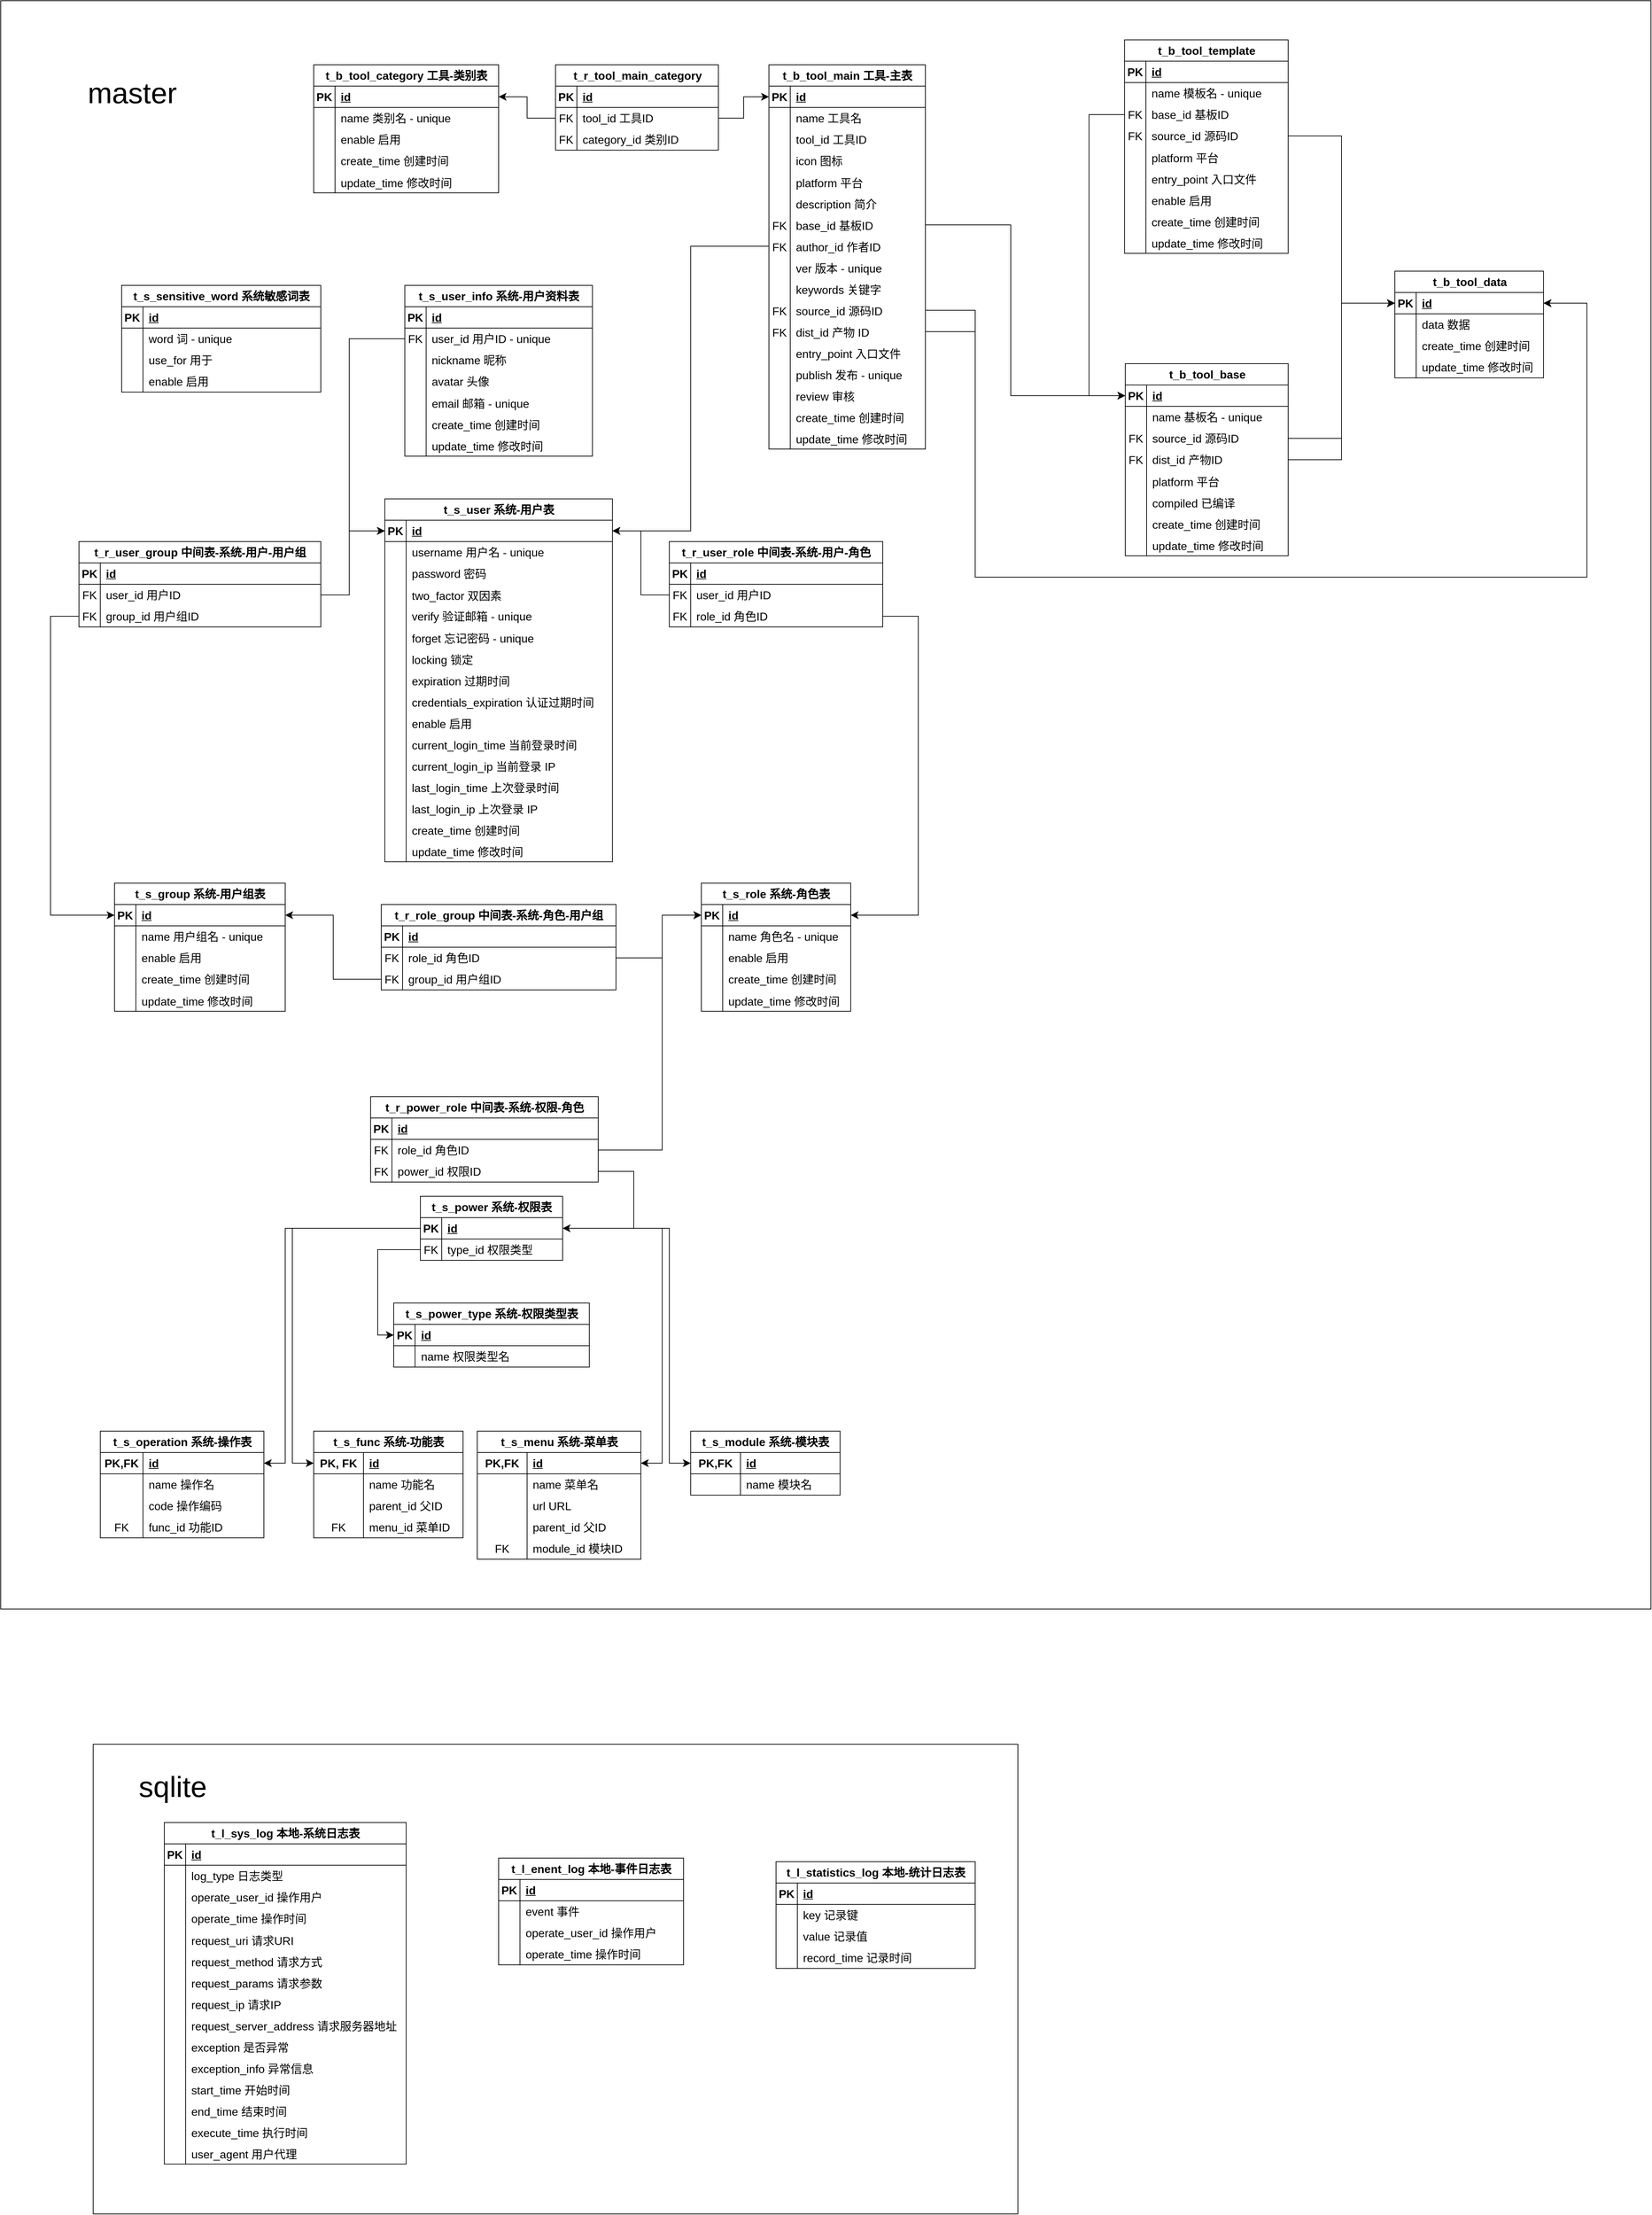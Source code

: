 <mxfile version="22.1.18" type="device">
  <diagram id="C5RBs43oDa-KdzZeNtuy" name="Page-1">
    <mxGraphModel dx="4148" dy="3661" grid="1" gridSize="10" guides="1" tooltips="1" connect="1" arrows="1" fold="1" page="1" pageScale="1" pageWidth="827" pageHeight="1169" math="0" shadow="0">
      <root>
        <mxCell id="WIyWlLk6GJQsqaUBKTNV-0" />
        <mxCell id="WIyWlLk6GJQsqaUBKTNV-1" parent="WIyWlLk6GJQsqaUBKTNV-0" />
        <mxCell id="SgG1xhS9EfBviSQqJXSq-0" value="t_s_user 系统-用户表" style="shape=table;startSize=30;container=1;collapsible=1;childLayout=tableLayout;fixedRows=1;rowLines=0;fontStyle=1;align=center;resizeLast=1;html=1;fontSize=16;" parent="WIyWlLk6GJQsqaUBKTNV-1" vertex="1">
          <mxGeometry x="1210" y="-350" width="320" height="510" as="geometry" />
        </mxCell>
        <mxCell id="SgG1xhS9EfBviSQqJXSq-1" value="" style="shape=tableRow;horizontal=0;startSize=0;swimlaneHead=0;swimlaneBody=0;fillColor=none;collapsible=0;dropTarget=0;points=[[0,0.5],[1,0.5]];portConstraint=eastwest;top=0;left=0;right=0;bottom=1;fontSize=16;" parent="SgG1xhS9EfBviSQqJXSq-0" vertex="1">
          <mxGeometry y="30" width="320" height="30" as="geometry" />
        </mxCell>
        <mxCell id="SgG1xhS9EfBviSQqJXSq-2" value="PK" style="shape=partialRectangle;connectable=0;fillColor=none;top=0;left=0;bottom=0;right=0;fontStyle=1;overflow=hidden;whiteSpace=wrap;html=1;fontSize=16;" parent="SgG1xhS9EfBviSQqJXSq-1" vertex="1">
          <mxGeometry width="30" height="30" as="geometry">
            <mxRectangle width="30" height="30" as="alternateBounds" />
          </mxGeometry>
        </mxCell>
        <mxCell id="SgG1xhS9EfBviSQqJXSq-3" value="id" style="shape=partialRectangle;connectable=0;fillColor=none;top=0;left=0;bottom=0;right=0;align=left;spacingLeft=6;fontStyle=5;overflow=hidden;whiteSpace=wrap;html=1;fontSize=16;" parent="SgG1xhS9EfBviSQqJXSq-1" vertex="1">
          <mxGeometry x="30" width="290" height="30" as="geometry">
            <mxRectangle width="290" height="30" as="alternateBounds" />
          </mxGeometry>
        </mxCell>
        <mxCell id="SgG1xhS9EfBviSQqJXSq-4" value="" style="shape=tableRow;horizontal=0;startSize=0;swimlaneHead=0;swimlaneBody=0;fillColor=none;collapsible=0;dropTarget=0;points=[[0,0.5],[1,0.5]];portConstraint=eastwest;top=0;left=0;right=0;bottom=0;fontSize=16;" parent="SgG1xhS9EfBviSQqJXSq-0" vertex="1">
          <mxGeometry y="60" width="320" height="30" as="geometry" />
        </mxCell>
        <mxCell id="SgG1xhS9EfBviSQqJXSq-5" value="" style="shape=partialRectangle;connectable=0;fillColor=none;top=0;left=0;bottom=0;right=0;editable=1;overflow=hidden;whiteSpace=wrap;html=1;fontSize=16;" parent="SgG1xhS9EfBviSQqJXSq-4" vertex="1">
          <mxGeometry width="30" height="30" as="geometry">
            <mxRectangle width="30" height="30" as="alternateBounds" />
          </mxGeometry>
        </mxCell>
        <mxCell id="SgG1xhS9EfBviSQqJXSq-6" value="username 用户名 - unique" style="shape=partialRectangle;connectable=0;fillColor=none;top=0;left=0;bottom=0;right=0;align=left;spacingLeft=6;overflow=hidden;whiteSpace=wrap;html=1;fontSize=16;" parent="SgG1xhS9EfBviSQqJXSq-4" vertex="1">
          <mxGeometry x="30" width="290" height="30" as="geometry">
            <mxRectangle width="290" height="30" as="alternateBounds" />
          </mxGeometry>
        </mxCell>
        <mxCell id="SgG1xhS9EfBviSQqJXSq-7" value="" style="shape=tableRow;horizontal=0;startSize=0;swimlaneHead=0;swimlaneBody=0;fillColor=none;collapsible=0;dropTarget=0;points=[[0,0.5],[1,0.5]];portConstraint=eastwest;top=0;left=0;right=0;bottom=0;fontSize=16;" parent="SgG1xhS9EfBviSQqJXSq-0" vertex="1">
          <mxGeometry y="90" width="320" height="30" as="geometry" />
        </mxCell>
        <mxCell id="SgG1xhS9EfBviSQqJXSq-8" value="" style="shape=partialRectangle;connectable=0;fillColor=none;top=0;left=0;bottom=0;right=0;editable=1;overflow=hidden;whiteSpace=wrap;html=1;fontSize=16;" parent="SgG1xhS9EfBviSQqJXSq-7" vertex="1">
          <mxGeometry width="30" height="30" as="geometry">
            <mxRectangle width="30" height="30" as="alternateBounds" />
          </mxGeometry>
        </mxCell>
        <mxCell id="SgG1xhS9EfBviSQqJXSq-9" value="password 密码" style="shape=partialRectangle;connectable=0;fillColor=none;top=0;left=0;bottom=0;right=0;align=left;spacingLeft=6;overflow=hidden;whiteSpace=wrap;html=1;fontSize=16;" parent="SgG1xhS9EfBviSQqJXSq-7" vertex="1">
          <mxGeometry x="30" width="290" height="30" as="geometry">
            <mxRectangle width="290" height="30" as="alternateBounds" />
          </mxGeometry>
        </mxCell>
        <mxCell id="kay5swRaBcI4djsiilbu-1" value="" style="shape=tableRow;horizontal=0;startSize=0;swimlaneHead=0;swimlaneBody=0;fillColor=none;collapsible=0;dropTarget=0;points=[[0,0.5],[1,0.5]];portConstraint=eastwest;top=0;left=0;right=0;bottom=0;fontSize=16;" vertex="1" parent="SgG1xhS9EfBviSQqJXSq-0">
          <mxGeometry y="120" width="320" height="30" as="geometry" />
        </mxCell>
        <mxCell id="kay5swRaBcI4djsiilbu-2" value="" style="shape=partialRectangle;connectable=0;fillColor=none;top=0;left=0;bottom=0;right=0;editable=1;overflow=hidden;fontSize=16;" vertex="1" parent="kay5swRaBcI4djsiilbu-1">
          <mxGeometry width="30" height="30" as="geometry">
            <mxRectangle width="30" height="30" as="alternateBounds" />
          </mxGeometry>
        </mxCell>
        <mxCell id="kay5swRaBcI4djsiilbu-3" value="two_factor 双因素" style="shape=partialRectangle;connectable=0;fillColor=none;top=0;left=0;bottom=0;right=0;align=left;spacingLeft=6;overflow=hidden;fontSize=16;" vertex="1" parent="kay5swRaBcI4djsiilbu-1">
          <mxGeometry x="30" width="290" height="30" as="geometry">
            <mxRectangle width="290" height="30" as="alternateBounds" />
          </mxGeometry>
        </mxCell>
        <mxCell id="SgG1xhS9EfBviSQqJXSq-10" value="" style="shape=tableRow;horizontal=0;startSize=0;swimlaneHead=0;swimlaneBody=0;fillColor=none;collapsible=0;dropTarget=0;points=[[0,0.5],[1,0.5]];portConstraint=eastwest;top=0;left=0;right=0;bottom=0;fontSize=16;" parent="SgG1xhS9EfBviSQqJXSq-0" vertex="1">
          <mxGeometry y="150" width="320" height="30" as="geometry" />
        </mxCell>
        <mxCell id="SgG1xhS9EfBviSQqJXSq-11" value="" style="shape=partialRectangle;connectable=0;fillColor=none;top=0;left=0;bottom=0;right=0;editable=1;overflow=hidden;whiteSpace=wrap;html=1;fontSize=16;" parent="SgG1xhS9EfBviSQqJXSq-10" vertex="1">
          <mxGeometry width="30" height="30" as="geometry">
            <mxRectangle width="30" height="30" as="alternateBounds" />
          </mxGeometry>
        </mxCell>
        <mxCell id="SgG1xhS9EfBviSQqJXSq-12" value="verify 验证邮箱&amp;nbsp;- unique" style="shape=partialRectangle;connectable=0;fillColor=none;top=0;left=0;bottom=0;right=0;align=left;spacingLeft=6;overflow=hidden;whiteSpace=wrap;html=1;fontSize=16;" parent="SgG1xhS9EfBviSQqJXSq-10" vertex="1">
          <mxGeometry x="30" width="290" height="30" as="geometry">
            <mxRectangle width="290" height="30" as="alternateBounds" />
          </mxGeometry>
        </mxCell>
        <mxCell id="SgG1xhS9EfBviSQqJXSq-13" value="" style="shape=tableRow;horizontal=0;startSize=0;swimlaneHead=0;swimlaneBody=0;fillColor=none;collapsible=0;dropTarget=0;points=[[0,0.5],[1,0.5]];portConstraint=eastwest;top=0;left=0;right=0;bottom=0;fontSize=16;" parent="SgG1xhS9EfBviSQqJXSq-0" vertex="1">
          <mxGeometry y="180" width="320" height="30" as="geometry" />
        </mxCell>
        <mxCell id="SgG1xhS9EfBviSQqJXSq-14" value="" style="shape=partialRectangle;connectable=0;fillColor=none;top=0;left=0;bottom=0;right=0;editable=1;overflow=hidden;fontSize=16;" parent="SgG1xhS9EfBviSQqJXSq-13" vertex="1">
          <mxGeometry width="30" height="30" as="geometry">
            <mxRectangle width="30" height="30" as="alternateBounds" />
          </mxGeometry>
        </mxCell>
        <mxCell id="SgG1xhS9EfBviSQqJXSq-15" value="forget 忘记密码 - unique" style="shape=partialRectangle;connectable=0;fillColor=none;top=0;left=0;bottom=0;right=0;align=left;spacingLeft=6;overflow=hidden;fontSize=16;" parent="SgG1xhS9EfBviSQqJXSq-13" vertex="1">
          <mxGeometry x="30" width="290" height="30" as="geometry">
            <mxRectangle width="290" height="30" as="alternateBounds" />
          </mxGeometry>
        </mxCell>
        <mxCell id="SgG1xhS9EfBviSQqJXSq-16" value="" style="shape=tableRow;horizontal=0;startSize=0;swimlaneHead=0;swimlaneBody=0;fillColor=none;collapsible=0;dropTarget=0;points=[[0,0.5],[1,0.5]];portConstraint=eastwest;top=0;left=0;right=0;bottom=0;fontSize=16;" parent="SgG1xhS9EfBviSQqJXSq-0" vertex="1">
          <mxGeometry y="210" width="320" height="30" as="geometry" />
        </mxCell>
        <mxCell id="SgG1xhS9EfBviSQqJXSq-17" value="" style="shape=partialRectangle;connectable=0;fillColor=none;top=0;left=0;bottom=0;right=0;editable=1;overflow=hidden;fontSize=16;" parent="SgG1xhS9EfBviSQqJXSq-16" vertex="1">
          <mxGeometry width="30" height="30" as="geometry">
            <mxRectangle width="30" height="30" as="alternateBounds" />
          </mxGeometry>
        </mxCell>
        <mxCell id="SgG1xhS9EfBviSQqJXSq-18" value="locking 锁定" style="shape=partialRectangle;connectable=0;fillColor=none;top=0;left=0;bottom=0;right=0;align=left;spacingLeft=6;overflow=hidden;fontSize=16;" parent="SgG1xhS9EfBviSQqJXSq-16" vertex="1">
          <mxGeometry x="30" width="290" height="30" as="geometry">
            <mxRectangle width="290" height="30" as="alternateBounds" />
          </mxGeometry>
        </mxCell>
        <mxCell id="SgG1xhS9EfBviSQqJXSq-19" value="" style="shape=tableRow;horizontal=0;startSize=0;swimlaneHead=0;swimlaneBody=0;fillColor=none;collapsible=0;dropTarget=0;points=[[0,0.5],[1,0.5]];portConstraint=eastwest;top=0;left=0;right=0;bottom=0;fontSize=16;" parent="SgG1xhS9EfBviSQqJXSq-0" vertex="1">
          <mxGeometry y="240" width="320" height="30" as="geometry" />
        </mxCell>
        <mxCell id="SgG1xhS9EfBviSQqJXSq-20" value="" style="shape=partialRectangle;connectable=0;fillColor=none;top=0;left=0;bottom=0;right=0;editable=1;overflow=hidden;fontSize=16;" parent="SgG1xhS9EfBviSQqJXSq-19" vertex="1">
          <mxGeometry width="30" height="30" as="geometry">
            <mxRectangle width="30" height="30" as="alternateBounds" />
          </mxGeometry>
        </mxCell>
        <mxCell id="SgG1xhS9EfBviSQqJXSq-21" value="expiration 过期时间" style="shape=partialRectangle;connectable=0;fillColor=none;top=0;left=0;bottom=0;right=0;align=left;spacingLeft=6;overflow=hidden;fontSize=16;" parent="SgG1xhS9EfBviSQqJXSq-19" vertex="1">
          <mxGeometry x="30" width="290" height="30" as="geometry">
            <mxRectangle width="290" height="30" as="alternateBounds" />
          </mxGeometry>
        </mxCell>
        <mxCell id="SgG1xhS9EfBviSQqJXSq-22" value="" style="shape=tableRow;horizontal=0;startSize=0;swimlaneHead=0;swimlaneBody=0;fillColor=none;collapsible=0;dropTarget=0;points=[[0,0.5],[1,0.5]];portConstraint=eastwest;top=0;left=0;right=0;bottom=0;fontSize=16;" parent="SgG1xhS9EfBviSQqJXSq-0" vertex="1">
          <mxGeometry y="270" width="320" height="30" as="geometry" />
        </mxCell>
        <mxCell id="SgG1xhS9EfBviSQqJXSq-23" value="" style="shape=partialRectangle;connectable=0;fillColor=none;top=0;left=0;bottom=0;right=0;editable=1;overflow=hidden;fontSize=16;" parent="SgG1xhS9EfBviSQqJXSq-22" vertex="1">
          <mxGeometry width="30" height="30" as="geometry">
            <mxRectangle width="30" height="30" as="alternateBounds" />
          </mxGeometry>
        </mxCell>
        <mxCell id="SgG1xhS9EfBviSQqJXSq-24" value="credentials_expiration 认证过期时间" style="shape=partialRectangle;connectable=0;fillColor=none;top=0;left=0;bottom=0;right=0;align=left;spacingLeft=6;overflow=hidden;fontSize=16;" parent="SgG1xhS9EfBviSQqJXSq-22" vertex="1">
          <mxGeometry x="30" width="290" height="30" as="geometry">
            <mxRectangle width="290" height="30" as="alternateBounds" />
          </mxGeometry>
        </mxCell>
        <mxCell id="SgG1xhS9EfBviSQqJXSq-25" value="" style="shape=tableRow;horizontal=0;startSize=0;swimlaneHead=0;swimlaneBody=0;fillColor=none;collapsible=0;dropTarget=0;points=[[0,0.5],[1,0.5]];portConstraint=eastwest;top=0;left=0;right=0;bottom=0;fontSize=16;" parent="SgG1xhS9EfBviSQqJXSq-0" vertex="1">
          <mxGeometry y="300" width="320" height="30" as="geometry" />
        </mxCell>
        <mxCell id="SgG1xhS9EfBviSQqJXSq-26" value="" style="shape=partialRectangle;connectable=0;fillColor=none;top=0;left=0;bottom=0;right=0;editable=1;overflow=hidden;fontSize=16;" parent="SgG1xhS9EfBviSQqJXSq-25" vertex="1">
          <mxGeometry width="30" height="30" as="geometry">
            <mxRectangle width="30" height="30" as="alternateBounds" />
          </mxGeometry>
        </mxCell>
        <mxCell id="SgG1xhS9EfBviSQqJXSq-27" value="enable 启用" style="shape=partialRectangle;connectable=0;fillColor=none;top=0;left=0;bottom=0;right=0;align=left;spacingLeft=6;overflow=hidden;fontSize=16;" parent="SgG1xhS9EfBviSQqJXSq-25" vertex="1">
          <mxGeometry x="30" width="290" height="30" as="geometry">
            <mxRectangle width="290" height="30" as="alternateBounds" />
          </mxGeometry>
        </mxCell>
        <mxCell id="SgG1xhS9EfBviSQqJXSq-28" value="" style="shape=tableRow;horizontal=0;startSize=0;swimlaneHead=0;swimlaneBody=0;fillColor=none;collapsible=0;dropTarget=0;points=[[0,0.5],[1,0.5]];portConstraint=eastwest;top=0;left=0;right=0;bottom=0;fontSize=16;" parent="SgG1xhS9EfBviSQqJXSq-0" vertex="1">
          <mxGeometry y="330" width="320" height="30" as="geometry" />
        </mxCell>
        <mxCell id="SgG1xhS9EfBviSQqJXSq-29" value="" style="shape=partialRectangle;connectable=0;fillColor=none;top=0;left=0;bottom=0;right=0;editable=1;overflow=hidden;fontSize=16;" parent="SgG1xhS9EfBviSQqJXSq-28" vertex="1">
          <mxGeometry width="30" height="30" as="geometry">
            <mxRectangle width="30" height="30" as="alternateBounds" />
          </mxGeometry>
        </mxCell>
        <mxCell id="SgG1xhS9EfBviSQqJXSq-30" value="current_login_time 当前登录时间" style="shape=partialRectangle;connectable=0;fillColor=none;top=0;left=0;bottom=0;right=0;align=left;spacingLeft=6;overflow=hidden;fontSize=16;" parent="SgG1xhS9EfBviSQqJXSq-28" vertex="1">
          <mxGeometry x="30" width="290" height="30" as="geometry">
            <mxRectangle width="290" height="30" as="alternateBounds" />
          </mxGeometry>
        </mxCell>
        <mxCell id="SgG1xhS9EfBviSQqJXSq-31" value="" style="shape=tableRow;horizontal=0;startSize=0;swimlaneHead=0;swimlaneBody=0;fillColor=none;collapsible=0;dropTarget=0;points=[[0,0.5],[1,0.5]];portConstraint=eastwest;top=0;left=0;right=0;bottom=0;fontSize=16;" parent="SgG1xhS9EfBviSQqJXSq-0" vertex="1">
          <mxGeometry y="360" width="320" height="30" as="geometry" />
        </mxCell>
        <mxCell id="SgG1xhS9EfBviSQqJXSq-32" value="" style="shape=partialRectangle;connectable=0;fillColor=none;top=0;left=0;bottom=0;right=0;editable=1;overflow=hidden;fontSize=16;" parent="SgG1xhS9EfBviSQqJXSq-31" vertex="1">
          <mxGeometry width="30" height="30" as="geometry">
            <mxRectangle width="30" height="30" as="alternateBounds" />
          </mxGeometry>
        </mxCell>
        <mxCell id="SgG1xhS9EfBviSQqJXSq-33" value="current_login_ip 当前登录 IP" style="shape=partialRectangle;connectable=0;fillColor=none;top=0;left=0;bottom=0;right=0;align=left;spacingLeft=6;overflow=hidden;fontSize=16;" parent="SgG1xhS9EfBviSQqJXSq-31" vertex="1">
          <mxGeometry x="30" width="290" height="30" as="geometry">
            <mxRectangle width="290" height="30" as="alternateBounds" />
          </mxGeometry>
        </mxCell>
        <mxCell id="SgG1xhS9EfBviSQqJXSq-34" value="" style="shape=tableRow;horizontal=0;startSize=0;swimlaneHead=0;swimlaneBody=0;fillColor=none;collapsible=0;dropTarget=0;points=[[0,0.5],[1,0.5]];portConstraint=eastwest;top=0;left=0;right=0;bottom=0;fontSize=16;" parent="SgG1xhS9EfBviSQqJXSq-0" vertex="1">
          <mxGeometry y="390" width="320" height="30" as="geometry" />
        </mxCell>
        <mxCell id="SgG1xhS9EfBviSQqJXSq-35" value="" style="shape=partialRectangle;connectable=0;fillColor=none;top=0;left=0;bottom=0;right=0;editable=1;overflow=hidden;fontSize=16;" parent="SgG1xhS9EfBviSQqJXSq-34" vertex="1">
          <mxGeometry width="30" height="30" as="geometry">
            <mxRectangle width="30" height="30" as="alternateBounds" />
          </mxGeometry>
        </mxCell>
        <mxCell id="SgG1xhS9EfBviSQqJXSq-36" value="last_login_time 上次登录时间" style="shape=partialRectangle;connectable=0;fillColor=none;top=0;left=0;bottom=0;right=0;align=left;spacingLeft=6;overflow=hidden;fontSize=16;" parent="SgG1xhS9EfBviSQqJXSq-34" vertex="1">
          <mxGeometry x="30" width="290" height="30" as="geometry">
            <mxRectangle width="290" height="30" as="alternateBounds" />
          </mxGeometry>
        </mxCell>
        <mxCell id="SgG1xhS9EfBviSQqJXSq-37" value="" style="shape=tableRow;horizontal=0;startSize=0;swimlaneHead=0;swimlaneBody=0;fillColor=none;collapsible=0;dropTarget=0;points=[[0,0.5],[1,0.5]];portConstraint=eastwest;top=0;left=0;right=0;bottom=0;fontSize=16;" parent="SgG1xhS9EfBviSQqJXSq-0" vertex="1">
          <mxGeometry y="420" width="320" height="30" as="geometry" />
        </mxCell>
        <mxCell id="SgG1xhS9EfBviSQqJXSq-38" value="" style="shape=partialRectangle;connectable=0;fillColor=none;top=0;left=0;bottom=0;right=0;editable=1;overflow=hidden;fontSize=16;" parent="SgG1xhS9EfBviSQqJXSq-37" vertex="1">
          <mxGeometry width="30" height="30" as="geometry">
            <mxRectangle width="30" height="30" as="alternateBounds" />
          </mxGeometry>
        </mxCell>
        <mxCell id="SgG1xhS9EfBviSQqJXSq-39" value="last_login_ip 上次登录 IP" style="shape=partialRectangle;connectable=0;fillColor=none;top=0;left=0;bottom=0;right=0;align=left;spacingLeft=6;overflow=hidden;fontSize=16;" parent="SgG1xhS9EfBviSQqJXSq-37" vertex="1">
          <mxGeometry x="30" width="290" height="30" as="geometry">
            <mxRectangle width="290" height="30" as="alternateBounds" />
          </mxGeometry>
        </mxCell>
        <mxCell id="SgG1xhS9EfBviSQqJXSq-40" value="" style="shape=tableRow;horizontal=0;startSize=0;swimlaneHead=0;swimlaneBody=0;fillColor=none;collapsible=0;dropTarget=0;points=[[0,0.5],[1,0.5]];portConstraint=eastwest;top=0;left=0;right=0;bottom=0;fontSize=16;" parent="SgG1xhS9EfBviSQqJXSq-0" vertex="1">
          <mxGeometry y="450" width="320" height="30" as="geometry" />
        </mxCell>
        <mxCell id="SgG1xhS9EfBviSQqJXSq-41" value="" style="shape=partialRectangle;connectable=0;fillColor=none;top=0;left=0;bottom=0;right=0;editable=1;overflow=hidden;fontSize=16;" parent="SgG1xhS9EfBviSQqJXSq-40" vertex="1">
          <mxGeometry width="30" height="30" as="geometry">
            <mxRectangle width="30" height="30" as="alternateBounds" />
          </mxGeometry>
        </mxCell>
        <mxCell id="SgG1xhS9EfBviSQqJXSq-42" value="create_time 创建时间" style="shape=partialRectangle;connectable=0;fillColor=none;top=0;left=0;bottom=0;right=0;align=left;spacingLeft=6;overflow=hidden;fontSize=16;" parent="SgG1xhS9EfBviSQqJXSq-40" vertex="1">
          <mxGeometry x="30" width="290" height="30" as="geometry">
            <mxRectangle width="290" height="30" as="alternateBounds" />
          </mxGeometry>
        </mxCell>
        <mxCell id="SgG1xhS9EfBviSQqJXSq-43" value="" style="shape=tableRow;horizontal=0;startSize=0;swimlaneHead=0;swimlaneBody=0;fillColor=none;collapsible=0;dropTarget=0;points=[[0,0.5],[1,0.5]];portConstraint=eastwest;top=0;left=0;right=0;bottom=0;fontSize=16;" parent="SgG1xhS9EfBviSQqJXSq-0" vertex="1">
          <mxGeometry y="480" width="320" height="30" as="geometry" />
        </mxCell>
        <mxCell id="SgG1xhS9EfBviSQqJXSq-44" value="" style="shape=partialRectangle;connectable=0;fillColor=none;top=0;left=0;bottom=0;right=0;editable=1;overflow=hidden;fontSize=16;" parent="SgG1xhS9EfBviSQqJXSq-43" vertex="1">
          <mxGeometry width="30" height="30" as="geometry">
            <mxRectangle width="30" height="30" as="alternateBounds" />
          </mxGeometry>
        </mxCell>
        <mxCell id="SgG1xhS9EfBviSQqJXSq-45" value="update_time 修改时间" style="shape=partialRectangle;connectable=0;fillColor=none;top=0;left=0;bottom=0;right=0;align=left;spacingLeft=6;overflow=hidden;fontSize=16;" parent="SgG1xhS9EfBviSQqJXSq-43" vertex="1">
          <mxGeometry x="30" width="290" height="30" as="geometry">
            <mxRectangle width="290" height="30" as="alternateBounds" />
          </mxGeometry>
        </mxCell>
        <mxCell id="SgG1xhS9EfBviSQqJXSq-49" value="t_s_power_type 系统-权限类型表" style="shape=table;startSize=30;container=1;collapsible=1;childLayout=tableLayout;fixedRows=1;rowLines=0;fontStyle=1;align=center;resizeLast=1;html=1;fontSize=16;" parent="WIyWlLk6GJQsqaUBKTNV-1" vertex="1">
          <mxGeometry x="1222.51" y="780" width="275" height="90" as="geometry" />
        </mxCell>
        <mxCell id="SgG1xhS9EfBviSQqJXSq-50" value="" style="shape=tableRow;horizontal=0;startSize=0;swimlaneHead=0;swimlaneBody=0;fillColor=none;collapsible=0;dropTarget=0;points=[[0,0.5],[1,0.5]];portConstraint=eastwest;top=0;left=0;right=0;bottom=1;fontSize=16;" parent="SgG1xhS9EfBviSQqJXSq-49" vertex="1">
          <mxGeometry y="30" width="275" height="30" as="geometry" />
        </mxCell>
        <mxCell id="SgG1xhS9EfBviSQqJXSq-51" value="PK" style="shape=partialRectangle;connectable=0;fillColor=none;top=0;left=0;bottom=0;right=0;fontStyle=1;overflow=hidden;whiteSpace=wrap;html=1;fontSize=16;" parent="SgG1xhS9EfBviSQqJXSq-50" vertex="1">
          <mxGeometry width="30" height="30" as="geometry">
            <mxRectangle width="30" height="30" as="alternateBounds" />
          </mxGeometry>
        </mxCell>
        <mxCell id="SgG1xhS9EfBviSQqJXSq-52" value="id" style="shape=partialRectangle;connectable=0;fillColor=none;top=0;left=0;bottom=0;right=0;align=left;spacingLeft=6;fontStyle=5;overflow=hidden;whiteSpace=wrap;html=1;fontSize=16;" parent="SgG1xhS9EfBviSQqJXSq-50" vertex="1">
          <mxGeometry x="30" width="245" height="30" as="geometry">
            <mxRectangle width="245" height="30" as="alternateBounds" />
          </mxGeometry>
        </mxCell>
        <mxCell id="SgG1xhS9EfBviSQqJXSq-53" value="" style="shape=tableRow;horizontal=0;startSize=0;swimlaneHead=0;swimlaneBody=0;fillColor=none;collapsible=0;dropTarget=0;points=[[0,0.5],[1,0.5]];portConstraint=eastwest;top=0;left=0;right=0;bottom=0;fontSize=16;" parent="SgG1xhS9EfBviSQqJXSq-49" vertex="1">
          <mxGeometry y="60" width="275" height="30" as="geometry" />
        </mxCell>
        <mxCell id="SgG1xhS9EfBviSQqJXSq-54" value="" style="shape=partialRectangle;connectable=0;fillColor=none;top=0;left=0;bottom=0;right=0;editable=1;overflow=hidden;whiteSpace=wrap;html=1;fontSize=16;" parent="SgG1xhS9EfBviSQqJXSq-53" vertex="1">
          <mxGeometry width="30" height="30" as="geometry">
            <mxRectangle width="30" height="30" as="alternateBounds" />
          </mxGeometry>
        </mxCell>
        <mxCell id="SgG1xhS9EfBviSQqJXSq-55" value="name 权限类型名" style="shape=partialRectangle;connectable=0;fillColor=none;top=0;left=0;bottom=0;right=0;align=left;spacingLeft=6;overflow=hidden;whiteSpace=wrap;html=1;fontSize=16;" parent="SgG1xhS9EfBviSQqJXSq-53" vertex="1">
          <mxGeometry x="30" width="245" height="30" as="geometry">
            <mxRectangle width="245" height="30" as="alternateBounds" />
          </mxGeometry>
        </mxCell>
        <mxCell id="SgG1xhS9EfBviSQqJXSq-63" value="t_s_power 系统-权限表" style="shape=table;startSize=30;container=1;collapsible=1;childLayout=tableLayout;fixedRows=1;rowLines=0;fontStyle=1;align=center;resizeLast=1;html=1;fontSize=16;" parent="WIyWlLk6GJQsqaUBKTNV-1" vertex="1">
          <mxGeometry x="1260" y="630" width="200" height="90" as="geometry" />
        </mxCell>
        <mxCell id="SgG1xhS9EfBviSQqJXSq-64" value="" style="shape=tableRow;horizontal=0;startSize=0;swimlaneHead=0;swimlaneBody=0;fillColor=none;collapsible=0;dropTarget=0;points=[[0,0.5],[1,0.5]];portConstraint=eastwest;top=0;left=0;right=0;bottom=1;fontSize=16;" parent="SgG1xhS9EfBviSQqJXSq-63" vertex="1">
          <mxGeometry y="30" width="200" height="30" as="geometry" />
        </mxCell>
        <mxCell id="SgG1xhS9EfBviSQqJXSq-65" value="PK" style="shape=partialRectangle;connectable=0;fillColor=none;top=0;left=0;bottom=0;right=0;fontStyle=1;overflow=hidden;whiteSpace=wrap;html=1;fontSize=16;" parent="SgG1xhS9EfBviSQqJXSq-64" vertex="1">
          <mxGeometry width="30" height="30" as="geometry">
            <mxRectangle width="30" height="30" as="alternateBounds" />
          </mxGeometry>
        </mxCell>
        <mxCell id="SgG1xhS9EfBviSQqJXSq-66" value="id" style="shape=partialRectangle;connectable=0;fillColor=none;top=0;left=0;bottom=0;right=0;align=left;spacingLeft=6;fontStyle=5;overflow=hidden;whiteSpace=wrap;html=1;fontSize=16;" parent="SgG1xhS9EfBviSQqJXSq-64" vertex="1">
          <mxGeometry x="30" width="170" height="30" as="geometry">
            <mxRectangle width="170" height="30" as="alternateBounds" />
          </mxGeometry>
        </mxCell>
        <mxCell id="SgG1xhS9EfBviSQqJXSq-67" value="" style="shape=tableRow;horizontal=0;startSize=0;swimlaneHead=0;swimlaneBody=0;fillColor=none;collapsible=0;dropTarget=0;points=[[0,0.5],[1,0.5]];portConstraint=eastwest;top=0;left=0;right=0;bottom=0;fontSize=16;" parent="SgG1xhS9EfBviSQqJXSq-63" vertex="1">
          <mxGeometry y="60" width="200" height="30" as="geometry" />
        </mxCell>
        <mxCell id="SgG1xhS9EfBviSQqJXSq-68" value="FK" style="shape=partialRectangle;connectable=0;fillColor=none;top=0;left=0;bottom=0;right=0;editable=1;overflow=hidden;whiteSpace=wrap;html=1;fontSize=16;" parent="SgG1xhS9EfBviSQqJXSq-67" vertex="1">
          <mxGeometry width="30" height="30" as="geometry">
            <mxRectangle width="30" height="30" as="alternateBounds" />
          </mxGeometry>
        </mxCell>
        <mxCell id="SgG1xhS9EfBviSQqJXSq-69" value="type_id 权限类型" style="shape=partialRectangle;connectable=0;fillColor=none;top=0;left=0;bottom=0;right=0;align=left;spacingLeft=6;overflow=hidden;whiteSpace=wrap;html=1;fontSize=16;" parent="SgG1xhS9EfBviSQqJXSq-67" vertex="1">
          <mxGeometry x="30" width="170" height="30" as="geometry">
            <mxRectangle width="170" height="30" as="alternateBounds" />
          </mxGeometry>
        </mxCell>
        <mxCell id="SgG1xhS9EfBviSQqJXSq-80" value="t_s_menu 系统-菜单表" style="shape=table;startSize=30;container=1;collapsible=1;childLayout=tableLayout;fixedRows=1;rowLines=0;fontStyle=1;align=center;resizeLast=1;html=1;fontSize=16;" parent="WIyWlLk6GJQsqaUBKTNV-1" vertex="1">
          <mxGeometry x="1340" y="960" width="230" height="180" as="geometry" />
        </mxCell>
        <mxCell id="SgG1xhS9EfBviSQqJXSq-81" value="" style="shape=tableRow;horizontal=0;startSize=0;swimlaneHead=0;swimlaneBody=0;fillColor=none;collapsible=0;dropTarget=0;points=[[0,0.5],[1,0.5]];portConstraint=eastwest;top=0;left=0;right=0;bottom=1;fontSize=16;" parent="SgG1xhS9EfBviSQqJXSq-80" vertex="1">
          <mxGeometry y="30" width="230" height="30" as="geometry" />
        </mxCell>
        <mxCell id="SgG1xhS9EfBviSQqJXSq-82" value="PK,FK" style="shape=partialRectangle;connectable=0;fillColor=none;top=0;left=0;bottom=0;right=0;fontStyle=1;overflow=hidden;whiteSpace=wrap;html=1;fontSize=16;" parent="SgG1xhS9EfBviSQqJXSq-81" vertex="1">
          <mxGeometry width="70" height="30" as="geometry">
            <mxRectangle width="70" height="30" as="alternateBounds" />
          </mxGeometry>
        </mxCell>
        <mxCell id="SgG1xhS9EfBviSQqJXSq-83" value="id" style="shape=partialRectangle;connectable=0;fillColor=none;top=0;left=0;bottom=0;right=0;align=left;spacingLeft=6;fontStyle=5;overflow=hidden;whiteSpace=wrap;html=1;fontSize=16;" parent="SgG1xhS9EfBviSQqJXSq-81" vertex="1">
          <mxGeometry x="70" width="160" height="30" as="geometry">
            <mxRectangle width="160" height="30" as="alternateBounds" />
          </mxGeometry>
        </mxCell>
        <mxCell id="SgG1xhS9EfBviSQqJXSq-84" value="" style="shape=tableRow;horizontal=0;startSize=0;swimlaneHead=0;swimlaneBody=0;fillColor=none;collapsible=0;dropTarget=0;points=[[0,0.5],[1,0.5]];portConstraint=eastwest;top=0;left=0;right=0;bottom=0;fontSize=16;" parent="SgG1xhS9EfBviSQqJXSq-80" vertex="1">
          <mxGeometry y="60" width="230" height="30" as="geometry" />
        </mxCell>
        <mxCell id="SgG1xhS9EfBviSQqJXSq-85" value="" style="shape=partialRectangle;connectable=0;fillColor=none;top=0;left=0;bottom=0;right=0;editable=1;overflow=hidden;whiteSpace=wrap;html=1;fontSize=16;" parent="SgG1xhS9EfBviSQqJXSq-84" vertex="1">
          <mxGeometry width="70" height="30" as="geometry">
            <mxRectangle width="70" height="30" as="alternateBounds" />
          </mxGeometry>
        </mxCell>
        <mxCell id="SgG1xhS9EfBviSQqJXSq-86" value="name 菜单名" style="shape=partialRectangle;connectable=0;fillColor=none;top=0;left=0;bottom=0;right=0;align=left;spacingLeft=6;overflow=hidden;whiteSpace=wrap;html=1;fontSize=16;" parent="SgG1xhS9EfBviSQqJXSq-84" vertex="1">
          <mxGeometry x="70" width="160" height="30" as="geometry">
            <mxRectangle width="160" height="30" as="alternateBounds" />
          </mxGeometry>
        </mxCell>
        <mxCell id="SgG1xhS9EfBviSQqJXSq-87" value="" style="shape=tableRow;horizontal=0;startSize=0;swimlaneHead=0;swimlaneBody=0;fillColor=none;collapsible=0;dropTarget=0;points=[[0,0.5],[1,0.5]];portConstraint=eastwest;top=0;left=0;right=0;bottom=0;fontSize=16;" parent="SgG1xhS9EfBviSQqJXSq-80" vertex="1">
          <mxGeometry y="90" width="230" height="30" as="geometry" />
        </mxCell>
        <mxCell id="SgG1xhS9EfBviSQqJXSq-88" value="" style="shape=partialRectangle;connectable=0;fillColor=none;top=0;left=0;bottom=0;right=0;editable=1;overflow=hidden;whiteSpace=wrap;html=1;fontSize=16;" parent="SgG1xhS9EfBviSQqJXSq-87" vertex="1">
          <mxGeometry width="70" height="30" as="geometry">
            <mxRectangle width="70" height="30" as="alternateBounds" />
          </mxGeometry>
        </mxCell>
        <mxCell id="SgG1xhS9EfBviSQqJXSq-89" value="url URL" style="shape=partialRectangle;connectable=0;fillColor=none;top=0;left=0;bottom=0;right=0;align=left;spacingLeft=6;overflow=hidden;whiteSpace=wrap;html=1;fontSize=16;" parent="SgG1xhS9EfBviSQqJXSq-87" vertex="1">
          <mxGeometry x="70" width="160" height="30" as="geometry">
            <mxRectangle width="160" height="30" as="alternateBounds" />
          </mxGeometry>
        </mxCell>
        <mxCell id="SgG1xhS9EfBviSQqJXSq-90" value="" style="shape=tableRow;horizontal=0;startSize=0;swimlaneHead=0;swimlaneBody=0;fillColor=none;collapsible=0;dropTarget=0;points=[[0,0.5],[1,0.5]];portConstraint=eastwest;top=0;left=0;right=0;bottom=0;fontSize=16;" parent="SgG1xhS9EfBviSQqJXSq-80" vertex="1">
          <mxGeometry y="120" width="230" height="30" as="geometry" />
        </mxCell>
        <mxCell id="SgG1xhS9EfBviSQqJXSq-91" value="" style="shape=partialRectangle;connectable=0;fillColor=none;top=0;left=0;bottom=0;right=0;editable=1;overflow=hidden;whiteSpace=wrap;html=1;fontSize=16;" parent="SgG1xhS9EfBviSQqJXSq-90" vertex="1">
          <mxGeometry width="70" height="30" as="geometry">
            <mxRectangle width="70" height="30" as="alternateBounds" />
          </mxGeometry>
        </mxCell>
        <mxCell id="SgG1xhS9EfBviSQqJXSq-92" value="parent_id 父ID" style="shape=partialRectangle;connectable=0;fillColor=none;top=0;left=0;bottom=0;right=0;align=left;spacingLeft=6;overflow=hidden;whiteSpace=wrap;html=1;fontSize=16;" parent="SgG1xhS9EfBviSQqJXSq-90" vertex="1">
          <mxGeometry x="70" width="160" height="30" as="geometry">
            <mxRectangle width="160" height="30" as="alternateBounds" />
          </mxGeometry>
        </mxCell>
        <mxCell id="SgG1xhS9EfBviSQqJXSq-106" value="" style="shape=tableRow;horizontal=0;startSize=0;swimlaneHead=0;swimlaneBody=0;fillColor=none;collapsible=0;dropTarget=0;points=[[0,0.5],[1,0.5]];portConstraint=eastwest;top=0;left=0;right=0;bottom=0;fontSize=16;" parent="SgG1xhS9EfBviSQqJXSq-80" vertex="1">
          <mxGeometry y="150" width="230" height="30" as="geometry" />
        </mxCell>
        <mxCell id="SgG1xhS9EfBviSQqJXSq-107" value="FK" style="shape=partialRectangle;connectable=0;fillColor=none;top=0;left=0;bottom=0;right=0;fontStyle=0;overflow=hidden;whiteSpace=wrap;html=1;fontSize=16;" parent="SgG1xhS9EfBviSQqJXSq-106" vertex="1">
          <mxGeometry width="70" height="30" as="geometry">
            <mxRectangle width="70" height="30" as="alternateBounds" />
          </mxGeometry>
        </mxCell>
        <mxCell id="SgG1xhS9EfBviSQqJXSq-108" value="module_id 模块ID" style="shape=partialRectangle;connectable=0;fillColor=none;top=0;left=0;bottom=0;right=0;align=left;spacingLeft=6;fontStyle=0;overflow=hidden;whiteSpace=wrap;html=1;fontSize=16;" parent="SgG1xhS9EfBviSQqJXSq-106" vertex="1">
          <mxGeometry x="70" width="160" height="30" as="geometry">
            <mxRectangle width="160" height="30" as="alternateBounds" />
          </mxGeometry>
        </mxCell>
        <mxCell id="SgG1xhS9EfBviSQqJXSq-93" value="t_s_func 系统-功能表" style="shape=table;startSize=30;container=1;collapsible=1;childLayout=tableLayout;fixedRows=1;rowLines=0;fontStyle=1;align=center;resizeLast=1;html=1;fontSize=16;" parent="WIyWlLk6GJQsqaUBKTNV-1" vertex="1">
          <mxGeometry x="1110" y="960" width="210" height="150" as="geometry" />
        </mxCell>
        <mxCell id="SgG1xhS9EfBviSQqJXSq-94" value="" style="shape=tableRow;horizontal=0;startSize=0;swimlaneHead=0;swimlaneBody=0;fillColor=none;collapsible=0;dropTarget=0;points=[[0,0.5],[1,0.5]];portConstraint=eastwest;top=0;left=0;right=0;bottom=1;fontSize=16;" parent="SgG1xhS9EfBviSQqJXSq-93" vertex="1">
          <mxGeometry y="30" width="210" height="30" as="geometry" />
        </mxCell>
        <mxCell id="SgG1xhS9EfBviSQqJXSq-95" value="PK, FK" style="shape=partialRectangle;connectable=0;fillColor=none;top=0;left=0;bottom=0;right=0;fontStyle=1;overflow=hidden;whiteSpace=wrap;html=1;fontSize=16;" parent="SgG1xhS9EfBviSQqJXSq-94" vertex="1">
          <mxGeometry width="70" height="30" as="geometry">
            <mxRectangle width="70" height="30" as="alternateBounds" />
          </mxGeometry>
        </mxCell>
        <mxCell id="SgG1xhS9EfBviSQqJXSq-96" value="id" style="shape=partialRectangle;connectable=0;fillColor=none;top=0;left=0;bottom=0;right=0;align=left;spacingLeft=6;fontStyle=5;overflow=hidden;whiteSpace=wrap;html=1;fontSize=16;" parent="SgG1xhS9EfBviSQqJXSq-94" vertex="1">
          <mxGeometry x="70" width="140" height="30" as="geometry">
            <mxRectangle width="140" height="30" as="alternateBounds" />
          </mxGeometry>
        </mxCell>
        <mxCell id="SgG1xhS9EfBviSQqJXSq-97" value="" style="shape=tableRow;horizontal=0;startSize=0;swimlaneHead=0;swimlaneBody=0;fillColor=none;collapsible=0;dropTarget=0;points=[[0,0.5],[1,0.5]];portConstraint=eastwest;top=0;left=0;right=0;bottom=0;fontSize=16;" parent="SgG1xhS9EfBviSQqJXSq-93" vertex="1">
          <mxGeometry y="60" width="210" height="30" as="geometry" />
        </mxCell>
        <mxCell id="SgG1xhS9EfBviSQqJXSq-98" value="" style="shape=partialRectangle;connectable=0;fillColor=none;top=0;left=0;bottom=0;right=0;editable=1;overflow=hidden;whiteSpace=wrap;html=1;fontSize=16;" parent="SgG1xhS9EfBviSQqJXSq-97" vertex="1">
          <mxGeometry width="70" height="30" as="geometry">
            <mxRectangle width="70" height="30" as="alternateBounds" />
          </mxGeometry>
        </mxCell>
        <mxCell id="SgG1xhS9EfBviSQqJXSq-99" value="name 功能名" style="shape=partialRectangle;connectable=0;fillColor=none;top=0;left=0;bottom=0;right=0;align=left;spacingLeft=6;overflow=hidden;whiteSpace=wrap;html=1;fontSize=16;" parent="SgG1xhS9EfBviSQqJXSq-97" vertex="1">
          <mxGeometry x="70" width="140" height="30" as="geometry">
            <mxRectangle width="140" height="30" as="alternateBounds" />
          </mxGeometry>
        </mxCell>
        <mxCell id="SgG1xhS9EfBviSQqJXSq-100" value="" style="shape=tableRow;horizontal=0;startSize=0;swimlaneHead=0;swimlaneBody=0;fillColor=none;collapsible=0;dropTarget=0;points=[[0,0.5],[1,0.5]];portConstraint=eastwest;top=0;left=0;right=0;bottom=0;fontSize=16;" parent="SgG1xhS9EfBviSQqJXSq-93" vertex="1">
          <mxGeometry y="90" width="210" height="30" as="geometry" />
        </mxCell>
        <mxCell id="SgG1xhS9EfBviSQqJXSq-101" value="" style="shape=partialRectangle;connectable=0;fillColor=none;top=0;left=0;bottom=0;right=0;editable=1;overflow=hidden;whiteSpace=wrap;html=1;fontSize=16;" parent="SgG1xhS9EfBviSQqJXSq-100" vertex="1">
          <mxGeometry width="70" height="30" as="geometry">
            <mxRectangle width="70" height="30" as="alternateBounds" />
          </mxGeometry>
        </mxCell>
        <mxCell id="SgG1xhS9EfBviSQqJXSq-102" value="parent_id 父ID" style="shape=partialRectangle;connectable=0;fillColor=none;top=0;left=0;bottom=0;right=0;align=left;spacingLeft=6;overflow=hidden;whiteSpace=wrap;html=1;fontSize=16;" parent="SgG1xhS9EfBviSQqJXSq-100" vertex="1">
          <mxGeometry x="70" width="140" height="30" as="geometry">
            <mxRectangle width="140" height="30" as="alternateBounds" />
          </mxGeometry>
        </mxCell>
        <mxCell id="SgG1xhS9EfBviSQqJXSq-103" value="" style="shape=tableRow;horizontal=0;startSize=0;swimlaneHead=0;swimlaneBody=0;fillColor=none;collapsible=0;dropTarget=0;points=[[0,0.5],[1,0.5]];portConstraint=eastwest;top=0;left=0;right=0;bottom=0;fontSize=16;" parent="SgG1xhS9EfBviSQqJXSq-93" vertex="1">
          <mxGeometry y="120" width="210" height="30" as="geometry" />
        </mxCell>
        <mxCell id="SgG1xhS9EfBviSQqJXSq-104" value="FK" style="shape=partialRectangle;connectable=0;fillColor=none;top=0;left=0;bottom=0;right=0;editable=1;overflow=hidden;whiteSpace=wrap;html=1;fontSize=16;" parent="SgG1xhS9EfBviSQqJXSq-103" vertex="1">
          <mxGeometry width="70" height="30" as="geometry">
            <mxRectangle width="70" height="30" as="alternateBounds" />
          </mxGeometry>
        </mxCell>
        <mxCell id="SgG1xhS9EfBviSQqJXSq-105" value="menu_id 菜单ID" style="shape=partialRectangle;connectable=0;fillColor=none;top=0;left=0;bottom=0;right=0;align=left;spacingLeft=6;overflow=hidden;whiteSpace=wrap;html=1;fontSize=16;" parent="SgG1xhS9EfBviSQqJXSq-103" vertex="1">
          <mxGeometry x="70" width="140" height="30" as="geometry">
            <mxRectangle width="140" height="30" as="alternateBounds" />
          </mxGeometry>
        </mxCell>
        <mxCell id="SgG1xhS9EfBviSQqJXSq-109" value="t_s_module 系统-模块表" style="shape=table;startSize=30;container=1;collapsible=1;childLayout=tableLayout;fixedRows=1;rowLines=0;fontStyle=1;align=center;resizeLast=1;html=1;fontSize=16;" parent="WIyWlLk6GJQsqaUBKTNV-1" vertex="1">
          <mxGeometry x="1640" y="960" width="210" height="90" as="geometry" />
        </mxCell>
        <mxCell id="SgG1xhS9EfBviSQqJXSq-110" value="" style="shape=tableRow;horizontal=0;startSize=0;swimlaneHead=0;swimlaneBody=0;fillColor=none;collapsible=0;dropTarget=0;points=[[0,0.5],[1,0.5]];portConstraint=eastwest;top=0;left=0;right=0;bottom=1;fontSize=16;" parent="SgG1xhS9EfBviSQqJXSq-109" vertex="1">
          <mxGeometry y="30" width="210" height="30" as="geometry" />
        </mxCell>
        <mxCell id="SgG1xhS9EfBviSQqJXSq-111" value="PK,FK" style="shape=partialRectangle;connectable=0;fillColor=none;top=0;left=0;bottom=0;right=0;fontStyle=1;overflow=hidden;whiteSpace=wrap;html=1;fontSize=16;" parent="SgG1xhS9EfBviSQqJXSq-110" vertex="1">
          <mxGeometry width="70" height="30" as="geometry">
            <mxRectangle width="70" height="30" as="alternateBounds" />
          </mxGeometry>
        </mxCell>
        <mxCell id="SgG1xhS9EfBviSQqJXSq-112" value="id" style="shape=partialRectangle;connectable=0;fillColor=none;top=0;left=0;bottom=0;right=0;align=left;spacingLeft=6;fontStyle=5;overflow=hidden;whiteSpace=wrap;html=1;fontSize=16;" parent="SgG1xhS9EfBviSQqJXSq-110" vertex="1">
          <mxGeometry x="70" width="140" height="30" as="geometry">
            <mxRectangle width="140" height="30" as="alternateBounds" />
          </mxGeometry>
        </mxCell>
        <mxCell id="SgG1xhS9EfBviSQqJXSq-113" value="" style="shape=tableRow;horizontal=0;startSize=0;swimlaneHead=0;swimlaneBody=0;fillColor=none;collapsible=0;dropTarget=0;points=[[0,0.5],[1,0.5]];portConstraint=eastwest;top=0;left=0;right=0;bottom=0;fontSize=16;" parent="SgG1xhS9EfBviSQqJXSq-109" vertex="1">
          <mxGeometry y="60" width="210" height="30" as="geometry" />
        </mxCell>
        <mxCell id="SgG1xhS9EfBviSQqJXSq-114" value="" style="shape=partialRectangle;connectable=0;fillColor=none;top=0;left=0;bottom=0;right=0;editable=1;overflow=hidden;whiteSpace=wrap;html=1;fontSize=16;" parent="SgG1xhS9EfBviSQqJXSq-113" vertex="1">
          <mxGeometry width="70" height="30" as="geometry">
            <mxRectangle width="70" height="30" as="alternateBounds" />
          </mxGeometry>
        </mxCell>
        <mxCell id="SgG1xhS9EfBviSQqJXSq-115" value="name 模块名" style="shape=partialRectangle;connectable=0;fillColor=none;top=0;left=0;bottom=0;right=0;align=left;spacingLeft=6;overflow=hidden;whiteSpace=wrap;html=1;fontSize=16;" parent="SgG1xhS9EfBviSQqJXSq-113" vertex="1">
          <mxGeometry x="70" width="140" height="30" as="geometry">
            <mxRectangle width="140" height="30" as="alternateBounds" />
          </mxGeometry>
        </mxCell>
        <mxCell id="SgG1xhS9EfBviSQqJXSq-122" value="t_s_operation 系统-操作表" style="shape=table;startSize=30;container=1;collapsible=1;childLayout=tableLayout;fixedRows=1;rowLines=0;fontStyle=1;align=center;resizeLast=1;html=1;fontSize=16;" parent="WIyWlLk6GJQsqaUBKTNV-1" vertex="1">
          <mxGeometry x="810" y="960" width="230" height="150" as="geometry" />
        </mxCell>
        <mxCell id="SgG1xhS9EfBviSQqJXSq-123" value="" style="shape=tableRow;horizontal=0;startSize=0;swimlaneHead=0;swimlaneBody=0;fillColor=none;collapsible=0;dropTarget=0;points=[[0,0.5],[1,0.5]];portConstraint=eastwest;top=0;left=0;right=0;bottom=1;fontSize=16;" parent="SgG1xhS9EfBviSQqJXSq-122" vertex="1">
          <mxGeometry y="30" width="230" height="30" as="geometry" />
        </mxCell>
        <mxCell id="SgG1xhS9EfBviSQqJXSq-124" value="PK,FK" style="shape=partialRectangle;connectable=0;fillColor=none;top=0;left=0;bottom=0;right=0;fontStyle=1;overflow=hidden;whiteSpace=wrap;html=1;fontSize=16;" parent="SgG1xhS9EfBviSQqJXSq-123" vertex="1">
          <mxGeometry width="60" height="30" as="geometry">
            <mxRectangle width="60" height="30" as="alternateBounds" />
          </mxGeometry>
        </mxCell>
        <mxCell id="SgG1xhS9EfBviSQqJXSq-125" value="id" style="shape=partialRectangle;connectable=0;fillColor=none;top=0;left=0;bottom=0;right=0;align=left;spacingLeft=6;fontStyle=5;overflow=hidden;whiteSpace=wrap;html=1;fontSize=16;" parent="SgG1xhS9EfBviSQqJXSq-123" vertex="1">
          <mxGeometry x="60" width="170" height="30" as="geometry">
            <mxRectangle width="170" height="30" as="alternateBounds" />
          </mxGeometry>
        </mxCell>
        <mxCell id="SgG1xhS9EfBviSQqJXSq-126" value="" style="shape=tableRow;horizontal=0;startSize=0;swimlaneHead=0;swimlaneBody=0;fillColor=none;collapsible=0;dropTarget=0;points=[[0,0.5],[1,0.5]];portConstraint=eastwest;top=0;left=0;right=0;bottom=0;fontSize=16;" parent="SgG1xhS9EfBviSQqJXSq-122" vertex="1">
          <mxGeometry y="60" width="230" height="30" as="geometry" />
        </mxCell>
        <mxCell id="SgG1xhS9EfBviSQqJXSq-127" value="" style="shape=partialRectangle;connectable=0;fillColor=none;top=0;left=0;bottom=0;right=0;editable=1;overflow=hidden;whiteSpace=wrap;html=1;fontSize=16;" parent="SgG1xhS9EfBviSQqJXSq-126" vertex="1">
          <mxGeometry width="60" height="30" as="geometry">
            <mxRectangle width="60" height="30" as="alternateBounds" />
          </mxGeometry>
        </mxCell>
        <mxCell id="SgG1xhS9EfBviSQqJXSq-128" value="name 操作名" style="shape=partialRectangle;connectable=0;fillColor=none;top=0;left=0;bottom=0;right=0;align=left;spacingLeft=6;overflow=hidden;whiteSpace=wrap;html=1;fontSize=16;" parent="SgG1xhS9EfBviSQqJXSq-126" vertex="1">
          <mxGeometry x="60" width="170" height="30" as="geometry">
            <mxRectangle width="170" height="30" as="alternateBounds" />
          </mxGeometry>
        </mxCell>
        <mxCell id="SgG1xhS9EfBviSQqJXSq-129" value="" style="shape=tableRow;horizontal=0;startSize=0;swimlaneHead=0;swimlaneBody=0;fillColor=none;collapsible=0;dropTarget=0;points=[[0,0.5],[1,0.5]];portConstraint=eastwest;top=0;left=0;right=0;bottom=0;fontSize=16;" parent="SgG1xhS9EfBviSQqJXSq-122" vertex="1">
          <mxGeometry y="90" width="230" height="30" as="geometry" />
        </mxCell>
        <mxCell id="SgG1xhS9EfBviSQqJXSq-130" value="" style="shape=partialRectangle;connectable=0;fillColor=none;top=0;left=0;bottom=0;right=0;editable=1;overflow=hidden;whiteSpace=wrap;html=1;fontSize=16;" parent="SgG1xhS9EfBviSQqJXSq-129" vertex="1">
          <mxGeometry width="60" height="30" as="geometry">
            <mxRectangle width="60" height="30" as="alternateBounds" />
          </mxGeometry>
        </mxCell>
        <mxCell id="SgG1xhS9EfBviSQqJXSq-131" value="code 操作编码" style="shape=partialRectangle;connectable=0;fillColor=none;top=0;left=0;bottom=0;right=0;align=left;spacingLeft=6;overflow=hidden;whiteSpace=wrap;html=1;fontSize=16;" parent="SgG1xhS9EfBviSQqJXSq-129" vertex="1">
          <mxGeometry x="60" width="170" height="30" as="geometry">
            <mxRectangle width="170" height="30" as="alternateBounds" />
          </mxGeometry>
        </mxCell>
        <mxCell id="SgG1xhS9EfBviSQqJXSq-132" value="" style="shape=tableRow;horizontal=0;startSize=0;swimlaneHead=0;swimlaneBody=0;fillColor=none;collapsible=0;dropTarget=0;points=[[0,0.5],[1,0.5]];portConstraint=eastwest;top=0;left=0;right=0;bottom=0;fontSize=16;" parent="SgG1xhS9EfBviSQqJXSq-122" vertex="1">
          <mxGeometry y="120" width="230" height="30" as="geometry" />
        </mxCell>
        <mxCell id="SgG1xhS9EfBviSQqJXSq-133" value="FK" style="shape=partialRectangle;connectable=0;fillColor=none;top=0;left=0;bottom=0;right=0;editable=1;overflow=hidden;whiteSpace=wrap;html=1;fontSize=16;" parent="SgG1xhS9EfBviSQqJXSq-132" vertex="1">
          <mxGeometry width="60" height="30" as="geometry">
            <mxRectangle width="60" height="30" as="alternateBounds" />
          </mxGeometry>
        </mxCell>
        <mxCell id="SgG1xhS9EfBviSQqJXSq-134" value="func_id 功能ID" style="shape=partialRectangle;connectable=0;fillColor=none;top=0;left=0;bottom=0;right=0;align=left;spacingLeft=6;overflow=hidden;whiteSpace=wrap;html=1;fontSize=16;" parent="SgG1xhS9EfBviSQqJXSq-132" vertex="1">
          <mxGeometry x="60" width="170" height="30" as="geometry">
            <mxRectangle width="170" height="30" as="alternateBounds" />
          </mxGeometry>
        </mxCell>
        <mxCell id="SgG1xhS9EfBviSQqJXSq-135" value="t_s_group 系统-用户组表" style="shape=table;startSize=30;container=1;collapsible=1;childLayout=tableLayout;fixedRows=1;rowLines=0;fontStyle=1;align=center;resizeLast=1;html=1;fontSize=16;" parent="WIyWlLk6GJQsqaUBKTNV-1" vertex="1">
          <mxGeometry x="830" y="190" width="240" height="180" as="geometry" />
        </mxCell>
        <mxCell id="SgG1xhS9EfBviSQqJXSq-136" value="" style="shape=tableRow;horizontal=0;startSize=0;swimlaneHead=0;swimlaneBody=0;fillColor=none;collapsible=0;dropTarget=0;points=[[0,0.5],[1,0.5]];portConstraint=eastwest;top=0;left=0;right=0;bottom=1;fontSize=16;" parent="SgG1xhS9EfBviSQqJXSq-135" vertex="1">
          <mxGeometry y="30" width="240" height="30" as="geometry" />
        </mxCell>
        <mxCell id="SgG1xhS9EfBviSQqJXSq-137" value="PK" style="shape=partialRectangle;connectable=0;fillColor=none;top=0;left=0;bottom=0;right=0;fontStyle=1;overflow=hidden;whiteSpace=wrap;html=1;fontSize=16;" parent="SgG1xhS9EfBviSQqJXSq-136" vertex="1">
          <mxGeometry width="30" height="30" as="geometry">
            <mxRectangle width="30" height="30" as="alternateBounds" />
          </mxGeometry>
        </mxCell>
        <mxCell id="SgG1xhS9EfBviSQqJXSq-138" value="id" style="shape=partialRectangle;connectable=0;fillColor=none;top=0;left=0;bottom=0;right=0;align=left;spacingLeft=6;fontStyle=5;overflow=hidden;whiteSpace=wrap;html=1;fontSize=16;" parent="SgG1xhS9EfBviSQqJXSq-136" vertex="1">
          <mxGeometry x="30" width="210" height="30" as="geometry">
            <mxRectangle width="210" height="30" as="alternateBounds" />
          </mxGeometry>
        </mxCell>
        <mxCell id="SgG1xhS9EfBviSQqJXSq-139" value="" style="shape=tableRow;horizontal=0;startSize=0;swimlaneHead=0;swimlaneBody=0;fillColor=none;collapsible=0;dropTarget=0;points=[[0,0.5],[1,0.5]];portConstraint=eastwest;top=0;left=0;right=0;bottom=0;fontSize=16;" parent="SgG1xhS9EfBviSQqJXSq-135" vertex="1">
          <mxGeometry y="60" width="240" height="30" as="geometry" />
        </mxCell>
        <mxCell id="SgG1xhS9EfBviSQqJXSq-140" value="" style="shape=partialRectangle;connectable=0;fillColor=none;top=0;left=0;bottom=0;right=0;editable=1;overflow=hidden;whiteSpace=wrap;html=1;fontSize=16;" parent="SgG1xhS9EfBviSQqJXSq-139" vertex="1">
          <mxGeometry width="30" height="30" as="geometry">
            <mxRectangle width="30" height="30" as="alternateBounds" />
          </mxGeometry>
        </mxCell>
        <mxCell id="SgG1xhS9EfBviSQqJXSq-141" value="name 用户组名&amp;nbsp;- unique" style="shape=partialRectangle;connectable=0;fillColor=none;top=0;left=0;bottom=0;right=0;align=left;spacingLeft=6;overflow=hidden;whiteSpace=wrap;html=1;fontSize=16;" parent="SgG1xhS9EfBviSQqJXSq-139" vertex="1">
          <mxGeometry x="30" width="210" height="30" as="geometry">
            <mxRectangle width="210" height="30" as="alternateBounds" />
          </mxGeometry>
        </mxCell>
        <mxCell id="SgG1xhS9EfBviSQqJXSq-142" value="" style="shape=tableRow;horizontal=0;startSize=0;swimlaneHead=0;swimlaneBody=0;fillColor=none;collapsible=0;dropTarget=0;points=[[0,0.5],[1,0.5]];portConstraint=eastwest;top=0;left=0;right=0;bottom=0;fontSize=16;" parent="SgG1xhS9EfBviSQqJXSq-135" vertex="1">
          <mxGeometry y="90" width="240" height="30" as="geometry" />
        </mxCell>
        <mxCell id="SgG1xhS9EfBviSQqJXSq-143" value="" style="shape=partialRectangle;connectable=0;fillColor=none;top=0;left=0;bottom=0;right=0;editable=1;overflow=hidden;whiteSpace=wrap;html=1;fontSize=16;" parent="SgG1xhS9EfBviSQqJXSq-142" vertex="1">
          <mxGeometry width="30" height="30" as="geometry">
            <mxRectangle width="30" height="30" as="alternateBounds" />
          </mxGeometry>
        </mxCell>
        <mxCell id="SgG1xhS9EfBviSQqJXSq-144" value="enable 启用" style="shape=partialRectangle;connectable=0;fillColor=none;top=0;left=0;bottom=0;right=0;align=left;spacingLeft=6;overflow=hidden;whiteSpace=wrap;html=1;fontSize=16;" parent="SgG1xhS9EfBviSQqJXSq-142" vertex="1">
          <mxGeometry x="30" width="210" height="30" as="geometry">
            <mxRectangle width="210" height="30" as="alternateBounds" />
          </mxGeometry>
        </mxCell>
        <mxCell id="SgG1xhS9EfBviSQqJXSq-145" value="" style="shape=tableRow;horizontal=0;startSize=0;swimlaneHead=0;swimlaneBody=0;fillColor=none;collapsible=0;dropTarget=0;points=[[0,0.5],[1,0.5]];portConstraint=eastwest;top=0;left=0;right=0;bottom=0;fontSize=16;" parent="SgG1xhS9EfBviSQqJXSq-135" vertex="1">
          <mxGeometry y="120" width="240" height="30" as="geometry" />
        </mxCell>
        <mxCell id="SgG1xhS9EfBviSQqJXSq-146" value="" style="shape=partialRectangle;connectable=0;fillColor=none;top=0;left=0;bottom=0;right=0;editable=1;overflow=hidden;whiteSpace=wrap;html=1;fontSize=16;" parent="SgG1xhS9EfBviSQqJXSq-145" vertex="1">
          <mxGeometry width="30" height="30" as="geometry">
            <mxRectangle width="30" height="30" as="alternateBounds" />
          </mxGeometry>
        </mxCell>
        <mxCell id="SgG1xhS9EfBviSQqJXSq-147" value="create_time 创建时间" style="shape=partialRectangle;connectable=0;fillColor=none;top=0;left=0;bottom=0;right=0;align=left;spacingLeft=6;overflow=hidden;whiteSpace=wrap;html=1;fontSize=16;" parent="SgG1xhS9EfBviSQqJXSq-145" vertex="1">
          <mxGeometry x="30" width="210" height="30" as="geometry">
            <mxRectangle width="210" height="30" as="alternateBounds" />
          </mxGeometry>
        </mxCell>
        <mxCell id="SgG1xhS9EfBviSQqJXSq-148" value="" style="shape=tableRow;horizontal=0;startSize=0;swimlaneHead=0;swimlaneBody=0;fillColor=none;collapsible=0;dropTarget=0;points=[[0,0.5],[1,0.5]];portConstraint=eastwest;top=0;left=0;right=0;bottom=0;fontSize=16;" parent="SgG1xhS9EfBviSQqJXSq-135" vertex="1">
          <mxGeometry y="150" width="240" height="30" as="geometry" />
        </mxCell>
        <mxCell id="SgG1xhS9EfBviSQqJXSq-149" value="" style="shape=partialRectangle;connectable=0;fillColor=none;top=0;left=0;bottom=0;right=0;editable=1;overflow=hidden;fontSize=16;" parent="SgG1xhS9EfBviSQqJXSq-148" vertex="1">
          <mxGeometry width="30" height="30" as="geometry">
            <mxRectangle width="30" height="30" as="alternateBounds" />
          </mxGeometry>
        </mxCell>
        <mxCell id="SgG1xhS9EfBviSQqJXSq-150" value="update_time 修改时间" style="shape=partialRectangle;connectable=0;fillColor=none;top=0;left=0;bottom=0;right=0;align=left;spacingLeft=6;overflow=hidden;fontSize=16;" parent="SgG1xhS9EfBviSQqJXSq-148" vertex="1">
          <mxGeometry x="30" width="210" height="30" as="geometry">
            <mxRectangle width="210" height="30" as="alternateBounds" />
          </mxGeometry>
        </mxCell>
        <mxCell id="SgG1xhS9EfBviSQqJXSq-154" value="t_r_user_group 中间表-系统-用户-用户组" style="shape=table;startSize=30;container=1;collapsible=1;childLayout=tableLayout;fixedRows=1;rowLines=0;fontStyle=1;align=center;resizeLast=1;html=1;fontSize=16;" parent="WIyWlLk6GJQsqaUBKTNV-1" vertex="1">
          <mxGeometry x="780" y="-290" width="340" height="120" as="geometry" />
        </mxCell>
        <mxCell id="SgG1xhS9EfBviSQqJXSq-155" value="" style="shape=tableRow;horizontal=0;startSize=0;swimlaneHead=0;swimlaneBody=0;fillColor=none;collapsible=0;dropTarget=0;points=[[0,0.5],[1,0.5]];portConstraint=eastwest;top=0;left=0;right=0;bottom=1;fontSize=16;" parent="SgG1xhS9EfBviSQqJXSq-154" vertex="1">
          <mxGeometry y="30" width="340" height="30" as="geometry" />
        </mxCell>
        <mxCell id="SgG1xhS9EfBviSQqJXSq-156" value="PK" style="shape=partialRectangle;connectable=0;fillColor=none;top=0;left=0;bottom=0;right=0;fontStyle=1;overflow=hidden;whiteSpace=wrap;html=1;fontSize=16;" parent="SgG1xhS9EfBviSQqJXSq-155" vertex="1">
          <mxGeometry width="30" height="30" as="geometry">
            <mxRectangle width="30" height="30" as="alternateBounds" />
          </mxGeometry>
        </mxCell>
        <mxCell id="SgG1xhS9EfBviSQqJXSq-157" value="id" style="shape=partialRectangle;connectable=0;fillColor=none;top=0;left=0;bottom=0;right=0;align=left;spacingLeft=6;fontStyle=5;overflow=hidden;whiteSpace=wrap;html=1;fontSize=16;" parent="SgG1xhS9EfBviSQqJXSq-155" vertex="1">
          <mxGeometry x="30" width="310" height="30" as="geometry">
            <mxRectangle width="310" height="30" as="alternateBounds" />
          </mxGeometry>
        </mxCell>
        <mxCell id="SgG1xhS9EfBviSQqJXSq-158" value="" style="shape=tableRow;horizontal=0;startSize=0;swimlaneHead=0;swimlaneBody=0;fillColor=none;collapsible=0;dropTarget=0;points=[[0,0.5],[1,0.5]];portConstraint=eastwest;top=0;left=0;right=0;bottom=0;fontSize=16;" parent="SgG1xhS9EfBviSQqJXSq-154" vertex="1">
          <mxGeometry y="60" width="340" height="30" as="geometry" />
        </mxCell>
        <mxCell id="SgG1xhS9EfBviSQqJXSq-159" value="FK" style="shape=partialRectangle;connectable=0;fillColor=none;top=0;left=0;bottom=0;right=0;editable=1;overflow=hidden;whiteSpace=wrap;html=1;fontSize=16;" parent="SgG1xhS9EfBviSQqJXSq-158" vertex="1">
          <mxGeometry width="30" height="30" as="geometry">
            <mxRectangle width="30" height="30" as="alternateBounds" />
          </mxGeometry>
        </mxCell>
        <mxCell id="SgG1xhS9EfBviSQqJXSq-160" value="user_id 用户ID" style="shape=partialRectangle;connectable=0;fillColor=none;top=0;left=0;bottom=0;right=0;align=left;spacingLeft=6;overflow=hidden;whiteSpace=wrap;html=1;fontSize=16;" parent="SgG1xhS9EfBviSQqJXSq-158" vertex="1">
          <mxGeometry x="30" width="310" height="30" as="geometry">
            <mxRectangle width="310" height="30" as="alternateBounds" />
          </mxGeometry>
        </mxCell>
        <mxCell id="SgG1xhS9EfBviSQqJXSq-161" value="" style="shape=tableRow;horizontal=0;startSize=0;swimlaneHead=0;swimlaneBody=0;fillColor=none;collapsible=0;dropTarget=0;points=[[0,0.5],[1,0.5]];portConstraint=eastwest;top=0;left=0;right=0;bottom=0;fontSize=16;" parent="SgG1xhS9EfBviSQqJXSq-154" vertex="1">
          <mxGeometry y="90" width="340" height="30" as="geometry" />
        </mxCell>
        <mxCell id="SgG1xhS9EfBviSQqJXSq-162" value="FK" style="shape=partialRectangle;connectable=0;fillColor=none;top=0;left=0;bottom=0;right=0;editable=1;overflow=hidden;whiteSpace=wrap;html=1;fontSize=16;" parent="SgG1xhS9EfBviSQqJXSq-161" vertex="1">
          <mxGeometry width="30" height="30" as="geometry">
            <mxRectangle width="30" height="30" as="alternateBounds" />
          </mxGeometry>
        </mxCell>
        <mxCell id="SgG1xhS9EfBviSQqJXSq-163" value="group_id 用户组ID" style="shape=partialRectangle;connectable=0;fillColor=none;top=0;left=0;bottom=0;right=0;align=left;spacingLeft=6;overflow=hidden;whiteSpace=wrap;html=1;fontSize=16;" parent="SgG1xhS9EfBviSQqJXSq-161" vertex="1">
          <mxGeometry x="30" width="310" height="30" as="geometry">
            <mxRectangle width="310" height="30" as="alternateBounds" />
          </mxGeometry>
        </mxCell>
        <mxCell id="SgG1xhS9EfBviSQqJXSq-167" value="t_s_role 系统-角色表" style="shape=table;startSize=30;container=1;collapsible=1;childLayout=tableLayout;fixedRows=1;rowLines=0;fontStyle=1;align=center;resizeLast=1;html=1;fontSize=16;" parent="WIyWlLk6GJQsqaUBKTNV-1" vertex="1">
          <mxGeometry x="1655" y="190" width="210" height="180" as="geometry" />
        </mxCell>
        <mxCell id="SgG1xhS9EfBviSQqJXSq-168" value="" style="shape=tableRow;horizontal=0;startSize=0;swimlaneHead=0;swimlaneBody=0;fillColor=none;collapsible=0;dropTarget=0;points=[[0,0.5],[1,0.5]];portConstraint=eastwest;top=0;left=0;right=0;bottom=1;fontSize=16;" parent="SgG1xhS9EfBviSQqJXSq-167" vertex="1">
          <mxGeometry y="30" width="210" height="30" as="geometry" />
        </mxCell>
        <mxCell id="SgG1xhS9EfBviSQqJXSq-169" value="PK" style="shape=partialRectangle;connectable=0;fillColor=none;top=0;left=0;bottom=0;right=0;fontStyle=1;overflow=hidden;whiteSpace=wrap;html=1;fontSize=16;" parent="SgG1xhS9EfBviSQqJXSq-168" vertex="1">
          <mxGeometry width="30" height="30" as="geometry">
            <mxRectangle width="30" height="30" as="alternateBounds" />
          </mxGeometry>
        </mxCell>
        <mxCell id="SgG1xhS9EfBviSQqJXSq-170" value="id" style="shape=partialRectangle;connectable=0;fillColor=none;top=0;left=0;bottom=0;right=0;align=left;spacingLeft=6;fontStyle=5;overflow=hidden;whiteSpace=wrap;html=1;fontSize=16;" parent="SgG1xhS9EfBviSQqJXSq-168" vertex="1">
          <mxGeometry x="30" width="180" height="30" as="geometry">
            <mxRectangle width="180" height="30" as="alternateBounds" />
          </mxGeometry>
        </mxCell>
        <mxCell id="SgG1xhS9EfBviSQqJXSq-171" value="" style="shape=tableRow;horizontal=0;startSize=0;swimlaneHead=0;swimlaneBody=0;fillColor=none;collapsible=0;dropTarget=0;points=[[0,0.5],[1,0.5]];portConstraint=eastwest;top=0;left=0;right=0;bottom=0;fontSize=16;" parent="SgG1xhS9EfBviSQqJXSq-167" vertex="1">
          <mxGeometry y="60" width="210" height="30" as="geometry" />
        </mxCell>
        <mxCell id="SgG1xhS9EfBviSQqJXSq-172" value="" style="shape=partialRectangle;connectable=0;fillColor=none;top=0;left=0;bottom=0;right=0;editable=1;overflow=hidden;whiteSpace=wrap;html=1;fontSize=16;" parent="SgG1xhS9EfBviSQqJXSq-171" vertex="1">
          <mxGeometry width="30" height="30" as="geometry">
            <mxRectangle width="30" height="30" as="alternateBounds" />
          </mxGeometry>
        </mxCell>
        <mxCell id="SgG1xhS9EfBviSQqJXSq-173" value="name 角色名&amp;nbsp;- unique" style="shape=partialRectangle;connectable=0;fillColor=none;top=0;left=0;bottom=0;right=0;align=left;spacingLeft=6;overflow=hidden;whiteSpace=wrap;html=1;fontSize=16;" parent="SgG1xhS9EfBviSQqJXSq-171" vertex="1">
          <mxGeometry x="30" width="180" height="30" as="geometry">
            <mxRectangle width="180" height="30" as="alternateBounds" />
          </mxGeometry>
        </mxCell>
        <mxCell id="SgG1xhS9EfBviSQqJXSq-174" value="" style="shape=tableRow;horizontal=0;startSize=0;swimlaneHead=0;swimlaneBody=0;fillColor=none;collapsible=0;dropTarget=0;points=[[0,0.5],[1,0.5]];portConstraint=eastwest;top=0;left=0;right=0;bottom=0;fontSize=16;" parent="SgG1xhS9EfBviSQqJXSq-167" vertex="1">
          <mxGeometry y="90" width="210" height="30" as="geometry" />
        </mxCell>
        <mxCell id="SgG1xhS9EfBviSQqJXSq-175" value="" style="shape=partialRectangle;connectable=0;fillColor=none;top=0;left=0;bottom=0;right=0;editable=1;overflow=hidden;whiteSpace=wrap;html=1;fontSize=16;" parent="SgG1xhS9EfBviSQqJXSq-174" vertex="1">
          <mxGeometry width="30" height="30" as="geometry">
            <mxRectangle width="30" height="30" as="alternateBounds" />
          </mxGeometry>
        </mxCell>
        <mxCell id="SgG1xhS9EfBviSQqJXSq-176" value="enable 启用" style="shape=partialRectangle;connectable=0;fillColor=none;top=0;left=0;bottom=0;right=0;align=left;spacingLeft=6;overflow=hidden;whiteSpace=wrap;html=1;fontSize=16;" parent="SgG1xhS9EfBviSQqJXSq-174" vertex="1">
          <mxGeometry x="30" width="180" height="30" as="geometry">
            <mxRectangle width="180" height="30" as="alternateBounds" />
          </mxGeometry>
        </mxCell>
        <mxCell id="SgG1xhS9EfBviSQqJXSq-177" value="" style="shape=tableRow;horizontal=0;startSize=0;swimlaneHead=0;swimlaneBody=0;fillColor=none;collapsible=0;dropTarget=0;points=[[0,0.5],[1,0.5]];portConstraint=eastwest;top=0;left=0;right=0;bottom=0;fontSize=16;" parent="SgG1xhS9EfBviSQqJXSq-167" vertex="1">
          <mxGeometry y="120" width="210" height="30" as="geometry" />
        </mxCell>
        <mxCell id="SgG1xhS9EfBviSQqJXSq-178" value="" style="shape=partialRectangle;connectable=0;fillColor=none;top=0;left=0;bottom=0;right=0;editable=1;overflow=hidden;whiteSpace=wrap;html=1;fontSize=16;" parent="SgG1xhS9EfBviSQqJXSq-177" vertex="1">
          <mxGeometry width="30" height="30" as="geometry">
            <mxRectangle width="30" height="30" as="alternateBounds" />
          </mxGeometry>
        </mxCell>
        <mxCell id="SgG1xhS9EfBviSQqJXSq-179" value="create_time 创建时间" style="shape=partialRectangle;connectable=0;fillColor=none;top=0;left=0;bottom=0;right=0;align=left;spacingLeft=6;overflow=hidden;whiteSpace=wrap;html=1;fontSize=16;" parent="SgG1xhS9EfBviSQqJXSq-177" vertex="1">
          <mxGeometry x="30" width="180" height="30" as="geometry">
            <mxRectangle width="180" height="30" as="alternateBounds" />
          </mxGeometry>
        </mxCell>
        <mxCell id="SgG1xhS9EfBviSQqJXSq-180" value="" style="shape=tableRow;horizontal=0;startSize=0;swimlaneHead=0;swimlaneBody=0;fillColor=none;collapsible=0;dropTarget=0;points=[[0,0.5],[1,0.5]];portConstraint=eastwest;top=0;left=0;right=0;bottom=0;fontSize=16;" parent="SgG1xhS9EfBviSQqJXSq-167" vertex="1">
          <mxGeometry y="150" width="210" height="30" as="geometry" />
        </mxCell>
        <mxCell id="SgG1xhS9EfBviSQqJXSq-181" value="" style="shape=partialRectangle;connectable=0;fillColor=none;top=0;left=0;bottom=0;right=0;editable=1;overflow=hidden;fontSize=16;" parent="SgG1xhS9EfBviSQqJXSq-180" vertex="1">
          <mxGeometry width="30" height="30" as="geometry">
            <mxRectangle width="30" height="30" as="alternateBounds" />
          </mxGeometry>
        </mxCell>
        <mxCell id="SgG1xhS9EfBviSQqJXSq-182" value="update_time 修改时间" style="shape=partialRectangle;connectable=0;fillColor=none;top=0;left=0;bottom=0;right=0;align=left;spacingLeft=6;overflow=hidden;fontSize=16;" parent="SgG1xhS9EfBviSQqJXSq-180" vertex="1">
          <mxGeometry x="30" width="180" height="30" as="geometry">
            <mxRectangle width="180" height="30" as="alternateBounds" />
          </mxGeometry>
        </mxCell>
        <mxCell id="SgG1xhS9EfBviSQqJXSq-183" value="t_r_role_group 中间表-系统-角色-用户组" style="shape=table;startSize=30;container=1;collapsible=1;childLayout=tableLayout;fixedRows=1;rowLines=0;fontStyle=1;align=center;resizeLast=1;html=1;fontSize=16;" parent="WIyWlLk6GJQsqaUBKTNV-1" vertex="1">
          <mxGeometry x="1205" y="220" width="330" height="120" as="geometry" />
        </mxCell>
        <mxCell id="SgG1xhS9EfBviSQqJXSq-184" value="" style="shape=tableRow;horizontal=0;startSize=0;swimlaneHead=0;swimlaneBody=0;fillColor=none;collapsible=0;dropTarget=0;points=[[0,0.5],[1,0.5]];portConstraint=eastwest;top=0;left=0;right=0;bottom=1;fontSize=16;" parent="SgG1xhS9EfBviSQqJXSq-183" vertex="1">
          <mxGeometry y="30" width="330" height="30" as="geometry" />
        </mxCell>
        <mxCell id="SgG1xhS9EfBviSQqJXSq-185" value="PK" style="shape=partialRectangle;connectable=0;fillColor=none;top=0;left=0;bottom=0;right=0;fontStyle=1;overflow=hidden;whiteSpace=wrap;html=1;fontSize=16;" parent="SgG1xhS9EfBviSQqJXSq-184" vertex="1">
          <mxGeometry width="30" height="30" as="geometry">
            <mxRectangle width="30" height="30" as="alternateBounds" />
          </mxGeometry>
        </mxCell>
        <mxCell id="SgG1xhS9EfBviSQqJXSq-186" value="id" style="shape=partialRectangle;connectable=0;fillColor=none;top=0;left=0;bottom=0;right=0;align=left;spacingLeft=6;fontStyle=5;overflow=hidden;whiteSpace=wrap;html=1;fontSize=16;" parent="SgG1xhS9EfBviSQqJXSq-184" vertex="1">
          <mxGeometry x="30" width="300" height="30" as="geometry">
            <mxRectangle width="300" height="30" as="alternateBounds" />
          </mxGeometry>
        </mxCell>
        <mxCell id="SgG1xhS9EfBviSQqJXSq-187" value="" style="shape=tableRow;horizontal=0;startSize=0;swimlaneHead=0;swimlaneBody=0;fillColor=none;collapsible=0;dropTarget=0;points=[[0,0.5],[1,0.5]];portConstraint=eastwest;top=0;left=0;right=0;bottom=0;fontSize=16;" parent="SgG1xhS9EfBviSQqJXSq-183" vertex="1">
          <mxGeometry y="60" width="330" height="30" as="geometry" />
        </mxCell>
        <mxCell id="SgG1xhS9EfBviSQqJXSq-188" value="FK" style="shape=partialRectangle;connectable=0;fillColor=none;top=0;left=0;bottom=0;right=0;editable=1;overflow=hidden;whiteSpace=wrap;html=1;fontSize=16;" parent="SgG1xhS9EfBviSQqJXSq-187" vertex="1">
          <mxGeometry width="30" height="30" as="geometry">
            <mxRectangle width="30" height="30" as="alternateBounds" />
          </mxGeometry>
        </mxCell>
        <mxCell id="SgG1xhS9EfBviSQqJXSq-189" value="role_id 角色ID" style="shape=partialRectangle;connectable=0;fillColor=none;top=0;left=0;bottom=0;right=0;align=left;spacingLeft=6;overflow=hidden;whiteSpace=wrap;html=1;fontSize=16;" parent="SgG1xhS9EfBviSQqJXSq-187" vertex="1">
          <mxGeometry x="30" width="300" height="30" as="geometry">
            <mxRectangle width="300" height="30" as="alternateBounds" />
          </mxGeometry>
        </mxCell>
        <mxCell id="SgG1xhS9EfBviSQqJXSq-190" value="" style="shape=tableRow;horizontal=0;startSize=0;swimlaneHead=0;swimlaneBody=0;fillColor=none;collapsible=0;dropTarget=0;points=[[0,0.5],[1,0.5]];portConstraint=eastwest;top=0;left=0;right=0;bottom=0;fontSize=16;" parent="SgG1xhS9EfBviSQqJXSq-183" vertex="1">
          <mxGeometry y="90" width="330" height="30" as="geometry" />
        </mxCell>
        <mxCell id="SgG1xhS9EfBviSQqJXSq-191" value="FK" style="shape=partialRectangle;connectable=0;fillColor=none;top=0;left=0;bottom=0;right=0;editable=1;overflow=hidden;whiteSpace=wrap;html=1;fontSize=16;" parent="SgG1xhS9EfBviSQqJXSq-190" vertex="1">
          <mxGeometry width="30" height="30" as="geometry">
            <mxRectangle width="30" height="30" as="alternateBounds" />
          </mxGeometry>
        </mxCell>
        <mxCell id="SgG1xhS9EfBviSQqJXSq-192" value="group_id 用户组ID" style="shape=partialRectangle;connectable=0;fillColor=none;top=0;left=0;bottom=0;right=0;align=left;spacingLeft=6;overflow=hidden;whiteSpace=wrap;html=1;fontSize=16;" parent="SgG1xhS9EfBviSQqJXSq-190" vertex="1">
          <mxGeometry x="30" width="300" height="30" as="geometry">
            <mxRectangle width="300" height="30" as="alternateBounds" />
          </mxGeometry>
        </mxCell>
        <mxCell id="SgG1xhS9EfBviSQqJXSq-196" value="t_r_user_role 中间表-系统-用户-角色" style="shape=table;startSize=30;container=1;collapsible=1;childLayout=tableLayout;fixedRows=1;rowLines=0;fontStyle=1;align=center;resizeLast=1;html=1;fontSize=16;" parent="WIyWlLk6GJQsqaUBKTNV-1" vertex="1">
          <mxGeometry x="1610" y="-290" width="300" height="120" as="geometry" />
        </mxCell>
        <mxCell id="SgG1xhS9EfBviSQqJXSq-197" value="" style="shape=tableRow;horizontal=0;startSize=0;swimlaneHead=0;swimlaneBody=0;fillColor=none;collapsible=0;dropTarget=0;points=[[0,0.5],[1,0.5]];portConstraint=eastwest;top=0;left=0;right=0;bottom=1;fontSize=16;" parent="SgG1xhS9EfBviSQqJXSq-196" vertex="1">
          <mxGeometry y="30" width="300" height="30" as="geometry" />
        </mxCell>
        <mxCell id="SgG1xhS9EfBviSQqJXSq-198" value="PK" style="shape=partialRectangle;connectable=0;fillColor=none;top=0;left=0;bottom=0;right=0;fontStyle=1;overflow=hidden;whiteSpace=wrap;html=1;fontSize=16;" parent="SgG1xhS9EfBviSQqJXSq-197" vertex="1">
          <mxGeometry width="30" height="30" as="geometry">
            <mxRectangle width="30" height="30" as="alternateBounds" />
          </mxGeometry>
        </mxCell>
        <mxCell id="SgG1xhS9EfBviSQqJXSq-199" value="id" style="shape=partialRectangle;connectable=0;fillColor=none;top=0;left=0;bottom=0;right=0;align=left;spacingLeft=6;fontStyle=5;overflow=hidden;whiteSpace=wrap;html=1;fontSize=16;" parent="SgG1xhS9EfBviSQqJXSq-197" vertex="1">
          <mxGeometry x="30" width="270" height="30" as="geometry">
            <mxRectangle width="270" height="30" as="alternateBounds" />
          </mxGeometry>
        </mxCell>
        <mxCell id="SgG1xhS9EfBviSQqJXSq-200" value="" style="shape=tableRow;horizontal=0;startSize=0;swimlaneHead=0;swimlaneBody=0;fillColor=none;collapsible=0;dropTarget=0;points=[[0,0.5],[1,0.5]];portConstraint=eastwest;top=0;left=0;right=0;bottom=0;fontSize=16;" parent="SgG1xhS9EfBviSQqJXSq-196" vertex="1">
          <mxGeometry y="60" width="300" height="30" as="geometry" />
        </mxCell>
        <mxCell id="SgG1xhS9EfBviSQqJXSq-201" value="FK" style="shape=partialRectangle;connectable=0;fillColor=none;top=0;left=0;bottom=0;right=0;editable=1;overflow=hidden;whiteSpace=wrap;html=1;fontSize=16;" parent="SgG1xhS9EfBviSQqJXSq-200" vertex="1">
          <mxGeometry width="30" height="30" as="geometry">
            <mxRectangle width="30" height="30" as="alternateBounds" />
          </mxGeometry>
        </mxCell>
        <mxCell id="SgG1xhS9EfBviSQqJXSq-202" value="user_id 用户ID" style="shape=partialRectangle;connectable=0;fillColor=none;top=0;left=0;bottom=0;right=0;align=left;spacingLeft=6;overflow=hidden;whiteSpace=wrap;html=1;fontSize=16;" parent="SgG1xhS9EfBviSQqJXSq-200" vertex="1">
          <mxGeometry x="30" width="270" height="30" as="geometry">
            <mxRectangle width="270" height="30" as="alternateBounds" />
          </mxGeometry>
        </mxCell>
        <mxCell id="SgG1xhS9EfBviSQqJXSq-203" value="" style="shape=tableRow;horizontal=0;startSize=0;swimlaneHead=0;swimlaneBody=0;fillColor=none;collapsible=0;dropTarget=0;points=[[0,0.5],[1,0.5]];portConstraint=eastwest;top=0;left=0;right=0;bottom=0;fontSize=16;" parent="SgG1xhS9EfBviSQqJXSq-196" vertex="1">
          <mxGeometry y="90" width="300" height="30" as="geometry" />
        </mxCell>
        <mxCell id="SgG1xhS9EfBviSQqJXSq-204" value="FK" style="shape=partialRectangle;connectable=0;fillColor=none;top=0;left=0;bottom=0;right=0;editable=1;overflow=hidden;whiteSpace=wrap;html=1;fontSize=16;" parent="SgG1xhS9EfBviSQqJXSq-203" vertex="1">
          <mxGeometry width="30" height="30" as="geometry">
            <mxRectangle width="30" height="30" as="alternateBounds" />
          </mxGeometry>
        </mxCell>
        <mxCell id="SgG1xhS9EfBviSQqJXSq-205" value="role_id 角色ID" style="shape=partialRectangle;connectable=0;fillColor=none;top=0;left=0;bottom=0;right=0;align=left;spacingLeft=6;overflow=hidden;whiteSpace=wrap;html=1;fontSize=16;" parent="SgG1xhS9EfBviSQqJXSq-203" vertex="1">
          <mxGeometry x="30" width="270" height="30" as="geometry">
            <mxRectangle width="270" height="30" as="alternateBounds" />
          </mxGeometry>
        </mxCell>
        <mxCell id="SgG1xhS9EfBviSQqJXSq-209" value="t_r_power_role 中间表-系统-权限-角色" style="shape=table;startSize=30;container=1;collapsible=1;childLayout=tableLayout;fixedRows=1;rowLines=0;fontStyle=1;align=center;resizeLast=1;html=1;fontSize=16;" parent="WIyWlLk6GJQsqaUBKTNV-1" vertex="1">
          <mxGeometry x="1190" y="490" width="320" height="120" as="geometry" />
        </mxCell>
        <mxCell id="SgG1xhS9EfBviSQqJXSq-210" value="" style="shape=tableRow;horizontal=0;startSize=0;swimlaneHead=0;swimlaneBody=0;fillColor=none;collapsible=0;dropTarget=0;points=[[0,0.5],[1,0.5]];portConstraint=eastwest;top=0;left=0;right=0;bottom=1;fontSize=16;" parent="SgG1xhS9EfBviSQqJXSq-209" vertex="1">
          <mxGeometry y="30" width="320" height="30" as="geometry" />
        </mxCell>
        <mxCell id="SgG1xhS9EfBviSQqJXSq-211" value="PK" style="shape=partialRectangle;connectable=0;fillColor=none;top=0;left=0;bottom=0;right=0;fontStyle=1;overflow=hidden;whiteSpace=wrap;html=1;fontSize=16;" parent="SgG1xhS9EfBviSQqJXSq-210" vertex="1">
          <mxGeometry width="30" height="30" as="geometry">
            <mxRectangle width="30" height="30" as="alternateBounds" />
          </mxGeometry>
        </mxCell>
        <mxCell id="SgG1xhS9EfBviSQqJXSq-212" value="id" style="shape=partialRectangle;connectable=0;fillColor=none;top=0;left=0;bottom=0;right=0;align=left;spacingLeft=6;fontStyle=5;overflow=hidden;whiteSpace=wrap;html=1;fontSize=16;" parent="SgG1xhS9EfBviSQqJXSq-210" vertex="1">
          <mxGeometry x="30" width="290" height="30" as="geometry">
            <mxRectangle width="290" height="30" as="alternateBounds" />
          </mxGeometry>
        </mxCell>
        <mxCell id="SgG1xhS9EfBviSQqJXSq-216" value="" style="shape=tableRow;horizontal=0;startSize=0;swimlaneHead=0;swimlaneBody=0;fillColor=none;collapsible=0;dropTarget=0;points=[[0,0.5],[1,0.5]];portConstraint=eastwest;top=0;left=0;right=0;bottom=0;fontSize=16;" parent="SgG1xhS9EfBviSQqJXSq-209" vertex="1">
          <mxGeometry y="60" width="320" height="30" as="geometry" />
        </mxCell>
        <mxCell id="SgG1xhS9EfBviSQqJXSq-217" value="FK" style="shape=partialRectangle;connectable=0;fillColor=none;top=0;left=0;bottom=0;right=0;editable=1;overflow=hidden;whiteSpace=wrap;html=1;fontSize=16;" parent="SgG1xhS9EfBviSQqJXSq-216" vertex="1">
          <mxGeometry width="30" height="30" as="geometry">
            <mxRectangle width="30" height="30" as="alternateBounds" />
          </mxGeometry>
        </mxCell>
        <mxCell id="SgG1xhS9EfBviSQqJXSq-218" value="role_id 角色ID" style="shape=partialRectangle;connectable=0;fillColor=none;top=0;left=0;bottom=0;right=0;align=left;spacingLeft=6;overflow=hidden;whiteSpace=wrap;html=1;fontSize=16;" parent="SgG1xhS9EfBviSQqJXSq-216" vertex="1">
          <mxGeometry x="30" width="290" height="30" as="geometry">
            <mxRectangle width="290" height="30" as="alternateBounds" />
          </mxGeometry>
        </mxCell>
        <mxCell id="SgG1xhS9EfBviSQqJXSq-213" value="" style="shape=tableRow;horizontal=0;startSize=0;swimlaneHead=0;swimlaneBody=0;fillColor=none;collapsible=0;dropTarget=0;points=[[0,0.5],[1,0.5]];portConstraint=eastwest;top=0;left=0;right=0;bottom=0;fontSize=16;" parent="SgG1xhS9EfBviSQqJXSq-209" vertex="1">
          <mxGeometry y="90" width="320" height="30" as="geometry" />
        </mxCell>
        <mxCell id="SgG1xhS9EfBviSQqJXSq-214" value="FK" style="shape=partialRectangle;connectable=0;fillColor=none;top=0;left=0;bottom=0;right=0;editable=1;overflow=hidden;whiteSpace=wrap;html=1;fontSize=16;" parent="SgG1xhS9EfBviSQqJXSq-213" vertex="1">
          <mxGeometry width="30" height="30" as="geometry">
            <mxRectangle width="30" height="30" as="alternateBounds" />
          </mxGeometry>
        </mxCell>
        <mxCell id="SgG1xhS9EfBviSQqJXSq-215" value="power_id 权限ID" style="shape=partialRectangle;connectable=0;fillColor=none;top=0;left=0;bottom=0;right=0;align=left;spacingLeft=6;overflow=hidden;whiteSpace=wrap;html=1;fontSize=16;" parent="SgG1xhS9EfBviSQqJXSq-213" vertex="1">
          <mxGeometry x="30" width="290" height="30" as="geometry">
            <mxRectangle width="290" height="30" as="alternateBounds" />
          </mxGeometry>
        </mxCell>
        <mxCell id="SgG1xhS9EfBviSQqJXSq-222" value="t_s_user_info 系统-用户资料表" style="shape=table;startSize=30;container=1;collapsible=1;childLayout=tableLayout;fixedRows=1;rowLines=0;fontStyle=1;align=center;resizeLast=1;html=1;fontSize=16;" parent="WIyWlLk6GJQsqaUBKTNV-1" vertex="1">
          <mxGeometry x="1238.13" y="-650" width="263.75" height="240" as="geometry" />
        </mxCell>
        <mxCell id="SgG1xhS9EfBviSQqJXSq-223" value="" style="shape=tableRow;horizontal=0;startSize=0;swimlaneHead=0;swimlaneBody=0;fillColor=none;collapsible=0;dropTarget=0;points=[[0,0.5],[1,0.5]];portConstraint=eastwest;top=0;left=0;right=0;bottom=1;fontSize=16;" parent="SgG1xhS9EfBviSQqJXSq-222" vertex="1">
          <mxGeometry y="30" width="263.75" height="30" as="geometry" />
        </mxCell>
        <mxCell id="SgG1xhS9EfBviSQqJXSq-224" value="PK" style="shape=partialRectangle;connectable=0;fillColor=none;top=0;left=0;bottom=0;right=0;fontStyle=1;overflow=hidden;whiteSpace=wrap;html=1;fontSize=16;" parent="SgG1xhS9EfBviSQqJXSq-223" vertex="1">
          <mxGeometry width="30" height="30" as="geometry">
            <mxRectangle width="30" height="30" as="alternateBounds" />
          </mxGeometry>
        </mxCell>
        <mxCell id="SgG1xhS9EfBviSQqJXSq-225" value="id" style="shape=partialRectangle;connectable=0;fillColor=none;top=0;left=0;bottom=0;right=0;align=left;spacingLeft=6;fontStyle=5;overflow=hidden;whiteSpace=wrap;html=1;fontSize=16;" parent="SgG1xhS9EfBviSQqJXSq-223" vertex="1">
          <mxGeometry x="30" width="233.75" height="30" as="geometry">
            <mxRectangle width="233.75" height="30" as="alternateBounds" />
          </mxGeometry>
        </mxCell>
        <mxCell id="SgG1xhS9EfBviSQqJXSq-226" value="" style="shape=tableRow;horizontal=0;startSize=0;swimlaneHead=0;swimlaneBody=0;fillColor=none;collapsible=0;dropTarget=0;points=[[0,0.5],[1,0.5]];portConstraint=eastwest;top=0;left=0;right=0;bottom=0;fontSize=16;" parent="SgG1xhS9EfBviSQqJXSq-222" vertex="1">
          <mxGeometry y="60" width="263.75" height="30" as="geometry" />
        </mxCell>
        <mxCell id="SgG1xhS9EfBviSQqJXSq-227" value="FK" style="shape=partialRectangle;connectable=0;fillColor=none;top=0;left=0;bottom=0;right=0;editable=1;overflow=hidden;whiteSpace=wrap;html=1;fontSize=16;" parent="SgG1xhS9EfBviSQqJXSq-226" vertex="1">
          <mxGeometry width="30" height="30" as="geometry">
            <mxRectangle width="30" height="30" as="alternateBounds" />
          </mxGeometry>
        </mxCell>
        <mxCell id="SgG1xhS9EfBviSQqJXSq-228" value="user_id 用户ID&amp;nbsp;- unique" style="shape=partialRectangle;connectable=0;fillColor=none;top=0;left=0;bottom=0;right=0;align=left;spacingLeft=6;overflow=hidden;whiteSpace=wrap;html=1;fontSize=16;" parent="SgG1xhS9EfBviSQqJXSq-226" vertex="1">
          <mxGeometry x="30" width="233.75" height="30" as="geometry">
            <mxRectangle width="233.75" height="30" as="alternateBounds" />
          </mxGeometry>
        </mxCell>
        <mxCell id="SgG1xhS9EfBviSQqJXSq-229" value="" style="shape=tableRow;horizontal=0;startSize=0;swimlaneHead=0;swimlaneBody=0;fillColor=none;collapsible=0;dropTarget=0;points=[[0,0.5],[1,0.5]];portConstraint=eastwest;top=0;left=0;right=0;bottom=0;fontSize=16;" parent="SgG1xhS9EfBviSQqJXSq-222" vertex="1">
          <mxGeometry y="90" width="263.75" height="30" as="geometry" />
        </mxCell>
        <mxCell id="SgG1xhS9EfBviSQqJXSq-230" value="" style="shape=partialRectangle;connectable=0;fillColor=none;top=0;left=0;bottom=0;right=0;editable=1;overflow=hidden;whiteSpace=wrap;html=1;fontSize=16;" parent="SgG1xhS9EfBviSQqJXSq-229" vertex="1">
          <mxGeometry width="30" height="30" as="geometry">
            <mxRectangle width="30" height="30" as="alternateBounds" />
          </mxGeometry>
        </mxCell>
        <mxCell id="SgG1xhS9EfBviSQqJXSq-231" value="nickname 昵称" style="shape=partialRectangle;connectable=0;fillColor=none;top=0;left=0;bottom=0;right=0;align=left;spacingLeft=6;overflow=hidden;whiteSpace=wrap;html=1;fontSize=16;" parent="SgG1xhS9EfBviSQqJXSq-229" vertex="1">
          <mxGeometry x="30" width="233.75" height="30" as="geometry">
            <mxRectangle width="233.75" height="30" as="alternateBounds" />
          </mxGeometry>
        </mxCell>
        <mxCell id="SgG1xhS9EfBviSQqJXSq-232" value="" style="shape=tableRow;horizontal=0;startSize=0;swimlaneHead=0;swimlaneBody=0;fillColor=none;collapsible=0;dropTarget=0;points=[[0,0.5],[1,0.5]];portConstraint=eastwest;top=0;left=0;right=0;bottom=0;fontSize=16;" parent="SgG1xhS9EfBviSQqJXSq-222" vertex="1">
          <mxGeometry y="120" width="263.75" height="30" as="geometry" />
        </mxCell>
        <mxCell id="SgG1xhS9EfBviSQqJXSq-233" value="" style="shape=partialRectangle;connectable=0;fillColor=none;top=0;left=0;bottom=0;right=0;editable=1;overflow=hidden;whiteSpace=wrap;html=1;fontSize=16;" parent="SgG1xhS9EfBviSQqJXSq-232" vertex="1">
          <mxGeometry width="30" height="30" as="geometry">
            <mxRectangle width="30" height="30" as="alternateBounds" />
          </mxGeometry>
        </mxCell>
        <mxCell id="SgG1xhS9EfBviSQqJXSq-234" value="avatar 头像" style="shape=partialRectangle;connectable=0;fillColor=none;top=0;left=0;bottom=0;right=0;align=left;spacingLeft=6;overflow=hidden;whiteSpace=wrap;html=1;fontSize=16;" parent="SgG1xhS9EfBviSQqJXSq-232" vertex="1">
          <mxGeometry x="30" width="233.75" height="30" as="geometry">
            <mxRectangle width="233.75" height="30" as="alternateBounds" />
          </mxGeometry>
        </mxCell>
        <mxCell id="SgG1xhS9EfBviSQqJXSq-235" value="" style="shape=tableRow;horizontal=0;startSize=0;swimlaneHead=0;swimlaneBody=0;fillColor=none;collapsible=0;dropTarget=0;points=[[0,0.5],[1,0.5]];portConstraint=eastwest;top=0;left=0;right=0;bottom=0;fontSize=16;" parent="SgG1xhS9EfBviSQqJXSq-222" vertex="1">
          <mxGeometry y="150" width="263.75" height="30" as="geometry" />
        </mxCell>
        <mxCell id="SgG1xhS9EfBviSQqJXSq-236" value="" style="shape=partialRectangle;connectable=0;fillColor=none;top=0;left=0;bottom=0;right=0;editable=1;overflow=hidden;fontSize=16;" parent="SgG1xhS9EfBviSQqJXSq-235" vertex="1">
          <mxGeometry width="30" height="30" as="geometry">
            <mxRectangle width="30" height="30" as="alternateBounds" />
          </mxGeometry>
        </mxCell>
        <mxCell id="SgG1xhS9EfBviSQqJXSq-237" value="email 邮箱 - unique" style="shape=partialRectangle;connectable=0;fillColor=none;top=0;left=0;bottom=0;right=0;align=left;spacingLeft=6;overflow=hidden;fontSize=16;" parent="SgG1xhS9EfBviSQqJXSq-235" vertex="1">
          <mxGeometry x="30" width="233.75" height="30" as="geometry">
            <mxRectangle width="233.75" height="30" as="alternateBounds" />
          </mxGeometry>
        </mxCell>
        <mxCell id="SgG1xhS9EfBviSQqJXSq-238" value="" style="shape=tableRow;horizontal=0;startSize=0;swimlaneHead=0;swimlaneBody=0;fillColor=none;collapsible=0;dropTarget=0;points=[[0,0.5],[1,0.5]];portConstraint=eastwest;top=0;left=0;right=0;bottom=0;fontSize=16;" parent="SgG1xhS9EfBviSQqJXSq-222" vertex="1">
          <mxGeometry y="180" width="263.75" height="30" as="geometry" />
        </mxCell>
        <mxCell id="SgG1xhS9EfBviSQqJXSq-239" value="" style="shape=partialRectangle;connectable=0;fillColor=none;top=0;left=0;bottom=0;right=0;editable=1;overflow=hidden;fontSize=16;" parent="SgG1xhS9EfBviSQqJXSq-238" vertex="1">
          <mxGeometry width="30" height="30" as="geometry">
            <mxRectangle width="30" height="30" as="alternateBounds" />
          </mxGeometry>
        </mxCell>
        <mxCell id="SgG1xhS9EfBviSQqJXSq-240" value="create_time 创建时间" style="shape=partialRectangle;connectable=0;fillColor=none;top=0;left=0;bottom=0;right=0;align=left;spacingLeft=6;overflow=hidden;fontSize=16;" parent="SgG1xhS9EfBviSQqJXSq-238" vertex="1">
          <mxGeometry x="30" width="233.75" height="30" as="geometry">
            <mxRectangle width="233.75" height="30" as="alternateBounds" />
          </mxGeometry>
        </mxCell>
        <mxCell id="SgG1xhS9EfBviSQqJXSq-241" value="" style="shape=tableRow;horizontal=0;startSize=0;swimlaneHead=0;swimlaneBody=0;fillColor=none;collapsible=0;dropTarget=0;points=[[0,0.5],[1,0.5]];portConstraint=eastwest;top=0;left=0;right=0;bottom=0;fontSize=16;" parent="SgG1xhS9EfBviSQqJXSq-222" vertex="1">
          <mxGeometry y="210" width="263.75" height="30" as="geometry" />
        </mxCell>
        <mxCell id="SgG1xhS9EfBviSQqJXSq-242" value="" style="shape=partialRectangle;connectable=0;fillColor=none;top=0;left=0;bottom=0;right=0;editable=1;overflow=hidden;fontSize=16;" parent="SgG1xhS9EfBviSQqJXSq-241" vertex="1">
          <mxGeometry width="30" height="30" as="geometry">
            <mxRectangle width="30" height="30" as="alternateBounds" />
          </mxGeometry>
        </mxCell>
        <mxCell id="SgG1xhS9EfBviSQqJXSq-243" value="update_time 修改时间" style="shape=partialRectangle;connectable=0;fillColor=none;top=0;left=0;bottom=0;right=0;align=left;spacingLeft=6;overflow=hidden;fontSize=16;" parent="SgG1xhS9EfBviSQqJXSq-241" vertex="1">
          <mxGeometry x="30" width="233.75" height="30" as="geometry">
            <mxRectangle width="233.75" height="30" as="alternateBounds" />
          </mxGeometry>
        </mxCell>
        <mxCell id="SgG1xhS9EfBviSQqJXSq-263" value="" style="edgeStyle=elbowEdgeStyle;elbow=horizontal;endArrow=classic;html=1;curved=0;rounded=0;endSize=8;startSize=8;fontSize=12;exitX=0;exitY=0.5;exitDx=0;exitDy=0;entryX=1;entryY=0.5;entryDx=0;entryDy=0;" parent="WIyWlLk6GJQsqaUBKTNV-1" source="SgG1xhS9EfBviSQqJXSq-64" target="SgG1xhS9EfBviSQqJXSq-123" edge="1">
          <mxGeometry width="50" height="50" relative="1" as="geometry">
            <mxPoint x="1020" y="670" as="sourcePoint" />
            <mxPoint x="1070" y="620" as="targetPoint" />
            <Array as="points">
              <mxPoint x="1070" y="830" />
            </Array>
          </mxGeometry>
        </mxCell>
        <mxCell id="SgG1xhS9EfBviSQqJXSq-265" value="" style="edgeStyle=elbowEdgeStyle;elbow=horizontal;endArrow=classic;html=1;curved=0;rounded=0;endSize=8;startSize=8;fontSize=12;exitX=0;exitY=0.5;exitDx=0;exitDy=0;entryX=0;entryY=0.5;entryDx=0;entryDy=0;" parent="WIyWlLk6GJQsqaUBKTNV-1" source="SgG1xhS9EfBviSQqJXSq-64" target="SgG1xhS9EfBviSQqJXSq-94" edge="1">
          <mxGeometry width="50" height="50" relative="1" as="geometry">
            <mxPoint x="950" y="690" as="sourcePoint" />
            <mxPoint x="1000" y="640" as="targetPoint" />
            <Array as="points">
              <mxPoint x="1080" y="840" />
            </Array>
          </mxGeometry>
        </mxCell>
        <mxCell id="SgG1xhS9EfBviSQqJXSq-266" value="" style="edgeStyle=elbowEdgeStyle;elbow=horizontal;endArrow=classic;html=1;curved=0;rounded=0;endSize=8;startSize=8;fontSize=12;exitX=1;exitY=0.5;exitDx=0;exitDy=0;entryX=1;entryY=0.5;entryDx=0;entryDy=0;" parent="WIyWlLk6GJQsqaUBKTNV-1" source="SgG1xhS9EfBviSQqJXSq-64" target="SgG1xhS9EfBviSQqJXSq-81" edge="1">
          <mxGeometry width="50" height="50" relative="1" as="geometry">
            <mxPoint x="1510" y="690" as="sourcePoint" />
            <mxPoint x="1560" y="640" as="targetPoint" />
            <Array as="points">
              <mxPoint x="1600" y="830" />
            </Array>
          </mxGeometry>
        </mxCell>
        <mxCell id="SgG1xhS9EfBviSQqJXSq-267" value="" style="edgeStyle=elbowEdgeStyle;elbow=horizontal;endArrow=classic;html=1;curved=0;rounded=0;endSize=8;startSize=8;fontSize=12;exitX=1;exitY=0.5;exitDx=0;exitDy=0;entryX=0;entryY=0.5;entryDx=0;entryDy=0;" parent="WIyWlLk6GJQsqaUBKTNV-1" source="SgG1xhS9EfBviSQqJXSq-64" target="SgG1xhS9EfBviSQqJXSq-110" edge="1">
          <mxGeometry width="50" height="50" relative="1" as="geometry">
            <mxPoint x="1690" y="720" as="sourcePoint" />
            <mxPoint x="1740" y="670" as="targetPoint" />
            <Array as="points">
              <mxPoint x="1610" y="840" />
            </Array>
          </mxGeometry>
        </mxCell>
        <mxCell id="SgG1xhS9EfBviSQqJXSq-268" value="" style="edgeStyle=elbowEdgeStyle;elbow=horizontal;endArrow=classic;html=1;curved=0;rounded=0;endSize=8;startSize=8;fontSize=12;exitX=0;exitY=0.5;exitDx=0;exitDy=0;entryX=0;entryY=0.5;entryDx=0;entryDy=0;" parent="WIyWlLk6GJQsqaUBKTNV-1" source="SgG1xhS9EfBviSQqJXSq-67" target="SgG1xhS9EfBviSQqJXSq-50" edge="1">
          <mxGeometry width="50" height="50" relative="1" as="geometry">
            <mxPoint x="1190" y="790" as="sourcePoint" />
            <mxPoint x="1240" y="740" as="targetPoint" />
            <Array as="points">
              <mxPoint x="1200" y="760" />
            </Array>
          </mxGeometry>
        </mxCell>
        <mxCell id="SgG1xhS9EfBviSQqJXSq-269" value="" style="edgeStyle=elbowEdgeStyle;elbow=horizontal;endArrow=classic;html=1;curved=0;rounded=0;endSize=8;startSize=8;fontSize=12;exitX=1;exitY=0.5;exitDx=0;exitDy=0;entryX=1;entryY=0.5;entryDx=0;entryDy=0;" parent="WIyWlLk6GJQsqaUBKTNV-1" source="SgG1xhS9EfBviSQqJXSq-213" target="SgG1xhS9EfBviSQqJXSq-64" edge="1">
          <mxGeometry width="50" height="50" relative="1" as="geometry">
            <mxPoint x="1420" y="380" as="sourcePoint" />
            <mxPoint x="1470" y="330" as="targetPoint" />
            <Array as="points">
              <mxPoint x="1560" y="620" />
            </Array>
          </mxGeometry>
        </mxCell>
        <mxCell id="SgG1xhS9EfBviSQqJXSq-271" value="" style="edgeStyle=elbowEdgeStyle;elbow=horizontal;endArrow=classic;html=1;curved=0;rounded=0;endSize=8;startSize=8;fontSize=12;exitX=0;exitY=0.5;exitDx=0;exitDy=0;entryX=1;entryY=0.5;entryDx=0;entryDy=0;" parent="WIyWlLk6GJQsqaUBKTNV-1" source="SgG1xhS9EfBviSQqJXSq-190" target="SgG1xhS9EfBviSQqJXSq-136" edge="1">
          <mxGeometry width="50" height="50" relative="1" as="geometry">
            <mxPoint x="1350" y="320" as="sourcePoint" />
            <mxPoint x="1400" y="270" as="targetPoint" />
          </mxGeometry>
        </mxCell>
        <mxCell id="SgG1xhS9EfBviSQqJXSq-273" value="" style="edgeStyle=elbowEdgeStyle;elbow=horizontal;endArrow=classic;html=1;curved=0;rounded=0;endSize=8;startSize=8;fontSize=12;exitX=1;exitY=0.5;exitDx=0;exitDy=0;entryX=0;entryY=0.5;entryDx=0;entryDy=0;" parent="WIyWlLk6GJQsqaUBKTNV-1" source="SgG1xhS9EfBviSQqJXSq-216" target="SgG1xhS9EfBviSQqJXSq-168" edge="1">
          <mxGeometry width="50" height="50" relative="1" as="geometry">
            <mxPoint x="940" y="470" as="sourcePoint" />
            <mxPoint x="990" y="420" as="targetPoint" />
            <Array as="points">
              <mxPoint x="1600" y="420" />
            </Array>
          </mxGeometry>
        </mxCell>
        <mxCell id="SgG1xhS9EfBviSQqJXSq-275" value="" style="edgeStyle=elbowEdgeStyle;elbow=horizontal;endArrow=classic;html=1;curved=0;rounded=0;endSize=8;startSize=8;fontSize=12;exitX=0;exitY=0.5;exitDx=0;exitDy=0;entryX=0;entryY=0.5;entryDx=0;entryDy=0;" parent="WIyWlLk6GJQsqaUBKTNV-1" source="SgG1xhS9EfBviSQqJXSq-161" target="SgG1xhS9EfBviSQqJXSq-136" edge="1">
          <mxGeometry width="50" height="50" relative="1" as="geometry">
            <mxPoint x="1100" y="-560" as="sourcePoint" />
            <mxPoint x="920" y="-500" as="targetPoint" />
            <Array as="points">
              <mxPoint x="740" y="30" />
            </Array>
          </mxGeometry>
        </mxCell>
        <mxCell id="SgG1xhS9EfBviSQqJXSq-276" value="" style="edgeStyle=elbowEdgeStyle;elbow=horizontal;endArrow=classic;html=1;curved=0;rounded=0;endSize=8;startSize=8;fontSize=12;exitX=1;exitY=0.5;exitDx=0;exitDy=0;entryX=1;entryY=0.5;entryDx=0;entryDy=0;" parent="WIyWlLk6GJQsqaUBKTNV-1" source="SgG1xhS9EfBviSQqJXSq-203" target="SgG1xhS9EfBviSQqJXSq-168" edge="1">
          <mxGeometry width="50" height="50" relative="1" as="geometry">
            <mxPoint x="2270" y="80" as="sourcePoint" />
            <mxPoint x="2320" y="30" as="targetPoint" />
            <Array as="points">
              <mxPoint x="1960" y="60" />
            </Array>
          </mxGeometry>
        </mxCell>
        <mxCell id="SgG1xhS9EfBviSQqJXSq-277" value="" style="edgeStyle=elbowEdgeStyle;elbow=horizontal;endArrow=classic;html=1;curved=0;rounded=0;endSize=8;startSize=8;fontSize=12;exitX=1;exitY=0.5;exitDx=0;exitDy=0;entryX=0;entryY=0.5;entryDx=0;entryDy=0;" parent="WIyWlLk6GJQsqaUBKTNV-1" source="SgG1xhS9EfBviSQqJXSq-158" target="SgG1xhS9EfBviSQqJXSq-1" edge="1">
          <mxGeometry width="50" height="50" relative="1" as="geometry">
            <mxPoint x="830" y="-540" as="sourcePoint" />
            <mxPoint x="880" y="-590" as="targetPoint" />
            <Array as="points">
              <mxPoint x="1160" y="-260" />
            </Array>
          </mxGeometry>
        </mxCell>
        <mxCell id="SgG1xhS9EfBviSQqJXSq-278" value="" style="edgeStyle=elbowEdgeStyle;elbow=horizontal;endArrow=classic;html=1;curved=0;rounded=0;endSize=8;startSize=8;fontSize=12;exitX=0;exitY=0.5;exitDx=0;exitDy=0;entryX=1;entryY=0.5;entryDx=0;entryDy=0;" parent="WIyWlLk6GJQsqaUBKTNV-1" source="SgG1xhS9EfBviSQqJXSq-200" target="SgG1xhS9EfBviSQqJXSq-1" edge="1">
          <mxGeometry width="50" height="50" relative="1" as="geometry">
            <mxPoint x="1770" y="-410" as="sourcePoint" />
            <mxPoint x="1820" y="-460" as="targetPoint" />
          </mxGeometry>
        </mxCell>
        <mxCell id="SgG1xhS9EfBviSQqJXSq-279" value="" style="edgeStyle=elbowEdgeStyle;elbow=horizontal;endArrow=classic;html=1;curved=0;rounded=0;endSize=8;startSize=8;fontSize=12;exitX=0;exitY=0.5;exitDx=0;exitDy=0;entryX=0;entryY=0.5;entryDx=0;entryDy=0;" parent="WIyWlLk6GJQsqaUBKTNV-1" source="SgG1xhS9EfBviSQqJXSq-226" target="SgG1xhS9EfBviSQqJXSq-1" edge="1">
          <mxGeometry width="50" height="50" relative="1" as="geometry">
            <mxPoint x="940" y="-450" as="sourcePoint" />
            <mxPoint x="990" y="-500" as="targetPoint" />
            <Array as="points">
              <mxPoint x="1160" y="-430" />
            </Array>
          </mxGeometry>
        </mxCell>
        <mxCell id="kay5swRaBcI4djsiilbu-7" value="" style="edgeStyle=elbowEdgeStyle;elbow=horizontal;endArrow=classic;html=1;curved=0;rounded=0;endSize=8;startSize=8;fontSize=12;exitX=1;exitY=0.5;exitDx=0;exitDy=0;entryX=0;entryY=0.5;entryDx=0;entryDy=0;" edge="1" parent="WIyWlLk6GJQsqaUBKTNV-1" source="SgG1xhS9EfBviSQqJXSq-187" target="SgG1xhS9EfBviSQqJXSq-168">
          <mxGeometry width="50" height="50" relative="1" as="geometry">
            <mxPoint x="1860" y="-260" as="sourcePoint" />
            <mxPoint x="1390" y="240" as="targetPoint" />
            <Array as="points">
              <mxPoint x="1600" y="270" />
            </Array>
          </mxGeometry>
        </mxCell>
        <mxCell id="kay5swRaBcI4djsiilbu-18" value="t_s_sensitive_word 系统敏感词表" style="shape=table;startSize=30;container=1;collapsible=1;childLayout=tableLayout;fixedRows=1;rowLines=0;fontStyle=1;align=center;resizeLast=1;html=1;fontSize=16;" vertex="1" parent="WIyWlLk6GJQsqaUBKTNV-1">
          <mxGeometry x="840" y="-650" width="280" height="150" as="geometry" />
        </mxCell>
        <mxCell id="kay5swRaBcI4djsiilbu-19" value="" style="shape=tableRow;horizontal=0;startSize=0;swimlaneHead=0;swimlaneBody=0;fillColor=none;collapsible=0;dropTarget=0;points=[[0,0.5],[1,0.5]];portConstraint=eastwest;top=0;left=0;right=0;bottom=1;fontSize=16;" vertex="1" parent="kay5swRaBcI4djsiilbu-18">
          <mxGeometry y="30" width="280" height="30" as="geometry" />
        </mxCell>
        <mxCell id="kay5swRaBcI4djsiilbu-20" value="PK" style="shape=partialRectangle;connectable=0;fillColor=none;top=0;left=0;bottom=0;right=0;fontStyle=1;overflow=hidden;whiteSpace=wrap;html=1;fontSize=16;" vertex="1" parent="kay5swRaBcI4djsiilbu-19">
          <mxGeometry width="30" height="30" as="geometry">
            <mxRectangle width="30" height="30" as="alternateBounds" />
          </mxGeometry>
        </mxCell>
        <mxCell id="kay5swRaBcI4djsiilbu-21" value="id" style="shape=partialRectangle;connectable=0;fillColor=none;top=0;left=0;bottom=0;right=0;align=left;spacingLeft=6;fontStyle=5;overflow=hidden;whiteSpace=wrap;html=1;fontSize=16;" vertex="1" parent="kay5swRaBcI4djsiilbu-19">
          <mxGeometry x="30" width="250" height="30" as="geometry">
            <mxRectangle width="250" height="30" as="alternateBounds" />
          </mxGeometry>
        </mxCell>
        <mxCell id="kay5swRaBcI4djsiilbu-22" value="" style="shape=tableRow;horizontal=0;startSize=0;swimlaneHead=0;swimlaneBody=0;fillColor=none;collapsible=0;dropTarget=0;points=[[0,0.5],[1,0.5]];portConstraint=eastwest;top=0;left=0;right=0;bottom=0;fontSize=16;" vertex="1" parent="kay5swRaBcI4djsiilbu-18">
          <mxGeometry y="60" width="280" height="30" as="geometry" />
        </mxCell>
        <mxCell id="kay5swRaBcI4djsiilbu-23" value="" style="shape=partialRectangle;connectable=0;fillColor=none;top=0;left=0;bottom=0;right=0;editable=1;overflow=hidden;whiteSpace=wrap;html=1;fontSize=16;" vertex="1" parent="kay5swRaBcI4djsiilbu-22">
          <mxGeometry width="30" height="30" as="geometry">
            <mxRectangle width="30" height="30" as="alternateBounds" />
          </mxGeometry>
        </mxCell>
        <mxCell id="kay5swRaBcI4djsiilbu-24" value="word 词 - unique" style="shape=partialRectangle;connectable=0;fillColor=none;top=0;left=0;bottom=0;right=0;align=left;spacingLeft=6;overflow=hidden;whiteSpace=wrap;html=1;fontSize=16;" vertex="1" parent="kay5swRaBcI4djsiilbu-22">
          <mxGeometry x="30" width="250" height="30" as="geometry">
            <mxRectangle width="250" height="30" as="alternateBounds" />
          </mxGeometry>
        </mxCell>
        <mxCell id="kay5swRaBcI4djsiilbu-25" value="" style="shape=tableRow;horizontal=0;startSize=0;swimlaneHead=0;swimlaneBody=0;fillColor=none;collapsible=0;dropTarget=0;points=[[0,0.5],[1,0.5]];portConstraint=eastwest;top=0;left=0;right=0;bottom=0;fontSize=16;" vertex="1" parent="kay5swRaBcI4djsiilbu-18">
          <mxGeometry y="90" width="280" height="30" as="geometry" />
        </mxCell>
        <mxCell id="kay5swRaBcI4djsiilbu-26" value="" style="shape=partialRectangle;connectable=0;fillColor=none;top=0;left=0;bottom=0;right=0;editable=1;overflow=hidden;whiteSpace=wrap;html=1;fontSize=16;" vertex="1" parent="kay5swRaBcI4djsiilbu-25">
          <mxGeometry width="30" height="30" as="geometry">
            <mxRectangle width="30" height="30" as="alternateBounds" />
          </mxGeometry>
        </mxCell>
        <mxCell id="kay5swRaBcI4djsiilbu-27" value="use_for 用于" style="shape=partialRectangle;connectable=0;fillColor=none;top=0;left=0;bottom=0;right=0;align=left;spacingLeft=6;overflow=hidden;whiteSpace=wrap;html=1;fontSize=16;" vertex="1" parent="kay5swRaBcI4djsiilbu-25">
          <mxGeometry x="30" width="250" height="30" as="geometry">
            <mxRectangle width="250" height="30" as="alternateBounds" />
          </mxGeometry>
        </mxCell>
        <mxCell id="kay5swRaBcI4djsiilbu-28" value="" style="shape=tableRow;horizontal=0;startSize=0;swimlaneHead=0;swimlaneBody=0;fillColor=none;collapsible=0;dropTarget=0;points=[[0,0.5],[1,0.5]];portConstraint=eastwest;top=0;left=0;right=0;bottom=0;fontSize=16;" vertex="1" parent="kay5swRaBcI4djsiilbu-18">
          <mxGeometry y="120" width="280" height="30" as="geometry" />
        </mxCell>
        <mxCell id="kay5swRaBcI4djsiilbu-29" value="" style="shape=partialRectangle;connectable=0;fillColor=none;top=0;left=0;bottom=0;right=0;editable=1;overflow=hidden;whiteSpace=wrap;html=1;fontSize=16;" vertex="1" parent="kay5swRaBcI4djsiilbu-28">
          <mxGeometry width="30" height="30" as="geometry">
            <mxRectangle width="30" height="30" as="alternateBounds" />
          </mxGeometry>
        </mxCell>
        <mxCell id="kay5swRaBcI4djsiilbu-30" value="enable 启用" style="shape=partialRectangle;connectable=0;fillColor=none;top=0;left=0;bottom=0;right=0;align=left;spacingLeft=6;overflow=hidden;whiteSpace=wrap;html=1;fontSize=16;" vertex="1" parent="kay5swRaBcI4djsiilbu-28">
          <mxGeometry x="30" width="250" height="30" as="geometry">
            <mxRectangle width="250" height="30" as="alternateBounds" />
          </mxGeometry>
        </mxCell>
        <mxCell id="kay5swRaBcI4djsiilbu-31" value="t_b_tool_main 工具-主表" style="shape=table;startSize=30;container=1;collapsible=1;childLayout=tableLayout;fixedRows=1;rowLines=0;fontStyle=1;align=center;resizeLast=1;html=1;fontSize=16;" vertex="1" parent="WIyWlLk6GJQsqaUBKTNV-1">
          <mxGeometry x="1750" y="-960" width="220" height="540" as="geometry" />
        </mxCell>
        <mxCell id="kay5swRaBcI4djsiilbu-32" value="" style="shape=tableRow;horizontal=0;startSize=0;swimlaneHead=0;swimlaneBody=0;fillColor=none;collapsible=0;dropTarget=0;points=[[0,0.5],[1,0.5]];portConstraint=eastwest;top=0;left=0;right=0;bottom=1;fontSize=16;" vertex="1" parent="kay5swRaBcI4djsiilbu-31">
          <mxGeometry y="30" width="220" height="30" as="geometry" />
        </mxCell>
        <mxCell id="kay5swRaBcI4djsiilbu-33" value="PK" style="shape=partialRectangle;connectable=0;fillColor=none;top=0;left=0;bottom=0;right=0;fontStyle=1;overflow=hidden;whiteSpace=wrap;html=1;fontSize=16;" vertex="1" parent="kay5swRaBcI4djsiilbu-32">
          <mxGeometry width="30" height="30" as="geometry">
            <mxRectangle width="30" height="30" as="alternateBounds" />
          </mxGeometry>
        </mxCell>
        <mxCell id="kay5swRaBcI4djsiilbu-34" value="id" style="shape=partialRectangle;connectable=0;fillColor=none;top=0;left=0;bottom=0;right=0;align=left;spacingLeft=6;fontStyle=5;overflow=hidden;whiteSpace=wrap;html=1;fontSize=16;" vertex="1" parent="kay5swRaBcI4djsiilbu-32">
          <mxGeometry x="30" width="190" height="30" as="geometry">
            <mxRectangle width="190" height="30" as="alternateBounds" />
          </mxGeometry>
        </mxCell>
        <mxCell id="kay5swRaBcI4djsiilbu-35" value="" style="shape=tableRow;horizontal=0;startSize=0;swimlaneHead=0;swimlaneBody=0;fillColor=none;collapsible=0;dropTarget=0;points=[[0,0.5],[1,0.5]];portConstraint=eastwest;top=0;left=0;right=0;bottom=0;fontSize=16;" vertex="1" parent="kay5swRaBcI4djsiilbu-31">
          <mxGeometry y="60" width="220" height="30" as="geometry" />
        </mxCell>
        <mxCell id="kay5swRaBcI4djsiilbu-36" value="" style="shape=partialRectangle;connectable=0;fillColor=none;top=0;left=0;bottom=0;right=0;editable=1;overflow=hidden;whiteSpace=wrap;html=1;fontSize=16;" vertex="1" parent="kay5swRaBcI4djsiilbu-35">
          <mxGeometry width="30" height="30" as="geometry">
            <mxRectangle width="30" height="30" as="alternateBounds" />
          </mxGeometry>
        </mxCell>
        <mxCell id="kay5swRaBcI4djsiilbu-37" value="name 工具名" style="shape=partialRectangle;connectable=0;fillColor=none;top=0;left=0;bottom=0;right=0;align=left;spacingLeft=6;overflow=hidden;whiteSpace=wrap;html=1;fontSize=16;" vertex="1" parent="kay5swRaBcI4djsiilbu-35">
          <mxGeometry x="30" width="190" height="30" as="geometry">
            <mxRectangle width="190" height="30" as="alternateBounds" />
          </mxGeometry>
        </mxCell>
        <mxCell id="kay5swRaBcI4djsiilbu-38" value="" style="shape=tableRow;horizontal=0;startSize=0;swimlaneHead=0;swimlaneBody=0;fillColor=none;collapsible=0;dropTarget=0;points=[[0,0.5],[1,0.5]];portConstraint=eastwest;top=0;left=0;right=0;bottom=0;fontSize=16;" vertex="1" parent="kay5swRaBcI4djsiilbu-31">
          <mxGeometry y="90" width="220" height="30" as="geometry" />
        </mxCell>
        <mxCell id="kay5swRaBcI4djsiilbu-39" value="" style="shape=partialRectangle;connectable=0;fillColor=none;top=0;left=0;bottom=0;right=0;editable=1;overflow=hidden;whiteSpace=wrap;html=1;fontSize=16;" vertex="1" parent="kay5swRaBcI4djsiilbu-38">
          <mxGeometry width="30" height="30" as="geometry">
            <mxRectangle width="30" height="30" as="alternateBounds" />
          </mxGeometry>
        </mxCell>
        <mxCell id="kay5swRaBcI4djsiilbu-40" value="tool_id 工具ID" style="shape=partialRectangle;connectable=0;fillColor=none;top=0;left=0;bottom=0;right=0;align=left;spacingLeft=6;overflow=hidden;whiteSpace=wrap;html=1;fontSize=16;" vertex="1" parent="kay5swRaBcI4djsiilbu-38">
          <mxGeometry x="30" width="190" height="30" as="geometry">
            <mxRectangle width="190" height="30" as="alternateBounds" />
          </mxGeometry>
        </mxCell>
        <mxCell id="kay5swRaBcI4djsiilbu-41" value="" style="shape=tableRow;horizontal=0;startSize=0;swimlaneHead=0;swimlaneBody=0;fillColor=none;collapsible=0;dropTarget=0;points=[[0,0.5],[1,0.5]];portConstraint=eastwest;top=0;left=0;right=0;bottom=0;fontSize=16;" vertex="1" parent="kay5swRaBcI4djsiilbu-31">
          <mxGeometry y="120" width="220" height="30" as="geometry" />
        </mxCell>
        <mxCell id="kay5swRaBcI4djsiilbu-42" value="" style="shape=partialRectangle;connectable=0;fillColor=none;top=0;left=0;bottom=0;right=0;editable=1;overflow=hidden;whiteSpace=wrap;html=1;fontSize=16;" vertex="1" parent="kay5swRaBcI4djsiilbu-41">
          <mxGeometry width="30" height="30" as="geometry">
            <mxRectangle width="30" height="30" as="alternateBounds" />
          </mxGeometry>
        </mxCell>
        <mxCell id="kay5swRaBcI4djsiilbu-43" value="icon 图标" style="shape=partialRectangle;connectable=0;fillColor=none;top=0;left=0;bottom=0;right=0;align=left;spacingLeft=6;overflow=hidden;whiteSpace=wrap;html=1;fontSize=16;" vertex="1" parent="kay5swRaBcI4djsiilbu-41">
          <mxGeometry x="30" width="190" height="30" as="geometry">
            <mxRectangle width="190" height="30" as="alternateBounds" />
          </mxGeometry>
        </mxCell>
        <mxCell id="kay5swRaBcI4djsiilbu-44" value="" style="shape=tableRow;horizontal=0;startSize=0;swimlaneHead=0;swimlaneBody=0;fillColor=none;collapsible=0;dropTarget=0;points=[[0,0.5],[1,0.5]];portConstraint=eastwest;top=0;left=0;right=0;bottom=0;fontSize=16;" vertex="1" parent="kay5swRaBcI4djsiilbu-31">
          <mxGeometry y="150" width="220" height="30" as="geometry" />
        </mxCell>
        <mxCell id="kay5swRaBcI4djsiilbu-45" value="" style="shape=partialRectangle;connectable=0;fillColor=none;top=0;left=0;bottom=0;right=0;editable=1;overflow=hidden;fontSize=16;" vertex="1" parent="kay5swRaBcI4djsiilbu-44">
          <mxGeometry width="30" height="30" as="geometry">
            <mxRectangle width="30" height="30" as="alternateBounds" />
          </mxGeometry>
        </mxCell>
        <mxCell id="kay5swRaBcI4djsiilbu-46" value="platform 平台" style="shape=partialRectangle;connectable=0;fillColor=none;top=0;left=0;bottom=0;right=0;align=left;spacingLeft=6;overflow=hidden;fontSize=16;" vertex="1" parent="kay5swRaBcI4djsiilbu-44">
          <mxGeometry x="30" width="190" height="30" as="geometry">
            <mxRectangle width="190" height="30" as="alternateBounds" />
          </mxGeometry>
        </mxCell>
        <mxCell id="kay5swRaBcI4djsiilbu-50" value="" style="shape=tableRow;horizontal=0;startSize=0;swimlaneHead=0;swimlaneBody=0;fillColor=none;collapsible=0;dropTarget=0;points=[[0,0.5],[1,0.5]];portConstraint=eastwest;top=0;left=0;right=0;bottom=0;fontSize=16;" vertex="1" parent="kay5swRaBcI4djsiilbu-31">
          <mxGeometry y="180" width="220" height="30" as="geometry" />
        </mxCell>
        <mxCell id="kay5swRaBcI4djsiilbu-51" value="" style="shape=partialRectangle;connectable=0;fillColor=none;top=0;left=0;bottom=0;right=0;editable=1;overflow=hidden;fontSize=16;" vertex="1" parent="kay5swRaBcI4djsiilbu-50">
          <mxGeometry width="30" height="30" as="geometry">
            <mxRectangle width="30" height="30" as="alternateBounds" />
          </mxGeometry>
        </mxCell>
        <mxCell id="kay5swRaBcI4djsiilbu-52" value="description 简介" style="shape=partialRectangle;connectable=0;fillColor=none;top=0;left=0;bottom=0;right=0;align=left;spacingLeft=6;overflow=hidden;fontSize=16;" vertex="1" parent="kay5swRaBcI4djsiilbu-50">
          <mxGeometry x="30" width="190" height="30" as="geometry">
            <mxRectangle width="190" height="30" as="alternateBounds" />
          </mxGeometry>
        </mxCell>
        <mxCell id="kay5swRaBcI4djsiilbu-56" value="" style="shape=tableRow;horizontal=0;startSize=0;swimlaneHead=0;swimlaneBody=0;fillColor=none;collapsible=0;dropTarget=0;points=[[0,0.5],[1,0.5]];portConstraint=eastwest;top=0;left=0;right=0;bottom=0;fontSize=16;" vertex="1" parent="kay5swRaBcI4djsiilbu-31">
          <mxGeometry y="210" width="220" height="30" as="geometry" />
        </mxCell>
        <mxCell id="kay5swRaBcI4djsiilbu-57" value="FK" style="shape=partialRectangle;connectable=0;fillColor=none;top=0;left=0;bottom=0;right=0;editable=1;overflow=hidden;fontSize=16;" vertex="1" parent="kay5swRaBcI4djsiilbu-56">
          <mxGeometry width="30" height="30" as="geometry">
            <mxRectangle width="30" height="30" as="alternateBounds" />
          </mxGeometry>
        </mxCell>
        <mxCell id="kay5swRaBcI4djsiilbu-58" value="base_id 基板ID" style="shape=partialRectangle;connectable=0;fillColor=none;top=0;left=0;bottom=0;right=0;align=left;spacingLeft=6;overflow=hidden;fontSize=16;" vertex="1" parent="kay5swRaBcI4djsiilbu-56">
          <mxGeometry x="30" width="190" height="30" as="geometry">
            <mxRectangle width="190" height="30" as="alternateBounds" />
          </mxGeometry>
        </mxCell>
        <mxCell id="kay5swRaBcI4djsiilbu-62" value="" style="shape=tableRow;horizontal=0;startSize=0;swimlaneHead=0;swimlaneBody=0;fillColor=none;collapsible=0;dropTarget=0;points=[[0,0.5],[1,0.5]];portConstraint=eastwest;top=0;left=0;right=0;bottom=0;fontSize=16;" vertex="1" parent="kay5swRaBcI4djsiilbu-31">
          <mxGeometry y="240" width="220" height="30" as="geometry" />
        </mxCell>
        <mxCell id="kay5swRaBcI4djsiilbu-63" value="FK" style="shape=partialRectangle;connectable=0;fillColor=none;top=0;left=0;bottom=0;right=0;editable=1;overflow=hidden;fontSize=16;" vertex="1" parent="kay5swRaBcI4djsiilbu-62">
          <mxGeometry width="30" height="30" as="geometry">
            <mxRectangle width="30" height="30" as="alternateBounds" />
          </mxGeometry>
        </mxCell>
        <mxCell id="kay5swRaBcI4djsiilbu-64" value="author_id 作者ID" style="shape=partialRectangle;connectable=0;fillColor=none;top=0;left=0;bottom=0;right=0;align=left;spacingLeft=6;overflow=hidden;fontSize=16;" vertex="1" parent="kay5swRaBcI4djsiilbu-62">
          <mxGeometry x="30" width="190" height="30" as="geometry">
            <mxRectangle width="190" height="30" as="alternateBounds" />
          </mxGeometry>
        </mxCell>
        <mxCell id="kay5swRaBcI4djsiilbu-65" value="" style="shape=tableRow;horizontal=0;startSize=0;swimlaneHead=0;swimlaneBody=0;fillColor=none;collapsible=0;dropTarget=0;points=[[0,0.5],[1,0.5]];portConstraint=eastwest;top=0;left=0;right=0;bottom=0;fontSize=16;" vertex="1" parent="kay5swRaBcI4djsiilbu-31">
          <mxGeometry y="270" width="220" height="30" as="geometry" />
        </mxCell>
        <mxCell id="kay5swRaBcI4djsiilbu-66" value="" style="shape=partialRectangle;connectable=0;fillColor=none;top=0;left=0;bottom=0;right=0;editable=1;overflow=hidden;fontSize=16;" vertex="1" parent="kay5swRaBcI4djsiilbu-65">
          <mxGeometry width="30" height="30" as="geometry">
            <mxRectangle width="30" height="30" as="alternateBounds" />
          </mxGeometry>
        </mxCell>
        <mxCell id="kay5swRaBcI4djsiilbu-67" value="ver 版本 - unique" style="shape=partialRectangle;connectable=0;fillColor=none;top=0;left=0;bottom=0;right=0;align=left;spacingLeft=6;overflow=hidden;fontSize=16;" vertex="1" parent="kay5swRaBcI4djsiilbu-65">
          <mxGeometry x="30" width="190" height="30" as="geometry">
            <mxRectangle width="190" height="30" as="alternateBounds" />
          </mxGeometry>
        </mxCell>
        <mxCell id="kay5swRaBcI4djsiilbu-59" value="" style="shape=tableRow;horizontal=0;startSize=0;swimlaneHead=0;swimlaneBody=0;fillColor=none;collapsible=0;dropTarget=0;points=[[0,0.5],[1,0.5]];portConstraint=eastwest;top=0;left=0;right=0;bottom=0;fontSize=16;" vertex="1" parent="kay5swRaBcI4djsiilbu-31">
          <mxGeometry y="300" width="220" height="30" as="geometry" />
        </mxCell>
        <mxCell id="kay5swRaBcI4djsiilbu-60" value="" style="shape=partialRectangle;connectable=0;fillColor=none;top=0;left=0;bottom=0;right=0;editable=1;overflow=hidden;fontSize=16;" vertex="1" parent="kay5swRaBcI4djsiilbu-59">
          <mxGeometry width="30" height="30" as="geometry">
            <mxRectangle width="30" height="30" as="alternateBounds" />
          </mxGeometry>
        </mxCell>
        <mxCell id="kay5swRaBcI4djsiilbu-61" value="keywords 关键字" style="shape=partialRectangle;connectable=0;fillColor=none;top=0;left=0;bottom=0;right=0;align=left;spacingLeft=6;overflow=hidden;fontSize=16;" vertex="1" parent="kay5swRaBcI4djsiilbu-59">
          <mxGeometry x="30" width="190" height="30" as="geometry">
            <mxRectangle width="190" height="30" as="alternateBounds" />
          </mxGeometry>
        </mxCell>
        <mxCell id="kay5swRaBcI4djsiilbu-53" value="" style="shape=tableRow;horizontal=0;startSize=0;swimlaneHead=0;swimlaneBody=0;fillColor=none;collapsible=0;dropTarget=0;points=[[0,0.5],[1,0.5]];portConstraint=eastwest;top=0;left=0;right=0;bottom=0;fontSize=16;" vertex="1" parent="kay5swRaBcI4djsiilbu-31">
          <mxGeometry y="330" width="220" height="30" as="geometry" />
        </mxCell>
        <mxCell id="kay5swRaBcI4djsiilbu-54" value="FK" style="shape=partialRectangle;connectable=0;fillColor=none;top=0;left=0;bottom=0;right=0;editable=1;overflow=hidden;fontSize=16;" vertex="1" parent="kay5swRaBcI4djsiilbu-53">
          <mxGeometry width="30" height="30" as="geometry">
            <mxRectangle width="30" height="30" as="alternateBounds" />
          </mxGeometry>
        </mxCell>
        <mxCell id="kay5swRaBcI4djsiilbu-55" value="source_id 源码ID" style="shape=partialRectangle;connectable=0;fillColor=none;top=0;left=0;bottom=0;right=0;align=left;spacingLeft=6;overflow=hidden;fontSize=16;" vertex="1" parent="kay5swRaBcI4djsiilbu-53">
          <mxGeometry x="30" width="190" height="30" as="geometry">
            <mxRectangle width="190" height="30" as="alternateBounds" />
          </mxGeometry>
        </mxCell>
        <mxCell id="kay5swRaBcI4djsiilbu-47" value="" style="shape=tableRow;horizontal=0;startSize=0;swimlaneHead=0;swimlaneBody=0;fillColor=none;collapsible=0;dropTarget=0;points=[[0,0.5],[1,0.5]];portConstraint=eastwest;top=0;left=0;right=0;bottom=0;fontSize=16;" vertex="1" parent="kay5swRaBcI4djsiilbu-31">
          <mxGeometry y="360" width="220" height="30" as="geometry" />
        </mxCell>
        <mxCell id="kay5swRaBcI4djsiilbu-48" value="FK" style="shape=partialRectangle;connectable=0;fillColor=none;top=0;left=0;bottom=0;right=0;editable=1;overflow=hidden;fontSize=16;" vertex="1" parent="kay5swRaBcI4djsiilbu-47">
          <mxGeometry width="30" height="30" as="geometry">
            <mxRectangle width="30" height="30" as="alternateBounds" />
          </mxGeometry>
        </mxCell>
        <mxCell id="kay5swRaBcI4djsiilbu-49" value="dist_id 产物 ID" style="shape=partialRectangle;connectable=0;fillColor=none;top=0;left=0;bottom=0;right=0;align=left;spacingLeft=6;overflow=hidden;fontSize=16;" vertex="1" parent="kay5swRaBcI4djsiilbu-47">
          <mxGeometry x="30" width="190" height="30" as="geometry">
            <mxRectangle width="190" height="30" as="alternateBounds" />
          </mxGeometry>
        </mxCell>
        <mxCell id="kay5swRaBcI4djsiilbu-71" value="" style="shape=tableRow;horizontal=0;startSize=0;swimlaneHead=0;swimlaneBody=0;fillColor=none;collapsible=0;dropTarget=0;points=[[0,0.5],[1,0.5]];portConstraint=eastwest;top=0;left=0;right=0;bottom=0;fontSize=16;" vertex="1" parent="kay5swRaBcI4djsiilbu-31">
          <mxGeometry y="390" width="220" height="30" as="geometry" />
        </mxCell>
        <mxCell id="kay5swRaBcI4djsiilbu-72" value="" style="shape=partialRectangle;connectable=0;fillColor=none;top=0;left=0;bottom=0;right=0;editable=1;overflow=hidden;fontSize=16;" vertex="1" parent="kay5swRaBcI4djsiilbu-71">
          <mxGeometry width="30" height="30" as="geometry">
            <mxRectangle width="30" height="30" as="alternateBounds" />
          </mxGeometry>
        </mxCell>
        <mxCell id="kay5swRaBcI4djsiilbu-73" value="entry_point 入口文件" style="shape=partialRectangle;connectable=0;fillColor=none;top=0;left=0;bottom=0;right=0;align=left;spacingLeft=6;overflow=hidden;fontSize=16;" vertex="1" parent="kay5swRaBcI4djsiilbu-71">
          <mxGeometry x="30" width="190" height="30" as="geometry">
            <mxRectangle width="190" height="30" as="alternateBounds" />
          </mxGeometry>
        </mxCell>
        <mxCell id="kay5swRaBcI4djsiilbu-74" value="" style="shape=tableRow;horizontal=0;startSize=0;swimlaneHead=0;swimlaneBody=0;fillColor=none;collapsible=0;dropTarget=0;points=[[0,0.5],[1,0.5]];portConstraint=eastwest;top=0;left=0;right=0;bottom=0;fontSize=16;" vertex="1" parent="kay5swRaBcI4djsiilbu-31">
          <mxGeometry y="420" width="220" height="30" as="geometry" />
        </mxCell>
        <mxCell id="kay5swRaBcI4djsiilbu-75" value="" style="shape=partialRectangle;connectable=0;fillColor=none;top=0;left=0;bottom=0;right=0;editable=1;overflow=hidden;fontSize=16;" vertex="1" parent="kay5swRaBcI4djsiilbu-74">
          <mxGeometry width="30" height="30" as="geometry">
            <mxRectangle width="30" height="30" as="alternateBounds" />
          </mxGeometry>
        </mxCell>
        <mxCell id="kay5swRaBcI4djsiilbu-76" value="publish 发布 - unique" style="shape=partialRectangle;connectable=0;fillColor=none;top=0;left=0;bottom=0;right=0;align=left;spacingLeft=6;overflow=hidden;fontSize=16;" vertex="1" parent="kay5swRaBcI4djsiilbu-74">
          <mxGeometry x="30" width="190" height="30" as="geometry">
            <mxRectangle width="190" height="30" as="alternateBounds" />
          </mxGeometry>
        </mxCell>
        <mxCell id="kay5swRaBcI4djsiilbu-80" value="" style="shape=tableRow;horizontal=0;startSize=0;swimlaneHead=0;swimlaneBody=0;fillColor=none;collapsible=0;dropTarget=0;points=[[0,0.5],[1,0.5]];portConstraint=eastwest;top=0;left=0;right=0;bottom=0;fontSize=16;" vertex="1" parent="kay5swRaBcI4djsiilbu-31">
          <mxGeometry y="450" width="220" height="30" as="geometry" />
        </mxCell>
        <mxCell id="kay5swRaBcI4djsiilbu-81" value="" style="shape=partialRectangle;connectable=0;fillColor=none;top=0;left=0;bottom=0;right=0;editable=1;overflow=hidden;fontSize=16;" vertex="1" parent="kay5swRaBcI4djsiilbu-80">
          <mxGeometry width="30" height="30" as="geometry">
            <mxRectangle width="30" height="30" as="alternateBounds" />
          </mxGeometry>
        </mxCell>
        <mxCell id="kay5swRaBcI4djsiilbu-82" value="review 审核" style="shape=partialRectangle;connectable=0;fillColor=none;top=0;left=0;bottom=0;right=0;align=left;spacingLeft=6;overflow=hidden;fontSize=16;" vertex="1" parent="kay5swRaBcI4djsiilbu-80">
          <mxGeometry x="30" width="190" height="30" as="geometry">
            <mxRectangle width="190" height="30" as="alternateBounds" />
          </mxGeometry>
        </mxCell>
        <mxCell id="kay5swRaBcI4djsiilbu-77" value="" style="shape=tableRow;horizontal=0;startSize=0;swimlaneHead=0;swimlaneBody=0;fillColor=none;collapsible=0;dropTarget=0;points=[[0,0.5],[1,0.5]];portConstraint=eastwest;top=0;left=0;right=0;bottom=0;fontSize=16;" vertex="1" parent="kay5swRaBcI4djsiilbu-31">
          <mxGeometry y="480" width="220" height="30" as="geometry" />
        </mxCell>
        <mxCell id="kay5swRaBcI4djsiilbu-78" value="" style="shape=partialRectangle;connectable=0;fillColor=none;top=0;left=0;bottom=0;right=0;editable=1;overflow=hidden;fontSize=16;" vertex="1" parent="kay5swRaBcI4djsiilbu-77">
          <mxGeometry width="30" height="30" as="geometry">
            <mxRectangle width="30" height="30" as="alternateBounds" />
          </mxGeometry>
        </mxCell>
        <mxCell id="kay5swRaBcI4djsiilbu-79" value="create_time 创建时间" style="shape=partialRectangle;connectable=0;fillColor=none;top=0;left=0;bottom=0;right=0;align=left;spacingLeft=6;overflow=hidden;fontSize=16;" vertex="1" parent="kay5swRaBcI4djsiilbu-77">
          <mxGeometry x="30" width="190" height="30" as="geometry">
            <mxRectangle width="190" height="30" as="alternateBounds" />
          </mxGeometry>
        </mxCell>
        <mxCell id="kay5swRaBcI4djsiilbu-68" value="" style="shape=tableRow;horizontal=0;startSize=0;swimlaneHead=0;swimlaneBody=0;fillColor=none;collapsible=0;dropTarget=0;points=[[0,0.5],[1,0.5]];portConstraint=eastwest;top=0;left=0;right=0;bottom=0;fontSize=16;" vertex="1" parent="kay5swRaBcI4djsiilbu-31">
          <mxGeometry y="510" width="220" height="30" as="geometry" />
        </mxCell>
        <mxCell id="kay5swRaBcI4djsiilbu-69" value="" style="shape=partialRectangle;connectable=0;fillColor=none;top=0;left=0;bottom=0;right=0;editable=1;overflow=hidden;fontSize=16;" vertex="1" parent="kay5swRaBcI4djsiilbu-68">
          <mxGeometry width="30" height="30" as="geometry">
            <mxRectangle width="30" height="30" as="alternateBounds" />
          </mxGeometry>
        </mxCell>
        <mxCell id="kay5swRaBcI4djsiilbu-70" value="update_time 修改时间" style="shape=partialRectangle;connectable=0;fillColor=none;top=0;left=0;bottom=0;right=0;align=left;spacingLeft=6;overflow=hidden;fontSize=16;" vertex="1" parent="kay5swRaBcI4djsiilbu-68">
          <mxGeometry x="30" width="190" height="30" as="geometry">
            <mxRectangle width="190" height="30" as="alternateBounds" />
          </mxGeometry>
        </mxCell>
        <mxCell id="kay5swRaBcI4djsiilbu-83" value="t_b_tool_category 工具-类别表" style="shape=table;startSize=30;container=1;collapsible=1;childLayout=tableLayout;fixedRows=1;rowLines=0;fontStyle=1;align=center;resizeLast=1;html=1;fontSize=16;" vertex="1" parent="WIyWlLk6GJQsqaUBKTNV-1">
          <mxGeometry x="1110" y="-960" width="260" height="180" as="geometry" />
        </mxCell>
        <mxCell id="kay5swRaBcI4djsiilbu-84" value="" style="shape=tableRow;horizontal=0;startSize=0;swimlaneHead=0;swimlaneBody=0;fillColor=none;collapsible=0;dropTarget=0;points=[[0,0.5],[1,0.5]];portConstraint=eastwest;top=0;left=0;right=0;bottom=1;fontSize=16;" vertex="1" parent="kay5swRaBcI4djsiilbu-83">
          <mxGeometry y="30" width="260" height="30" as="geometry" />
        </mxCell>
        <mxCell id="kay5swRaBcI4djsiilbu-85" value="PK" style="shape=partialRectangle;connectable=0;fillColor=none;top=0;left=0;bottom=0;right=0;fontStyle=1;overflow=hidden;whiteSpace=wrap;html=1;fontSize=16;" vertex="1" parent="kay5swRaBcI4djsiilbu-84">
          <mxGeometry width="30" height="30" as="geometry">
            <mxRectangle width="30" height="30" as="alternateBounds" />
          </mxGeometry>
        </mxCell>
        <mxCell id="kay5swRaBcI4djsiilbu-86" value="id" style="shape=partialRectangle;connectable=0;fillColor=none;top=0;left=0;bottom=0;right=0;align=left;spacingLeft=6;fontStyle=5;overflow=hidden;whiteSpace=wrap;html=1;fontSize=16;" vertex="1" parent="kay5swRaBcI4djsiilbu-84">
          <mxGeometry x="30" width="230" height="30" as="geometry">
            <mxRectangle width="230" height="30" as="alternateBounds" />
          </mxGeometry>
        </mxCell>
        <mxCell id="kay5swRaBcI4djsiilbu-87" value="" style="shape=tableRow;horizontal=0;startSize=0;swimlaneHead=0;swimlaneBody=0;fillColor=none;collapsible=0;dropTarget=0;points=[[0,0.5],[1,0.5]];portConstraint=eastwest;top=0;left=0;right=0;bottom=0;fontSize=16;" vertex="1" parent="kay5swRaBcI4djsiilbu-83">
          <mxGeometry y="60" width="260" height="30" as="geometry" />
        </mxCell>
        <mxCell id="kay5swRaBcI4djsiilbu-88" value="" style="shape=partialRectangle;connectable=0;fillColor=none;top=0;left=0;bottom=0;right=0;editable=1;overflow=hidden;whiteSpace=wrap;html=1;fontSize=16;" vertex="1" parent="kay5swRaBcI4djsiilbu-87">
          <mxGeometry width="30" height="30" as="geometry">
            <mxRectangle width="30" height="30" as="alternateBounds" />
          </mxGeometry>
        </mxCell>
        <mxCell id="kay5swRaBcI4djsiilbu-89" value="name 类别名 - unique" style="shape=partialRectangle;connectable=0;fillColor=none;top=0;left=0;bottom=0;right=0;align=left;spacingLeft=6;overflow=hidden;whiteSpace=wrap;html=1;fontSize=16;" vertex="1" parent="kay5swRaBcI4djsiilbu-87">
          <mxGeometry x="30" width="230" height="30" as="geometry">
            <mxRectangle width="230" height="30" as="alternateBounds" />
          </mxGeometry>
        </mxCell>
        <mxCell id="kay5swRaBcI4djsiilbu-90" value="" style="shape=tableRow;horizontal=0;startSize=0;swimlaneHead=0;swimlaneBody=0;fillColor=none;collapsible=0;dropTarget=0;points=[[0,0.5],[1,0.5]];portConstraint=eastwest;top=0;left=0;right=0;bottom=0;fontSize=16;" vertex="1" parent="kay5swRaBcI4djsiilbu-83">
          <mxGeometry y="90" width="260" height="30" as="geometry" />
        </mxCell>
        <mxCell id="kay5swRaBcI4djsiilbu-91" value="" style="shape=partialRectangle;connectable=0;fillColor=none;top=0;left=0;bottom=0;right=0;editable=1;overflow=hidden;whiteSpace=wrap;html=1;fontSize=16;" vertex="1" parent="kay5swRaBcI4djsiilbu-90">
          <mxGeometry width="30" height="30" as="geometry">
            <mxRectangle width="30" height="30" as="alternateBounds" />
          </mxGeometry>
        </mxCell>
        <mxCell id="kay5swRaBcI4djsiilbu-92" value="enable 启用" style="shape=partialRectangle;connectable=0;fillColor=none;top=0;left=0;bottom=0;right=0;align=left;spacingLeft=6;overflow=hidden;whiteSpace=wrap;html=1;fontSize=16;" vertex="1" parent="kay5swRaBcI4djsiilbu-90">
          <mxGeometry x="30" width="230" height="30" as="geometry">
            <mxRectangle width="230" height="30" as="alternateBounds" />
          </mxGeometry>
        </mxCell>
        <mxCell id="kay5swRaBcI4djsiilbu-93" value="" style="shape=tableRow;horizontal=0;startSize=0;swimlaneHead=0;swimlaneBody=0;fillColor=none;collapsible=0;dropTarget=0;points=[[0,0.5],[1,0.5]];portConstraint=eastwest;top=0;left=0;right=0;bottom=0;fontSize=16;" vertex="1" parent="kay5swRaBcI4djsiilbu-83">
          <mxGeometry y="120" width="260" height="30" as="geometry" />
        </mxCell>
        <mxCell id="kay5swRaBcI4djsiilbu-94" value="" style="shape=partialRectangle;connectable=0;fillColor=none;top=0;left=0;bottom=0;right=0;editable=1;overflow=hidden;whiteSpace=wrap;html=1;fontSize=16;" vertex="1" parent="kay5swRaBcI4djsiilbu-93">
          <mxGeometry width="30" height="30" as="geometry">
            <mxRectangle width="30" height="30" as="alternateBounds" />
          </mxGeometry>
        </mxCell>
        <mxCell id="kay5swRaBcI4djsiilbu-95" value="create_time 创建时间" style="shape=partialRectangle;connectable=0;fillColor=none;top=0;left=0;bottom=0;right=0;align=left;spacingLeft=6;overflow=hidden;whiteSpace=wrap;html=1;fontSize=16;" vertex="1" parent="kay5swRaBcI4djsiilbu-93">
          <mxGeometry x="30" width="230" height="30" as="geometry">
            <mxRectangle width="230" height="30" as="alternateBounds" />
          </mxGeometry>
        </mxCell>
        <mxCell id="kay5swRaBcI4djsiilbu-96" value="" style="shape=tableRow;horizontal=0;startSize=0;swimlaneHead=0;swimlaneBody=0;fillColor=none;collapsible=0;dropTarget=0;points=[[0,0.5],[1,0.5]];portConstraint=eastwest;top=0;left=0;right=0;bottom=0;fontSize=16;" vertex="1" parent="kay5swRaBcI4djsiilbu-83">
          <mxGeometry y="150" width="260" height="30" as="geometry" />
        </mxCell>
        <mxCell id="kay5swRaBcI4djsiilbu-97" value="" style="shape=partialRectangle;connectable=0;fillColor=none;top=0;left=0;bottom=0;right=0;editable=1;overflow=hidden;fontSize=16;" vertex="1" parent="kay5swRaBcI4djsiilbu-96">
          <mxGeometry width="30" height="30" as="geometry">
            <mxRectangle width="30" height="30" as="alternateBounds" />
          </mxGeometry>
        </mxCell>
        <mxCell id="kay5swRaBcI4djsiilbu-98" value="update_time 修改时间" style="shape=partialRectangle;connectable=0;fillColor=none;top=0;left=0;bottom=0;right=0;align=left;spacingLeft=6;overflow=hidden;fontSize=16;" vertex="1" parent="kay5swRaBcI4djsiilbu-96">
          <mxGeometry x="30" width="230" height="30" as="geometry">
            <mxRectangle width="230" height="30" as="alternateBounds" />
          </mxGeometry>
        </mxCell>
        <mxCell id="kay5swRaBcI4djsiilbu-99" value="t_r_tool_main_category" style="shape=table;startSize=30;container=1;collapsible=1;childLayout=tableLayout;fixedRows=1;rowLines=0;fontStyle=1;align=center;resizeLast=1;html=1;fontSize=16;" vertex="1" parent="WIyWlLk6GJQsqaUBKTNV-1">
          <mxGeometry x="1450" y="-960" width="229" height="120" as="geometry" />
        </mxCell>
        <mxCell id="kay5swRaBcI4djsiilbu-100" value="" style="shape=tableRow;horizontal=0;startSize=0;swimlaneHead=0;swimlaneBody=0;fillColor=none;collapsible=0;dropTarget=0;points=[[0,0.5],[1,0.5]];portConstraint=eastwest;top=0;left=0;right=0;bottom=1;fontSize=16;" vertex="1" parent="kay5swRaBcI4djsiilbu-99">
          <mxGeometry y="30" width="229" height="30" as="geometry" />
        </mxCell>
        <mxCell id="kay5swRaBcI4djsiilbu-101" value="PK" style="shape=partialRectangle;connectable=0;fillColor=none;top=0;left=0;bottom=0;right=0;fontStyle=1;overflow=hidden;whiteSpace=wrap;html=1;fontSize=16;" vertex="1" parent="kay5swRaBcI4djsiilbu-100">
          <mxGeometry width="30" height="30" as="geometry">
            <mxRectangle width="30" height="30" as="alternateBounds" />
          </mxGeometry>
        </mxCell>
        <mxCell id="kay5swRaBcI4djsiilbu-102" value="id" style="shape=partialRectangle;connectable=0;fillColor=none;top=0;left=0;bottom=0;right=0;align=left;spacingLeft=6;fontStyle=5;overflow=hidden;whiteSpace=wrap;html=1;fontSize=16;" vertex="1" parent="kay5swRaBcI4djsiilbu-100">
          <mxGeometry x="30" width="199" height="30" as="geometry">
            <mxRectangle width="199" height="30" as="alternateBounds" />
          </mxGeometry>
        </mxCell>
        <mxCell id="kay5swRaBcI4djsiilbu-103" value="" style="shape=tableRow;horizontal=0;startSize=0;swimlaneHead=0;swimlaneBody=0;fillColor=none;collapsible=0;dropTarget=0;points=[[0,0.5],[1,0.5]];portConstraint=eastwest;top=0;left=0;right=0;bottom=0;fontSize=16;" vertex="1" parent="kay5swRaBcI4djsiilbu-99">
          <mxGeometry y="60" width="229" height="30" as="geometry" />
        </mxCell>
        <mxCell id="kay5swRaBcI4djsiilbu-104" value="FK" style="shape=partialRectangle;connectable=0;fillColor=none;top=0;left=0;bottom=0;right=0;editable=1;overflow=hidden;whiteSpace=wrap;html=1;fontSize=16;" vertex="1" parent="kay5swRaBcI4djsiilbu-103">
          <mxGeometry width="30" height="30" as="geometry">
            <mxRectangle width="30" height="30" as="alternateBounds" />
          </mxGeometry>
        </mxCell>
        <mxCell id="kay5swRaBcI4djsiilbu-105" value="tool_id 工具ID" style="shape=partialRectangle;connectable=0;fillColor=none;top=0;left=0;bottom=0;right=0;align=left;spacingLeft=6;overflow=hidden;whiteSpace=wrap;html=1;fontSize=16;" vertex="1" parent="kay5swRaBcI4djsiilbu-103">
          <mxGeometry x="30" width="199" height="30" as="geometry">
            <mxRectangle width="199" height="30" as="alternateBounds" />
          </mxGeometry>
        </mxCell>
        <mxCell id="kay5swRaBcI4djsiilbu-106" value="" style="shape=tableRow;horizontal=0;startSize=0;swimlaneHead=0;swimlaneBody=0;fillColor=none;collapsible=0;dropTarget=0;points=[[0,0.5],[1,0.5]];portConstraint=eastwest;top=0;left=0;right=0;bottom=0;fontSize=16;" vertex="1" parent="kay5swRaBcI4djsiilbu-99">
          <mxGeometry y="90" width="229" height="30" as="geometry" />
        </mxCell>
        <mxCell id="kay5swRaBcI4djsiilbu-107" value="FK" style="shape=partialRectangle;connectable=0;fillColor=none;top=0;left=0;bottom=0;right=0;editable=1;overflow=hidden;whiteSpace=wrap;html=1;fontSize=16;" vertex="1" parent="kay5swRaBcI4djsiilbu-106">
          <mxGeometry width="30" height="30" as="geometry">
            <mxRectangle width="30" height="30" as="alternateBounds" />
          </mxGeometry>
        </mxCell>
        <mxCell id="kay5swRaBcI4djsiilbu-108" value="category_id 类别ID" style="shape=partialRectangle;connectable=0;fillColor=none;top=0;left=0;bottom=0;right=0;align=left;spacingLeft=6;overflow=hidden;whiteSpace=wrap;html=1;fontSize=16;" vertex="1" parent="kay5swRaBcI4djsiilbu-106">
          <mxGeometry x="30" width="199" height="30" as="geometry">
            <mxRectangle width="199" height="30" as="alternateBounds" />
          </mxGeometry>
        </mxCell>
        <mxCell id="kay5swRaBcI4djsiilbu-112" value="t_b_tool_data" style="shape=table;startSize=30;container=1;collapsible=1;childLayout=tableLayout;fixedRows=1;rowLines=0;fontStyle=1;align=center;resizeLast=1;html=1;fontSize=16;" vertex="1" parent="WIyWlLk6GJQsqaUBKTNV-1">
          <mxGeometry x="2630" y="-670" width="209" height="150" as="geometry" />
        </mxCell>
        <mxCell id="kay5swRaBcI4djsiilbu-113" value="" style="shape=tableRow;horizontal=0;startSize=0;swimlaneHead=0;swimlaneBody=0;fillColor=none;collapsible=0;dropTarget=0;points=[[0,0.5],[1,0.5]];portConstraint=eastwest;top=0;left=0;right=0;bottom=1;fontSize=16;" vertex="1" parent="kay5swRaBcI4djsiilbu-112">
          <mxGeometry y="30" width="209" height="30" as="geometry" />
        </mxCell>
        <mxCell id="kay5swRaBcI4djsiilbu-114" value="PK" style="shape=partialRectangle;connectable=0;fillColor=none;top=0;left=0;bottom=0;right=0;fontStyle=1;overflow=hidden;whiteSpace=wrap;html=1;fontSize=16;" vertex="1" parent="kay5swRaBcI4djsiilbu-113">
          <mxGeometry width="30" height="30" as="geometry">
            <mxRectangle width="30" height="30" as="alternateBounds" />
          </mxGeometry>
        </mxCell>
        <mxCell id="kay5swRaBcI4djsiilbu-115" value="id" style="shape=partialRectangle;connectable=0;fillColor=none;top=0;left=0;bottom=0;right=0;align=left;spacingLeft=6;fontStyle=5;overflow=hidden;whiteSpace=wrap;html=1;fontSize=16;" vertex="1" parent="kay5swRaBcI4djsiilbu-113">
          <mxGeometry x="30" width="179" height="30" as="geometry">
            <mxRectangle width="179" height="30" as="alternateBounds" />
          </mxGeometry>
        </mxCell>
        <mxCell id="kay5swRaBcI4djsiilbu-116" value="" style="shape=tableRow;horizontal=0;startSize=0;swimlaneHead=0;swimlaneBody=0;fillColor=none;collapsible=0;dropTarget=0;points=[[0,0.5],[1,0.5]];portConstraint=eastwest;top=0;left=0;right=0;bottom=0;fontSize=16;" vertex="1" parent="kay5swRaBcI4djsiilbu-112">
          <mxGeometry y="60" width="209" height="30" as="geometry" />
        </mxCell>
        <mxCell id="kay5swRaBcI4djsiilbu-117" value="" style="shape=partialRectangle;connectable=0;fillColor=none;top=0;left=0;bottom=0;right=0;editable=1;overflow=hidden;whiteSpace=wrap;html=1;fontSize=16;" vertex="1" parent="kay5swRaBcI4djsiilbu-116">
          <mxGeometry width="30" height="30" as="geometry">
            <mxRectangle width="30" height="30" as="alternateBounds" />
          </mxGeometry>
        </mxCell>
        <mxCell id="kay5swRaBcI4djsiilbu-118" value="data 数据" style="shape=partialRectangle;connectable=0;fillColor=none;top=0;left=0;bottom=0;right=0;align=left;spacingLeft=6;overflow=hidden;whiteSpace=wrap;html=1;fontSize=16;" vertex="1" parent="kay5swRaBcI4djsiilbu-116">
          <mxGeometry x="30" width="179" height="30" as="geometry">
            <mxRectangle width="179" height="30" as="alternateBounds" />
          </mxGeometry>
        </mxCell>
        <mxCell id="kay5swRaBcI4djsiilbu-119" value="" style="shape=tableRow;horizontal=0;startSize=0;swimlaneHead=0;swimlaneBody=0;fillColor=none;collapsible=0;dropTarget=0;points=[[0,0.5],[1,0.5]];portConstraint=eastwest;top=0;left=0;right=0;bottom=0;fontSize=16;" vertex="1" parent="kay5swRaBcI4djsiilbu-112">
          <mxGeometry y="90" width="209" height="30" as="geometry" />
        </mxCell>
        <mxCell id="kay5swRaBcI4djsiilbu-120" value="" style="shape=partialRectangle;connectable=0;fillColor=none;top=0;left=0;bottom=0;right=0;editable=1;overflow=hidden;whiteSpace=wrap;html=1;fontSize=16;" vertex="1" parent="kay5swRaBcI4djsiilbu-119">
          <mxGeometry width="30" height="30" as="geometry">
            <mxRectangle width="30" height="30" as="alternateBounds" />
          </mxGeometry>
        </mxCell>
        <mxCell id="kay5swRaBcI4djsiilbu-121" value="create_time 创建时间" style="shape=partialRectangle;connectable=0;fillColor=none;top=0;left=0;bottom=0;right=0;align=left;spacingLeft=6;overflow=hidden;whiteSpace=wrap;html=1;fontSize=16;" vertex="1" parent="kay5swRaBcI4djsiilbu-119">
          <mxGeometry x="30" width="179" height="30" as="geometry">
            <mxRectangle width="179" height="30" as="alternateBounds" />
          </mxGeometry>
        </mxCell>
        <mxCell id="kay5swRaBcI4djsiilbu-122" value="" style="shape=tableRow;horizontal=0;startSize=0;swimlaneHead=0;swimlaneBody=0;fillColor=none;collapsible=0;dropTarget=0;points=[[0,0.5],[1,0.5]];portConstraint=eastwest;top=0;left=0;right=0;bottom=0;fontSize=16;" vertex="1" parent="kay5swRaBcI4djsiilbu-112">
          <mxGeometry y="120" width="209" height="30" as="geometry" />
        </mxCell>
        <mxCell id="kay5swRaBcI4djsiilbu-123" value="" style="shape=partialRectangle;connectable=0;fillColor=none;top=0;left=0;bottom=0;right=0;editable=1;overflow=hidden;whiteSpace=wrap;html=1;fontSize=16;" vertex="1" parent="kay5swRaBcI4djsiilbu-122">
          <mxGeometry width="30" height="30" as="geometry">
            <mxRectangle width="30" height="30" as="alternateBounds" />
          </mxGeometry>
        </mxCell>
        <mxCell id="kay5swRaBcI4djsiilbu-124" value="update_time 修改时间" style="shape=partialRectangle;connectable=0;fillColor=none;top=0;left=0;bottom=0;right=0;align=left;spacingLeft=6;overflow=hidden;whiteSpace=wrap;html=1;fontSize=16;" vertex="1" parent="kay5swRaBcI4djsiilbu-122">
          <mxGeometry x="30" width="179" height="30" as="geometry">
            <mxRectangle width="179" height="30" as="alternateBounds" />
          </mxGeometry>
        </mxCell>
        <mxCell id="kay5swRaBcI4djsiilbu-125" value="t_b_tool_template" style="shape=table;startSize=30;container=1;collapsible=1;childLayout=tableLayout;fixedRows=1;rowLines=0;fontStyle=1;align=center;resizeLast=1;html=1;fontSize=16;" vertex="1" parent="WIyWlLk6GJQsqaUBKTNV-1">
          <mxGeometry x="2250" y="-995" width="230" height="300" as="geometry" />
        </mxCell>
        <mxCell id="kay5swRaBcI4djsiilbu-126" value="" style="shape=tableRow;horizontal=0;startSize=0;swimlaneHead=0;swimlaneBody=0;fillColor=none;collapsible=0;dropTarget=0;points=[[0,0.5],[1,0.5]];portConstraint=eastwest;top=0;left=0;right=0;bottom=1;fontSize=16;" vertex="1" parent="kay5swRaBcI4djsiilbu-125">
          <mxGeometry y="30" width="230" height="30" as="geometry" />
        </mxCell>
        <mxCell id="kay5swRaBcI4djsiilbu-127" value="PK" style="shape=partialRectangle;connectable=0;fillColor=none;top=0;left=0;bottom=0;right=0;fontStyle=1;overflow=hidden;whiteSpace=wrap;html=1;fontSize=16;" vertex="1" parent="kay5swRaBcI4djsiilbu-126">
          <mxGeometry width="30" height="30" as="geometry">
            <mxRectangle width="30" height="30" as="alternateBounds" />
          </mxGeometry>
        </mxCell>
        <mxCell id="kay5swRaBcI4djsiilbu-128" value="id" style="shape=partialRectangle;connectable=0;fillColor=none;top=0;left=0;bottom=0;right=0;align=left;spacingLeft=6;fontStyle=5;overflow=hidden;whiteSpace=wrap;html=1;fontSize=16;" vertex="1" parent="kay5swRaBcI4djsiilbu-126">
          <mxGeometry x="30" width="200" height="30" as="geometry">
            <mxRectangle width="200" height="30" as="alternateBounds" />
          </mxGeometry>
        </mxCell>
        <mxCell id="kay5swRaBcI4djsiilbu-129" value="" style="shape=tableRow;horizontal=0;startSize=0;swimlaneHead=0;swimlaneBody=0;fillColor=none;collapsible=0;dropTarget=0;points=[[0,0.5],[1,0.5]];portConstraint=eastwest;top=0;left=0;right=0;bottom=0;fontSize=16;" vertex="1" parent="kay5swRaBcI4djsiilbu-125">
          <mxGeometry y="60" width="230" height="30" as="geometry" />
        </mxCell>
        <mxCell id="kay5swRaBcI4djsiilbu-130" value="" style="shape=partialRectangle;connectable=0;fillColor=none;top=0;left=0;bottom=0;right=0;editable=1;overflow=hidden;whiteSpace=wrap;html=1;fontSize=16;" vertex="1" parent="kay5swRaBcI4djsiilbu-129">
          <mxGeometry width="30" height="30" as="geometry">
            <mxRectangle width="30" height="30" as="alternateBounds" />
          </mxGeometry>
        </mxCell>
        <mxCell id="kay5swRaBcI4djsiilbu-131" value="name 模板名 - unique" style="shape=partialRectangle;connectable=0;fillColor=none;top=0;left=0;bottom=0;right=0;align=left;spacingLeft=6;overflow=hidden;whiteSpace=wrap;html=1;fontSize=16;" vertex="1" parent="kay5swRaBcI4djsiilbu-129">
          <mxGeometry x="30" width="200" height="30" as="geometry">
            <mxRectangle width="200" height="30" as="alternateBounds" />
          </mxGeometry>
        </mxCell>
        <mxCell id="kay5swRaBcI4djsiilbu-132" value="" style="shape=tableRow;horizontal=0;startSize=0;swimlaneHead=0;swimlaneBody=0;fillColor=none;collapsible=0;dropTarget=0;points=[[0,0.5],[1,0.5]];portConstraint=eastwest;top=0;left=0;right=0;bottom=0;fontSize=16;" vertex="1" parent="kay5swRaBcI4djsiilbu-125">
          <mxGeometry y="90" width="230" height="30" as="geometry" />
        </mxCell>
        <mxCell id="kay5swRaBcI4djsiilbu-133" value="FK" style="shape=partialRectangle;connectable=0;fillColor=none;top=0;left=0;bottom=0;right=0;editable=1;overflow=hidden;whiteSpace=wrap;html=1;fontSize=16;" vertex="1" parent="kay5swRaBcI4djsiilbu-132">
          <mxGeometry width="30" height="30" as="geometry">
            <mxRectangle width="30" height="30" as="alternateBounds" />
          </mxGeometry>
        </mxCell>
        <mxCell id="kay5swRaBcI4djsiilbu-134" value="base_id 基板ID" style="shape=partialRectangle;connectable=0;fillColor=none;top=0;left=0;bottom=0;right=0;align=left;spacingLeft=6;overflow=hidden;whiteSpace=wrap;html=1;fontSize=16;" vertex="1" parent="kay5swRaBcI4djsiilbu-132">
          <mxGeometry x="30" width="200" height="30" as="geometry">
            <mxRectangle width="200" height="30" as="alternateBounds" />
          </mxGeometry>
        </mxCell>
        <mxCell id="kay5swRaBcI4djsiilbu-135" value="" style="shape=tableRow;horizontal=0;startSize=0;swimlaneHead=0;swimlaneBody=0;fillColor=none;collapsible=0;dropTarget=0;points=[[0,0.5],[1,0.5]];portConstraint=eastwest;top=0;left=0;right=0;bottom=0;fontSize=16;" vertex="1" parent="kay5swRaBcI4djsiilbu-125">
          <mxGeometry y="120" width="230" height="30" as="geometry" />
        </mxCell>
        <mxCell id="kay5swRaBcI4djsiilbu-136" value="FK" style="shape=partialRectangle;connectable=0;fillColor=none;top=0;left=0;bottom=0;right=0;editable=1;overflow=hidden;whiteSpace=wrap;html=1;fontSize=16;" vertex="1" parent="kay5swRaBcI4djsiilbu-135">
          <mxGeometry width="30" height="30" as="geometry">
            <mxRectangle width="30" height="30" as="alternateBounds" />
          </mxGeometry>
        </mxCell>
        <mxCell id="kay5swRaBcI4djsiilbu-137" value="source_id 源码ID" style="shape=partialRectangle;connectable=0;fillColor=none;top=0;left=0;bottom=0;right=0;align=left;spacingLeft=6;overflow=hidden;whiteSpace=wrap;html=1;fontSize=16;" vertex="1" parent="kay5swRaBcI4djsiilbu-135">
          <mxGeometry x="30" width="200" height="30" as="geometry">
            <mxRectangle width="200" height="30" as="alternateBounds" />
          </mxGeometry>
        </mxCell>
        <mxCell id="kay5swRaBcI4djsiilbu-141" value="" style="shape=tableRow;horizontal=0;startSize=0;swimlaneHead=0;swimlaneBody=0;fillColor=none;collapsible=0;dropTarget=0;points=[[0,0.5],[1,0.5]];portConstraint=eastwest;top=0;left=0;right=0;bottom=0;fontSize=16;" vertex="1" parent="kay5swRaBcI4djsiilbu-125">
          <mxGeometry y="150" width="230" height="30" as="geometry" />
        </mxCell>
        <mxCell id="kay5swRaBcI4djsiilbu-142" value="" style="shape=partialRectangle;connectable=0;fillColor=none;top=0;left=0;bottom=0;right=0;editable=1;overflow=hidden;fontSize=16;" vertex="1" parent="kay5swRaBcI4djsiilbu-141">
          <mxGeometry width="30" height="30" as="geometry">
            <mxRectangle width="30" height="30" as="alternateBounds" />
          </mxGeometry>
        </mxCell>
        <mxCell id="kay5swRaBcI4djsiilbu-143" value="platform 平台" style="shape=partialRectangle;connectable=0;fillColor=none;top=0;left=0;bottom=0;right=0;align=left;spacingLeft=6;overflow=hidden;fontSize=16;" vertex="1" parent="kay5swRaBcI4djsiilbu-141">
          <mxGeometry x="30" width="200" height="30" as="geometry">
            <mxRectangle width="200" height="30" as="alternateBounds" />
          </mxGeometry>
        </mxCell>
        <mxCell id="kay5swRaBcI4djsiilbu-138" value="" style="shape=tableRow;horizontal=0;startSize=0;swimlaneHead=0;swimlaneBody=0;fillColor=none;collapsible=0;dropTarget=0;points=[[0,0.5],[1,0.5]];portConstraint=eastwest;top=0;left=0;right=0;bottom=0;fontSize=16;" vertex="1" parent="kay5swRaBcI4djsiilbu-125">
          <mxGeometry y="180" width="230" height="30" as="geometry" />
        </mxCell>
        <mxCell id="kay5swRaBcI4djsiilbu-139" value="" style="shape=partialRectangle;connectable=0;fillColor=none;top=0;left=0;bottom=0;right=0;editable=1;overflow=hidden;fontSize=16;" vertex="1" parent="kay5swRaBcI4djsiilbu-138">
          <mxGeometry width="30" height="30" as="geometry">
            <mxRectangle width="30" height="30" as="alternateBounds" />
          </mxGeometry>
        </mxCell>
        <mxCell id="kay5swRaBcI4djsiilbu-140" value="entry_point 入口文件" style="shape=partialRectangle;connectable=0;fillColor=none;top=0;left=0;bottom=0;right=0;align=left;spacingLeft=6;overflow=hidden;fontSize=16;" vertex="1" parent="kay5swRaBcI4djsiilbu-138">
          <mxGeometry x="30" width="200" height="30" as="geometry">
            <mxRectangle width="200" height="30" as="alternateBounds" />
          </mxGeometry>
        </mxCell>
        <mxCell id="kay5swRaBcI4djsiilbu-144" value="" style="shape=tableRow;horizontal=0;startSize=0;swimlaneHead=0;swimlaneBody=0;fillColor=none;collapsible=0;dropTarget=0;points=[[0,0.5],[1,0.5]];portConstraint=eastwest;top=0;left=0;right=0;bottom=0;fontSize=16;" vertex="1" parent="kay5swRaBcI4djsiilbu-125">
          <mxGeometry y="210" width="230" height="30" as="geometry" />
        </mxCell>
        <mxCell id="kay5swRaBcI4djsiilbu-145" value="" style="shape=partialRectangle;connectable=0;fillColor=none;top=0;left=0;bottom=0;right=0;editable=1;overflow=hidden;fontSize=16;" vertex="1" parent="kay5swRaBcI4djsiilbu-144">
          <mxGeometry width="30" height="30" as="geometry">
            <mxRectangle width="30" height="30" as="alternateBounds" />
          </mxGeometry>
        </mxCell>
        <mxCell id="kay5swRaBcI4djsiilbu-146" value="enable 启用" style="shape=partialRectangle;connectable=0;fillColor=none;top=0;left=0;bottom=0;right=0;align=left;spacingLeft=6;overflow=hidden;fontSize=16;" vertex="1" parent="kay5swRaBcI4djsiilbu-144">
          <mxGeometry x="30" width="200" height="30" as="geometry">
            <mxRectangle width="200" height="30" as="alternateBounds" />
          </mxGeometry>
        </mxCell>
        <mxCell id="kay5swRaBcI4djsiilbu-150" value="" style="shape=tableRow;horizontal=0;startSize=0;swimlaneHead=0;swimlaneBody=0;fillColor=none;collapsible=0;dropTarget=0;points=[[0,0.5],[1,0.5]];portConstraint=eastwest;top=0;left=0;right=0;bottom=0;fontSize=16;" vertex="1" parent="kay5swRaBcI4djsiilbu-125">
          <mxGeometry y="240" width="230" height="30" as="geometry" />
        </mxCell>
        <mxCell id="kay5swRaBcI4djsiilbu-151" value="" style="shape=partialRectangle;connectable=0;fillColor=none;top=0;left=0;bottom=0;right=0;editable=1;overflow=hidden;fontSize=16;" vertex="1" parent="kay5swRaBcI4djsiilbu-150">
          <mxGeometry width="30" height="30" as="geometry">
            <mxRectangle width="30" height="30" as="alternateBounds" />
          </mxGeometry>
        </mxCell>
        <mxCell id="kay5swRaBcI4djsiilbu-152" value="create_time 创建时间" style="shape=partialRectangle;connectable=0;fillColor=none;top=0;left=0;bottom=0;right=0;align=left;spacingLeft=6;overflow=hidden;fontSize=16;" vertex="1" parent="kay5swRaBcI4djsiilbu-150">
          <mxGeometry x="30" width="200" height="30" as="geometry">
            <mxRectangle width="200" height="30" as="alternateBounds" />
          </mxGeometry>
        </mxCell>
        <mxCell id="kay5swRaBcI4djsiilbu-147" value="" style="shape=tableRow;horizontal=0;startSize=0;swimlaneHead=0;swimlaneBody=0;fillColor=none;collapsible=0;dropTarget=0;points=[[0,0.5],[1,0.5]];portConstraint=eastwest;top=0;left=0;right=0;bottom=0;fontSize=16;" vertex="1" parent="kay5swRaBcI4djsiilbu-125">
          <mxGeometry y="270" width="230" height="30" as="geometry" />
        </mxCell>
        <mxCell id="kay5swRaBcI4djsiilbu-148" value="" style="shape=partialRectangle;connectable=0;fillColor=none;top=0;left=0;bottom=0;right=0;editable=1;overflow=hidden;fontSize=16;" vertex="1" parent="kay5swRaBcI4djsiilbu-147">
          <mxGeometry width="30" height="30" as="geometry">
            <mxRectangle width="30" height="30" as="alternateBounds" />
          </mxGeometry>
        </mxCell>
        <mxCell id="kay5swRaBcI4djsiilbu-149" value="update_time 修改时间" style="shape=partialRectangle;connectable=0;fillColor=none;top=0;left=0;bottom=0;right=0;align=left;spacingLeft=6;overflow=hidden;fontSize=16;" vertex="1" parent="kay5swRaBcI4djsiilbu-147">
          <mxGeometry x="30" width="200" height="30" as="geometry">
            <mxRectangle width="200" height="30" as="alternateBounds" />
          </mxGeometry>
        </mxCell>
        <mxCell id="kay5swRaBcI4djsiilbu-153" value="t_b_tool_base" style="shape=table;startSize=30;container=1;collapsible=1;childLayout=tableLayout;fixedRows=1;rowLines=0;fontStyle=1;align=center;resizeLast=1;html=1;fontSize=16;" vertex="1" parent="WIyWlLk6GJQsqaUBKTNV-1">
          <mxGeometry x="2251" y="-540" width="229" height="270" as="geometry" />
        </mxCell>
        <mxCell id="kay5swRaBcI4djsiilbu-154" value="" style="shape=tableRow;horizontal=0;startSize=0;swimlaneHead=0;swimlaneBody=0;fillColor=none;collapsible=0;dropTarget=0;points=[[0,0.5],[1,0.5]];portConstraint=eastwest;top=0;left=0;right=0;bottom=1;fontSize=16;" vertex="1" parent="kay5swRaBcI4djsiilbu-153">
          <mxGeometry y="30" width="229" height="30" as="geometry" />
        </mxCell>
        <mxCell id="kay5swRaBcI4djsiilbu-155" value="PK" style="shape=partialRectangle;connectable=0;fillColor=none;top=0;left=0;bottom=0;right=0;fontStyle=1;overflow=hidden;whiteSpace=wrap;html=1;fontSize=16;" vertex="1" parent="kay5swRaBcI4djsiilbu-154">
          <mxGeometry width="30" height="30" as="geometry">
            <mxRectangle width="30" height="30" as="alternateBounds" />
          </mxGeometry>
        </mxCell>
        <mxCell id="kay5swRaBcI4djsiilbu-156" value="id" style="shape=partialRectangle;connectable=0;fillColor=none;top=0;left=0;bottom=0;right=0;align=left;spacingLeft=6;fontStyle=5;overflow=hidden;whiteSpace=wrap;html=1;fontSize=16;" vertex="1" parent="kay5swRaBcI4djsiilbu-154">
          <mxGeometry x="30" width="199" height="30" as="geometry">
            <mxRectangle width="199" height="30" as="alternateBounds" />
          </mxGeometry>
        </mxCell>
        <mxCell id="kay5swRaBcI4djsiilbu-157" value="" style="shape=tableRow;horizontal=0;startSize=0;swimlaneHead=0;swimlaneBody=0;fillColor=none;collapsible=0;dropTarget=0;points=[[0,0.5],[1,0.5]];portConstraint=eastwest;top=0;left=0;right=0;bottom=0;fontSize=16;" vertex="1" parent="kay5swRaBcI4djsiilbu-153">
          <mxGeometry y="60" width="229" height="30" as="geometry" />
        </mxCell>
        <mxCell id="kay5swRaBcI4djsiilbu-158" value="" style="shape=partialRectangle;connectable=0;fillColor=none;top=0;left=0;bottom=0;right=0;editable=1;overflow=hidden;whiteSpace=wrap;html=1;fontSize=16;" vertex="1" parent="kay5swRaBcI4djsiilbu-157">
          <mxGeometry width="30" height="30" as="geometry">
            <mxRectangle width="30" height="30" as="alternateBounds" />
          </mxGeometry>
        </mxCell>
        <mxCell id="kay5swRaBcI4djsiilbu-159" value="name 基板名 - unique" style="shape=partialRectangle;connectable=0;fillColor=none;top=0;left=0;bottom=0;right=0;align=left;spacingLeft=6;overflow=hidden;whiteSpace=wrap;html=1;fontSize=16;" vertex="1" parent="kay5swRaBcI4djsiilbu-157">
          <mxGeometry x="30" width="199" height="30" as="geometry">
            <mxRectangle width="199" height="30" as="alternateBounds" />
          </mxGeometry>
        </mxCell>
        <mxCell id="kay5swRaBcI4djsiilbu-160" value="" style="shape=tableRow;horizontal=0;startSize=0;swimlaneHead=0;swimlaneBody=0;fillColor=none;collapsible=0;dropTarget=0;points=[[0,0.5],[1,0.5]];portConstraint=eastwest;top=0;left=0;right=0;bottom=0;fontSize=16;" vertex="1" parent="kay5swRaBcI4djsiilbu-153">
          <mxGeometry y="90" width="229" height="30" as="geometry" />
        </mxCell>
        <mxCell id="kay5swRaBcI4djsiilbu-161" value="FK" style="shape=partialRectangle;connectable=0;fillColor=none;top=0;left=0;bottom=0;right=0;editable=1;overflow=hidden;whiteSpace=wrap;html=1;fontSize=16;" vertex="1" parent="kay5swRaBcI4djsiilbu-160">
          <mxGeometry width="30" height="30" as="geometry">
            <mxRectangle width="30" height="30" as="alternateBounds" />
          </mxGeometry>
        </mxCell>
        <mxCell id="kay5swRaBcI4djsiilbu-162" value="source_id 源码ID" style="shape=partialRectangle;connectable=0;fillColor=none;top=0;left=0;bottom=0;right=0;align=left;spacingLeft=6;overflow=hidden;whiteSpace=wrap;html=1;fontSize=16;" vertex="1" parent="kay5swRaBcI4djsiilbu-160">
          <mxGeometry x="30" width="199" height="30" as="geometry">
            <mxRectangle width="199" height="30" as="alternateBounds" />
          </mxGeometry>
        </mxCell>
        <mxCell id="kay5swRaBcI4djsiilbu-163" value="" style="shape=tableRow;horizontal=0;startSize=0;swimlaneHead=0;swimlaneBody=0;fillColor=none;collapsible=0;dropTarget=0;points=[[0,0.5],[1,0.5]];portConstraint=eastwest;top=0;left=0;right=0;bottom=0;fontSize=16;" vertex="1" parent="kay5swRaBcI4djsiilbu-153">
          <mxGeometry y="120" width="229" height="30" as="geometry" />
        </mxCell>
        <mxCell id="kay5swRaBcI4djsiilbu-164" value="FK" style="shape=partialRectangle;connectable=0;fillColor=none;top=0;left=0;bottom=0;right=0;editable=1;overflow=hidden;whiteSpace=wrap;html=1;fontSize=16;" vertex="1" parent="kay5swRaBcI4djsiilbu-163">
          <mxGeometry width="30" height="30" as="geometry">
            <mxRectangle width="30" height="30" as="alternateBounds" />
          </mxGeometry>
        </mxCell>
        <mxCell id="kay5swRaBcI4djsiilbu-165" value="dist_id 产物ID" style="shape=partialRectangle;connectable=0;fillColor=none;top=0;left=0;bottom=0;right=0;align=left;spacingLeft=6;overflow=hidden;whiteSpace=wrap;html=1;fontSize=16;" vertex="1" parent="kay5swRaBcI4djsiilbu-163">
          <mxGeometry x="30" width="199" height="30" as="geometry">
            <mxRectangle width="199" height="30" as="alternateBounds" />
          </mxGeometry>
        </mxCell>
        <mxCell id="kay5swRaBcI4djsiilbu-166" value="" style="shape=tableRow;horizontal=0;startSize=0;swimlaneHead=0;swimlaneBody=0;fillColor=none;collapsible=0;dropTarget=0;points=[[0,0.5],[1,0.5]];portConstraint=eastwest;top=0;left=0;right=0;bottom=0;fontSize=16;" vertex="1" parent="kay5swRaBcI4djsiilbu-153">
          <mxGeometry y="150" width="229" height="30" as="geometry" />
        </mxCell>
        <mxCell id="kay5swRaBcI4djsiilbu-167" value="" style="shape=partialRectangle;connectable=0;fillColor=none;top=0;left=0;bottom=0;right=0;editable=1;overflow=hidden;fontSize=16;" vertex="1" parent="kay5swRaBcI4djsiilbu-166">
          <mxGeometry width="30" height="30" as="geometry">
            <mxRectangle width="30" height="30" as="alternateBounds" />
          </mxGeometry>
        </mxCell>
        <mxCell id="kay5swRaBcI4djsiilbu-168" value="platform 平台" style="shape=partialRectangle;connectable=0;fillColor=none;top=0;left=0;bottom=0;right=0;align=left;spacingLeft=6;overflow=hidden;fontSize=16;" vertex="1" parent="kay5swRaBcI4djsiilbu-166">
          <mxGeometry x="30" width="199" height="30" as="geometry">
            <mxRectangle width="199" height="30" as="alternateBounds" />
          </mxGeometry>
        </mxCell>
        <mxCell id="kay5swRaBcI4djsiilbu-169" value="" style="shape=tableRow;horizontal=0;startSize=0;swimlaneHead=0;swimlaneBody=0;fillColor=none;collapsible=0;dropTarget=0;points=[[0,0.5],[1,0.5]];portConstraint=eastwest;top=0;left=0;right=0;bottom=0;fontSize=16;" vertex="1" parent="kay5swRaBcI4djsiilbu-153">
          <mxGeometry y="180" width="229" height="30" as="geometry" />
        </mxCell>
        <mxCell id="kay5swRaBcI4djsiilbu-170" value="" style="shape=partialRectangle;connectable=0;fillColor=none;top=0;left=0;bottom=0;right=0;editable=1;overflow=hidden;fontSize=16;" vertex="1" parent="kay5swRaBcI4djsiilbu-169">
          <mxGeometry width="30" height="30" as="geometry">
            <mxRectangle width="30" height="30" as="alternateBounds" />
          </mxGeometry>
        </mxCell>
        <mxCell id="kay5swRaBcI4djsiilbu-171" value="compiled 已编译" style="shape=partialRectangle;connectable=0;fillColor=none;top=0;left=0;bottom=0;right=0;align=left;spacingLeft=6;overflow=hidden;fontSize=16;" vertex="1" parent="kay5swRaBcI4djsiilbu-169">
          <mxGeometry x="30" width="199" height="30" as="geometry">
            <mxRectangle width="199" height="30" as="alternateBounds" />
          </mxGeometry>
        </mxCell>
        <mxCell id="kay5swRaBcI4djsiilbu-172" value="" style="shape=tableRow;horizontal=0;startSize=0;swimlaneHead=0;swimlaneBody=0;fillColor=none;collapsible=0;dropTarget=0;points=[[0,0.5],[1,0.5]];portConstraint=eastwest;top=0;left=0;right=0;bottom=0;fontSize=16;" vertex="1" parent="kay5swRaBcI4djsiilbu-153">
          <mxGeometry y="210" width="229" height="30" as="geometry" />
        </mxCell>
        <mxCell id="kay5swRaBcI4djsiilbu-173" value="" style="shape=partialRectangle;connectable=0;fillColor=none;top=0;left=0;bottom=0;right=0;editable=1;overflow=hidden;fontSize=16;" vertex="1" parent="kay5swRaBcI4djsiilbu-172">
          <mxGeometry width="30" height="30" as="geometry">
            <mxRectangle width="30" height="30" as="alternateBounds" />
          </mxGeometry>
        </mxCell>
        <mxCell id="kay5swRaBcI4djsiilbu-174" value="create_time 创建时间" style="shape=partialRectangle;connectable=0;fillColor=none;top=0;left=0;bottom=0;right=0;align=left;spacingLeft=6;overflow=hidden;fontSize=16;" vertex="1" parent="kay5swRaBcI4djsiilbu-172">
          <mxGeometry x="30" width="199" height="30" as="geometry">
            <mxRectangle width="199" height="30" as="alternateBounds" />
          </mxGeometry>
        </mxCell>
        <mxCell id="kay5swRaBcI4djsiilbu-175" value="" style="shape=tableRow;horizontal=0;startSize=0;swimlaneHead=0;swimlaneBody=0;fillColor=none;collapsible=0;dropTarget=0;points=[[0,0.5],[1,0.5]];portConstraint=eastwest;top=0;left=0;right=0;bottom=0;fontSize=16;" vertex="1" parent="kay5swRaBcI4djsiilbu-153">
          <mxGeometry y="240" width="229" height="30" as="geometry" />
        </mxCell>
        <mxCell id="kay5swRaBcI4djsiilbu-176" value="" style="shape=partialRectangle;connectable=0;fillColor=none;top=0;left=0;bottom=0;right=0;editable=1;overflow=hidden;fontSize=16;" vertex="1" parent="kay5swRaBcI4djsiilbu-175">
          <mxGeometry width="30" height="30" as="geometry">
            <mxRectangle width="30" height="30" as="alternateBounds" />
          </mxGeometry>
        </mxCell>
        <mxCell id="kay5swRaBcI4djsiilbu-177" value="update_time 修改时间" style="shape=partialRectangle;connectable=0;fillColor=none;top=0;left=0;bottom=0;right=0;align=left;spacingLeft=6;overflow=hidden;fontSize=16;" vertex="1" parent="kay5swRaBcI4djsiilbu-175">
          <mxGeometry x="30" width="199" height="30" as="geometry">
            <mxRectangle width="199" height="30" as="alternateBounds" />
          </mxGeometry>
        </mxCell>
        <mxCell id="kay5swRaBcI4djsiilbu-179" value="" style="edgeStyle=elbowEdgeStyle;elbow=horizontal;endArrow=classic;html=1;curved=0;rounded=0;endSize=8;startSize=8;fontSize=12;exitX=1;exitY=0.5;exitDx=0;exitDy=0;" edge="1" parent="WIyWlLk6GJQsqaUBKTNV-1" source="kay5swRaBcI4djsiilbu-160" target="kay5swRaBcI4djsiilbu-113">
          <mxGeometry width="50" height="50" relative="1" as="geometry">
            <mxPoint x="2561" y="-510" as="sourcePoint" />
            <mxPoint x="2560" y="-460" as="targetPoint" />
          </mxGeometry>
        </mxCell>
        <mxCell id="kay5swRaBcI4djsiilbu-180" value="" style="edgeStyle=elbowEdgeStyle;elbow=horizontal;endArrow=classic;html=1;curved=0;rounded=0;endSize=8;startSize=8;fontSize=12;exitX=1;exitY=0.5;exitDx=0;exitDy=0;" edge="1" parent="WIyWlLk6GJQsqaUBKTNV-1" source="kay5swRaBcI4djsiilbu-163" target="kay5swRaBcI4djsiilbu-113">
          <mxGeometry width="50" height="50" relative="1" as="geometry">
            <mxPoint x="2520" y="-310" as="sourcePoint" />
            <mxPoint x="2630" y="-595" as="targetPoint" />
          </mxGeometry>
        </mxCell>
        <mxCell id="kay5swRaBcI4djsiilbu-181" value="" style="edgeStyle=elbowEdgeStyle;elbow=horizontal;endArrow=classic;html=1;curved=0;rounded=0;endSize=8;startSize=8;fontSize=12;exitX=1;exitY=0.5;exitDx=0;exitDy=0;" edge="1" parent="WIyWlLk6GJQsqaUBKTNV-1" source="kay5swRaBcI4djsiilbu-135" target="kay5swRaBcI4djsiilbu-113">
          <mxGeometry width="50" height="50" relative="1" as="geometry">
            <mxPoint x="2530" y="-740" as="sourcePoint" />
            <mxPoint x="2680" y="-930" as="targetPoint" />
          </mxGeometry>
        </mxCell>
        <mxCell id="kay5swRaBcI4djsiilbu-183" value="" style="edgeStyle=elbowEdgeStyle;elbow=horizontal;endArrow=classic;html=1;curved=0;rounded=0;endSize=8;startSize=8;fontSize=12;exitX=0;exitY=0.5;exitDx=0;exitDy=0;entryX=0;entryY=0.5;entryDx=0;entryDy=0;" edge="1" parent="WIyWlLk6GJQsqaUBKTNV-1" source="kay5swRaBcI4djsiilbu-132" target="kay5swRaBcI4djsiilbu-154">
          <mxGeometry width="50" height="50" relative="1" as="geometry">
            <mxPoint x="2030" y="-820" as="sourcePoint" />
            <mxPoint x="2180" y="-555" as="targetPoint" />
            <Array as="points">
              <mxPoint x="2200" y="-690" />
            </Array>
          </mxGeometry>
        </mxCell>
        <mxCell id="kay5swRaBcI4djsiilbu-184" value="" style="edgeStyle=elbowEdgeStyle;elbow=horizontal;endArrow=classic;html=1;curved=0;rounded=0;endSize=8;startSize=8;fontSize=12;exitX=1;exitY=0.5;exitDx=0;exitDy=0;entryX=0;entryY=0.5;entryDx=0;entryDy=0;" edge="1" parent="WIyWlLk6GJQsqaUBKTNV-1" source="kay5swRaBcI4djsiilbu-56" target="kay5swRaBcI4djsiilbu-154">
          <mxGeometry width="50" height="50" relative="1" as="geometry">
            <mxPoint x="2140" y="-880" as="sourcePoint" />
            <mxPoint x="2141" y="-485" as="targetPoint" />
            <Array as="points">
              <mxPoint x="2090" y="-680" />
            </Array>
          </mxGeometry>
        </mxCell>
        <mxCell id="kay5swRaBcI4djsiilbu-190" value="" style="edgeStyle=orthogonalEdgeStyle;elbow=horizontal;endArrow=classic;html=1;rounded=0;endSize=8;startSize=8;fontSize=12;exitX=1;exitY=0.5;exitDx=0;exitDy=0;entryX=1;entryY=0.5;entryDx=0;entryDy=0;" edge="1" parent="WIyWlLk6GJQsqaUBKTNV-1" source="kay5swRaBcI4djsiilbu-53" target="kay5swRaBcI4djsiilbu-113">
          <mxGeometry width="50" height="50" relative="1" as="geometry">
            <mxPoint x="2610" y="-1260" as="sourcePoint" />
            <mxPoint x="2900" y="-960" as="targetPoint" />
            <Array as="points">
              <mxPoint x="2040" y="-615" />
              <mxPoint x="2040" y="-240" />
              <mxPoint x="2900" y="-240" />
              <mxPoint x="2900" y="-625" />
            </Array>
          </mxGeometry>
        </mxCell>
        <mxCell id="kay5swRaBcI4djsiilbu-191" value="" style="edgeStyle=orthogonalEdgeStyle;elbow=horizontal;endArrow=classic;html=1;rounded=0;endSize=8;startSize=8;fontSize=12;entryX=1;entryY=0.5;entryDx=0;entryDy=0;exitX=1;exitY=0.5;exitDx=0;exitDy=0;" edge="1" parent="WIyWlLk6GJQsqaUBKTNV-1" source="kay5swRaBcI4djsiilbu-47" target="kay5swRaBcI4djsiilbu-113">
          <mxGeometry width="50" height="50" relative="1" as="geometry">
            <mxPoint x="1740" y="-700" as="sourcePoint" />
            <mxPoint x="2834" y="-705.06" as="targetPoint" />
            <Array as="points">
              <mxPoint x="2040" y="-585" />
              <mxPoint x="2040" y="-240" />
              <mxPoint x="2900" y="-240" />
              <mxPoint x="2900" y="-625" />
            </Array>
          </mxGeometry>
        </mxCell>
        <mxCell id="kay5swRaBcI4djsiilbu-193" value="" style="edgeStyle=elbowEdgeStyle;elbow=horizontal;endArrow=classic;html=1;curved=0;rounded=0;endSize=8;startSize=8;fontSize=12;exitX=0;exitY=0.5;exitDx=0;exitDy=0;entryX=1;entryY=0.5;entryDx=0;entryDy=0;" edge="1" parent="WIyWlLk6GJQsqaUBKTNV-1" source="kay5swRaBcI4djsiilbu-62" target="SgG1xhS9EfBviSQqJXSq-1">
          <mxGeometry width="50" height="50" relative="1" as="geometry">
            <mxPoint x="1640" y="-460" as="sourcePoint" />
            <mxPoint x="1560" y="-550" as="targetPoint" />
          </mxGeometry>
        </mxCell>
        <mxCell id="kay5swRaBcI4djsiilbu-194" value="" style="edgeStyle=elbowEdgeStyle;elbow=horizontal;endArrow=classic;html=1;curved=0;rounded=0;endSize=8;startSize=8;fontSize=12;exitX=1;exitY=0.5;exitDx=0;exitDy=0;entryX=0;entryY=0.5;entryDx=0;entryDy=0;" edge="1" parent="WIyWlLk6GJQsqaUBKTNV-1" source="kay5swRaBcI4djsiilbu-103" target="kay5swRaBcI4djsiilbu-32">
          <mxGeometry width="50" height="50" relative="1" as="geometry">
            <mxPoint x="1690" y="-840" as="sourcePoint" />
            <mxPoint x="1470" y="-440" as="targetPoint" />
          </mxGeometry>
        </mxCell>
        <mxCell id="kay5swRaBcI4djsiilbu-196" value="" style="edgeStyle=elbowEdgeStyle;elbow=horizontal;endArrow=classic;html=1;curved=0;rounded=0;endSize=8;startSize=8;fontSize=12;exitX=0;exitY=0.5;exitDx=0;exitDy=0;entryX=1;entryY=0.5;entryDx=0;entryDy=0;" edge="1" parent="WIyWlLk6GJQsqaUBKTNV-1" source="kay5swRaBcI4djsiilbu-103" target="kay5swRaBcI4djsiilbu-84">
          <mxGeometry width="50" height="50" relative="1" as="geometry">
            <mxPoint x="1379" y="-780" as="sourcePoint" />
            <mxPoint x="1450" y="-810" as="targetPoint" />
          </mxGeometry>
        </mxCell>
        <mxCell id="kay5swRaBcI4djsiilbu-199" value="" style="rounded=0;whiteSpace=wrap;html=1;fontSize=16;fillColor=none;" vertex="1" parent="WIyWlLk6GJQsqaUBKTNV-1">
          <mxGeometry x="670" y="-1050" width="2320" height="2260" as="geometry" />
        </mxCell>
        <mxCell id="kay5swRaBcI4djsiilbu-200" value="&lt;font style=&quot;font-size: 41px;&quot;&gt;master&lt;/font&gt;" style="text;html=1;strokeColor=none;fillColor=none;align=center;verticalAlign=middle;whiteSpace=wrap;rounded=0;fontSize=16;" vertex="1" parent="WIyWlLk6GJQsqaUBKTNV-1">
          <mxGeometry x="770" y="-960" width="170" height="79" as="geometry" />
        </mxCell>
        <mxCell id="kay5swRaBcI4djsiilbu-201" value="t_l_sys_log 本地-系统日志表" style="shape=table;startSize=30;container=1;collapsible=1;childLayout=tableLayout;fixedRows=1;rowLines=0;fontStyle=1;align=center;resizeLast=1;html=1;fontSize=16;" vertex="1" parent="WIyWlLk6GJQsqaUBKTNV-1">
          <mxGeometry x="900" y="1510" width="340" height="480" as="geometry" />
        </mxCell>
        <mxCell id="kay5swRaBcI4djsiilbu-202" value="" style="shape=tableRow;horizontal=0;startSize=0;swimlaneHead=0;swimlaneBody=0;fillColor=none;collapsible=0;dropTarget=0;points=[[0,0.5],[1,0.5]];portConstraint=eastwest;top=0;left=0;right=0;bottom=1;fontSize=16;" vertex="1" parent="kay5swRaBcI4djsiilbu-201">
          <mxGeometry y="30" width="340" height="30" as="geometry" />
        </mxCell>
        <mxCell id="kay5swRaBcI4djsiilbu-203" value="PK" style="shape=partialRectangle;connectable=0;fillColor=none;top=0;left=0;bottom=0;right=0;fontStyle=1;overflow=hidden;whiteSpace=wrap;html=1;fontSize=16;" vertex="1" parent="kay5swRaBcI4djsiilbu-202">
          <mxGeometry width="30" height="30" as="geometry">
            <mxRectangle width="30" height="30" as="alternateBounds" />
          </mxGeometry>
        </mxCell>
        <mxCell id="kay5swRaBcI4djsiilbu-204" value="id" style="shape=partialRectangle;connectable=0;fillColor=none;top=0;left=0;bottom=0;right=0;align=left;spacingLeft=6;fontStyle=5;overflow=hidden;whiteSpace=wrap;html=1;fontSize=16;" vertex="1" parent="kay5swRaBcI4djsiilbu-202">
          <mxGeometry x="30" width="310" height="30" as="geometry">
            <mxRectangle width="310" height="30" as="alternateBounds" />
          </mxGeometry>
        </mxCell>
        <mxCell id="kay5swRaBcI4djsiilbu-205" value="" style="shape=tableRow;horizontal=0;startSize=0;swimlaneHead=0;swimlaneBody=0;fillColor=none;collapsible=0;dropTarget=0;points=[[0,0.5],[1,0.5]];portConstraint=eastwest;top=0;left=0;right=0;bottom=0;fontSize=16;" vertex="1" parent="kay5swRaBcI4djsiilbu-201">
          <mxGeometry y="60" width="340" height="30" as="geometry" />
        </mxCell>
        <mxCell id="kay5swRaBcI4djsiilbu-206" value="" style="shape=partialRectangle;connectable=0;fillColor=none;top=0;left=0;bottom=0;right=0;editable=1;overflow=hidden;whiteSpace=wrap;html=1;fontSize=16;" vertex="1" parent="kay5swRaBcI4djsiilbu-205">
          <mxGeometry width="30" height="30" as="geometry">
            <mxRectangle width="30" height="30" as="alternateBounds" />
          </mxGeometry>
        </mxCell>
        <mxCell id="kay5swRaBcI4djsiilbu-207" value="log_type 日志类型" style="shape=partialRectangle;connectable=0;fillColor=none;top=0;left=0;bottom=0;right=0;align=left;spacingLeft=6;overflow=hidden;whiteSpace=wrap;html=1;fontSize=16;" vertex="1" parent="kay5swRaBcI4djsiilbu-205">
          <mxGeometry x="30" width="310" height="30" as="geometry">
            <mxRectangle width="310" height="30" as="alternateBounds" />
          </mxGeometry>
        </mxCell>
        <mxCell id="kay5swRaBcI4djsiilbu-208" value="" style="shape=tableRow;horizontal=0;startSize=0;swimlaneHead=0;swimlaneBody=0;fillColor=none;collapsible=0;dropTarget=0;points=[[0,0.5],[1,0.5]];portConstraint=eastwest;top=0;left=0;right=0;bottom=0;fontSize=16;" vertex="1" parent="kay5swRaBcI4djsiilbu-201">
          <mxGeometry y="90" width="340" height="30" as="geometry" />
        </mxCell>
        <mxCell id="kay5swRaBcI4djsiilbu-209" value="" style="shape=partialRectangle;connectable=0;fillColor=none;top=0;left=0;bottom=0;right=0;editable=1;overflow=hidden;whiteSpace=wrap;html=1;fontSize=16;" vertex="1" parent="kay5swRaBcI4djsiilbu-208">
          <mxGeometry width="30" height="30" as="geometry">
            <mxRectangle width="30" height="30" as="alternateBounds" />
          </mxGeometry>
        </mxCell>
        <mxCell id="kay5swRaBcI4djsiilbu-210" value="operate_user_id 操作用户" style="shape=partialRectangle;connectable=0;fillColor=none;top=0;left=0;bottom=0;right=0;align=left;spacingLeft=6;overflow=hidden;whiteSpace=wrap;html=1;fontSize=16;" vertex="1" parent="kay5swRaBcI4djsiilbu-208">
          <mxGeometry x="30" width="310" height="30" as="geometry">
            <mxRectangle width="310" height="30" as="alternateBounds" />
          </mxGeometry>
        </mxCell>
        <mxCell id="kay5swRaBcI4djsiilbu-211" value="" style="shape=tableRow;horizontal=0;startSize=0;swimlaneHead=0;swimlaneBody=0;fillColor=none;collapsible=0;dropTarget=0;points=[[0,0.5],[1,0.5]];portConstraint=eastwest;top=0;left=0;right=0;bottom=0;fontSize=16;" vertex="1" parent="kay5swRaBcI4djsiilbu-201">
          <mxGeometry y="120" width="340" height="30" as="geometry" />
        </mxCell>
        <mxCell id="kay5swRaBcI4djsiilbu-212" value="" style="shape=partialRectangle;connectable=0;fillColor=none;top=0;left=0;bottom=0;right=0;editable=1;overflow=hidden;whiteSpace=wrap;html=1;fontSize=16;" vertex="1" parent="kay5swRaBcI4djsiilbu-211">
          <mxGeometry width="30" height="30" as="geometry">
            <mxRectangle width="30" height="30" as="alternateBounds" />
          </mxGeometry>
        </mxCell>
        <mxCell id="kay5swRaBcI4djsiilbu-213" value="operate_time 操作时间" style="shape=partialRectangle;connectable=0;fillColor=none;top=0;left=0;bottom=0;right=0;align=left;spacingLeft=6;overflow=hidden;whiteSpace=wrap;html=1;fontSize=16;" vertex="1" parent="kay5swRaBcI4djsiilbu-211">
          <mxGeometry x="30" width="310" height="30" as="geometry">
            <mxRectangle width="310" height="30" as="alternateBounds" />
          </mxGeometry>
        </mxCell>
        <mxCell id="kay5swRaBcI4djsiilbu-217" value="" style="shape=tableRow;horizontal=0;startSize=0;swimlaneHead=0;swimlaneBody=0;fillColor=none;collapsible=0;dropTarget=0;points=[[0,0.5],[1,0.5]];portConstraint=eastwest;top=0;left=0;right=0;bottom=0;fontSize=16;" vertex="1" parent="kay5swRaBcI4djsiilbu-201">
          <mxGeometry y="150" width="340" height="30" as="geometry" />
        </mxCell>
        <mxCell id="kay5swRaBcI4djsiilbu-218" value="" style="shape=partialRectangle;connectable=0;fillColor=none;top=0;left=0;bottom=0;right=0;editable=1;overflow=hidden;fontSize=16;" vertex="1" parent="kay5swRaBcI4djsiilbu-217">
          <mxGeometry width="30" height="30" as="geometry">
            <mxRectangle width="30" height="30" as="alternateBounds" />
          </mxGeometry>
        </mxCell>
        <mxCell id="kay5swRaBcI4djsiilbu-219" value="request_uri 请求URI" style="shape=partialRectangle;connectable=0;fillColor=none;top=0;left=0;bottom=0;right=0;align=left;spacingLeft=6;overflow=hidden;fontSize=16;" vertex="1" parent="kay5swRaBcI4djsiilbu-217">
          <mxGeometry x="30" width="310" height="30" as="geometry">
            <mxRectangle width="310" height="30" as="alternateBounds" />
          </mxGeometry>
        </mxCell>
        <mxCell id="kay5swRaBcI4djsiilbu-223" value="" style="shape=tableRow;horizontal=0;startSize=0;swimlaneHead=0;swimlaneBody=0;fillColor=none;collapsible=0;dropTarget=0;points=[[0,0.5],[1,0.5]];portConstraint=eastwest;top=0;left=0;right=0;bottom=0;fontSize=16;" vertex="1" parent="kay5swRaBcI4djsiilbu-201">
          <mxGeometry y="180" width="340" height="30" as="geometry" />
        </mxCell>
        <mxCell id="kay5swRaBcI4djsiilbu-224" value="" style="shape=partialRectangle;connectable=0;fillColor=none;top=0;left=0;bottom=0;right=0;editable=1;overflow=hidden;fontSize=16;" vertex="1" parent="kay5swRaBcI4djsiilbu-223">
          <mxGeometry width="30" height="30" as="geometry">
            <mxRectangle width="30" height="30" as="alternateBounds" />
          </mxGeometry>
        </mxCell>
        <mxCell id="kay5swRaBcI4djsiilbu-225" value="request_method 请求方式" style="shape=partialRectangle;connectable=0;fillColor=none;top=0;left=0;bottom=0;right=0;align=left;spacingLeft=6;overflow=hidden;fontSize=16;" vertex="1" parent="kay5swRaBcI4djsiilbu-223">
          <mxGeometry x="30" width="310" height="30" as="geometry">
            <mxRectangle width="310" height="30" as="alternateBounds" />
          </mxGeometry>
        </mxCell>
        <mxCell id="kay5swRaBcI4djsiilbu-229" value="" style="shape=tableRow;horizontal=0;startSize=0;swimlaneHead=0;swimlaneBody=0;fillColor=none;collapsible=0;dropTarget=0;points=[[0,0.5],[1,0.5]];portConstraint=eastwest;top=0;left=0;right=0;bottom=0;fontSize=16;" vertex="1" parent="kay5swRaBcI4djsiilbu-201">
          <mxGeometry y="210" width="340" height="30" as="geometry" />
        </mxCell>
        <mxCell id="kay5swRaBcI4djsiilbu-230" value="" style="shape=partialRectangle;connectable=0;fillColor=none;top=0;left=0;bottom=0;right=0;editable=1;overflow=hidden;fontSize=16;" vertex="1" parent="kay5swRaBcI4djsiilbu-229">
          <mxGeometry width="30" height="30" as="geometry">
            <mxRectangle width="30" height="30" as="alternateBounds" />
          </mxGeometry>
        </mxCell>
        <mxCell id="kay5swRaBcI4djsiilbu-231" value="request_params 请求参数" style="shape=partialRectangle;connectable=0;fillColor=none;top=0;left=0;bottom=0;right=0;align=left;spacingLeft=6;overflow=hidden;fontSize=16;" vertex="1" parent="kay5swRaBcI4djsiilbu-229">
          <mxGeometry x="30" width="310" height="30" as="geometry">
            <mxRectangle width="310" height="30" as="alternateBounds" />
          </mxGeometry>
        </mxCell>
        <mxCell id="kay5swRaBcI4djsiilbu-238" value="" style="shape=tableRow;horizontal=0;startSize=0;swimlaneHead=0;swimlaneBody=0;fillColor=none;collapsible=0;dropTarget=0;points=[[0,0.5],[1,0.5]];portConstraint=eastwest;top=0;left=0;right=0;bottom=0;fontSize=16;" vertex="1" parent="kay5swRaBcI4djsiilbu-201">
          <mxGeometry y="240" width="340" height="30" as="geometry" />
        </mxCell>
        <mxCell id="kay5swRaBcI4djsiilbu-239" value="" style="shape=partialRectangle;connectable=0;fillColor=none;top=0;left=0;bottom=0;right=0;editable=1;overflow=hidden;fontSize=16;" vertex="1" parent="kay5swRaBcI4djsiilbu-238">
          <mxGeometry width="30" height="30" as="geometry">
            <mxRectangle width="30" height="30" as="alternateBounds" />
          </mxGeometry>
        </mxCell>
        <mxCell id="kay5swRaBcI4djsiilbu-240" value="request_ip 请求IP" style="shape=partialRectangle;connectable=0;fillColor=none;top=0;left=0;bottom=0;right=0;align=left;spacingLeft=6;overflow=hidden;fontSize=16;" vertex="1" parent="kay5swRaBcI4djsiilbu-238">
          <mxGeometry x="30" width="310" height="30" as="geometry">
            <mxRectangle width="310" height="30" as="alternateBounds" />
          </mxGeometry>
        </mxCell>
        <mxCell id="kay5swRaBcI4djsiilbu-244" value="" style="shape=tableRow;horizontal=0;startSize=0;swimlaneHead=0;swimlaneBody=0;fillColor=none;collapsible=0;dropTarget=0;points=[[0,0.5],[1,0.5]];portConstraint=eastwest;top=0;left=0;right=0;bottom=0;fontSize=16;" vertex="1" parent="kay5swRaBcI4djsiilbu-201">
          <mxGeometry y="270" width="340" height="30" as="geometry" />
        </mxCell>
        <mxCell id="kay5swRaBcI4djsiilbu-245" value="" style="shape=partialRectangle;connectable=0;fillColor=none;top=0;left=0;bottom=0;right=0;editable=1;overflow=hidden;fontSize=16;" vertex="1" parent="kay5swRaBcI4djsiilbu-244">
          <mxGeometry width="30" height="30" as="geometry">
            <mxRectangle width="30" height="30" as="alternateBounds" />
          </mxGeometry>
        </mxCell>
        <mxCell id="kay5swRaBcI4djsiilbu-246" value="request_server_address 请求服务器地址" style="shape=partialRectangle;connectable=0;fillColor=none;top=0;left=0;bottom=0;right=0;align=left;spacingLeft=6;overflow=hidden;fontSize=16;" vertex="1" parent="kay5swRaBcI4djsiilbu-244">
          <mxGeometry x="30" width="310" height="30" as="geometry">
            <mxRectangle width="310" height="30" as="alternateBounds" />
          </mxGeometry>
        </mxCell>
        <mxCell id="kay5swRaBcI4djsiilbu-241" value="" style="shape=tableRow;horizontal=0;startSize=0;swimlaneHead=0;swimlaneBody=0;fillColor=none;collapsible=0;dropTarget=0;points=[[0,0.5],[1,0.5]];portConstraint=eastwest;top=0;left=0;right=0;bottom=0;fontSize=16;" vertex="1" parent="kay5swRaBcI4djsiilbu-201">
          <mxGeometry y="300" width="340" height="30" as="geometry" />
        </mxCell>
        <mxCell id="kay5swRaBcI4djsiilbu-242" value="" style="shape=partialRectangle;connectable=0;fillColor=none;top=0;left=0;bottom=0;right=0;editable=1;overflow=hidden;fontSize=16;" vertex="1" parent="kay5swRaBcI4djsiilbu-241">
          <mxGeometry width="30" height="30" as="geometry">
            <mxRectangle width="30" height="30" as="alternateBounds" />
          </mxGeometry>
        </mxCell>
        <mxCell id="kay5swRaBcI4djsiilbu-243" value="exception 是否异常" style="shape=partialRectangle;connectable=0;fillColor=none;top=0;left=0;bottom=0;right=0;align=left;spacingLeft=6;overflow=hidden;fontSize=16;" vertex="1" parent="kay5swRaBcI4djsiilbu-241">
          <mxGeometry x="30" width="310" height="30" as="geometry">
            <mxRectangle width="310" height="30" as="alternateBounds" />
          </mxGeometry>
        </mxCell>
        <mxCell id="kay5swRaBcI4djsiilbu-235" value="" style="shape=tableRow;horizontal=0;startSize=0;swimlaneHead=0;swimlaneBody=0;fillColor=none;collapsible=0;dropTarget=0;points=[[0,0.5],[1,0.5]];portConstraint=eastwest;top=0;left=0;right=0;bottom=0;fontSize=16;" vertex="1" parent="kay5swRaBcI4djsiilbu-201">
          <mxGeometry y="330" width="340" height="30" as="geometry" />
        </mxCell>
        <mxCell id="kay5swRaBcI4djsiilbu-236" value="" style="shape=partialRectangle;connectable=0;fillColor=none;top=0;left=0;bottom=0;right=0;editable=1;overflow=hidden;fontSize=16;" vertex="1" parent="kay5swRaBcI4djsiilbu-235">
          <mxGeometry width="30" height="30" as="geometry">
            <mxRectangle width="30" height="30" as="alternateBounds" />
          </mxGeometry>
        </mxCell>
        <mxCell id="kay5swRaBcI4djsiilbu-237" value="exception_info 异常信息" style="shape=partialRectangle;connectable=0;fillColor=none;top=0;left=0;bottom=0;right=0;align=left;spacingLeft=6;overflow=hidden;fontSize=16;" vertex="1" parent="kay5swRaBcI4djsiilbu-235">
          <mxGeometry x="30" width="310" height="30" as="geometry">
            <mxRectangle width="310" height="30" as="alternateBounds" />
          </mxGeometry>
        </mxCell>
        <mxCell id="kay5swRaBcI4djsiilbu-232" value="" style="shape=tableRow;horizontal=0;startSize=0;swimlaneHead=0;swimlaneBody=0;fillColor=none;collapsible=0;dropTarget=0;points=[[0,0.5],[1,0.5]];portConstraint=eastwest;top=0;left=0;right=0;bottom=0;fontSize=16;" vertex="1" parent="kay5swRaBcI4djsiilbu-201">
          <mxGeometry y="360" width="340" height="30" as="geometry" />
        </mxCell>
        <mxCell id="kay5swRaBcI4djsiilbu-233" value="" style="shape=partialRectangle;connectable=0;fillColor=none;top=0;left=0;bottom=0;right=0;editable=1;overflow=hidden;fontSize=16;" vertex="1" parent="kay5swRaBcI4djsiilbu-232">
          <mxGeometry width="30" height="30" as="geometry">
            <mxRectangle width="30" height="30" as="alternateBounds" />
          </mxGeometry>
        </mxCell>
        <mxCell id="kay5swRaBcI4djsiilbu-234" value="start_time 开始时间" style="shape=partialRectangle;connectable=0;fillColor=none;top=0;left=0;bottom=0;right=0;align=left;spacingLeft=6;overflow=hidden;fontSize=16;" vertex="1" parent="kay5swRaBcI4djsiilbu-232">
          <mxGeometry x="30" width="310" height="30" as="geometry">
            <mxRectangle width="310" height="30" as="alternateBounds" />
          </mxGeometry>
        </mxCell>
        <mxCell id="kay5swRaBcI4djsiilbu-226" value="" style="shape=tableRow;horizontal=0;startSize=0;swimlaneHead=0;swimlaneBody=0;fillColor=none;collapsible=0;dropTarget=0;points=[[0,0.5],[1,0.5]];portConstraint=eastwest;top=0;left=0;right=0;bottom=0;fontSize=16;" vertex="1" parent="kay5swRaBcI4djsiilbu-201">
          <mxGeometry y="390" width="340" height="30" as="geometry" />
        </mxCell>
        <mxCell id="kay5swRaBcI4djsiilbu-227" value="" style="shape=partialRectangle;connectable=0;fillColor=none;top=0;left=0;bottom=0;right=0;editable=1;overflow=hidden;fontSize=16;" vertex="1" parent="kay5swRaBcI4djsiilbu-226">
          <mxGeometry width="30" height="30" as="geometry">
            <mxRectangle width="30" height="30" as="alternateBounds" />
          </mxGeometry>
        </mxCell>
        <mxCell id="kay5swRaBcI4djsiilbu-228" value="end_time 结束时间" style="shape=partialRectangle;connectable=0;fillColor=none;top=0;left=0;bottom=0;right=0;align=left;spacingLeft=6;overflow=hidden;fontSize=16;" vertex="1" parent="kay5swRaBcI4djsiilbu-226">
          <mxGeometry x="30" width="310" height="30" as="geometry">
            <mxRectangle width="310" height="30" as="alternateBounds" />
          </mxGeometry>
        </mxCell>
        <mxCell id="kay5swRaBcI4djsiilbu-220" value="" style="shape=tableRow;horizontal=0;startSize=0;swimlaneHead=0;swimlaneBody=0;fillColor=none;collapsible=0;dropTarget=0;points=[[0,0.5],[1,0.5]];portConstraint=eastwest;top=0;left=0;right=0;bottom=0;fontSize=16;" vertex="1" parent="kay5swRaBcI4djsiilbu-201">
          <mxGeometry y="420" width="340" height="30" as="geometry" />
        </mxCell>
        <mxCell id="kay5swRaBcI4djsiilbu-221" value="" style="shape=partialRectangle;connectable=0;fillColor=none;top=0;left=0;bottom=0;right=0;editable=1;overflow=hidden;fontSize=16;" vertex="1" parent="kay5swRaBcI4djsiilbu-220">
          <mxGeometry width="30" height="30" as="geometry">
            <mxRectangle width="30" height="30" as="alternateBounds" />
          </mxGeometry>
        </mxCell>
        <mxCell id="kay5swRaBcI4djsiilbu-222" value="execute_time 执行时间" style="shape=partialRectangle;connectable=0;fillColor=none;top=0;left=0;bottom=0;right=0;align=left;spacingLeft=6;overflow=hidden;fontSize=16;" vertex="1" parent="kay5swRaBcI4djsiilbu-220">
          <mxGeometry x="30" width="310" height="30" as="geometry">
            <mxRectangle width="310" height="30" as="alternateBounds" />
          </mxGeometry>
        </mxCell>
        <mxCell id="kay5swRaBcI4djsiilbu-214" value="" style="shape=tableRow;horizontal=0;startSize=0;swimlaneHead=0;swimlaneBody=0;fillColor=none;collapsible=0;dropTarget=0;points=[[0,0.5],[1,0.5]];portConstraint=eastwest;top=0;left=0;right=0;bottom=0;fontSize=16;" vertex="1" parent="kay5swRaBcI4djsiilbu-201">
          <mxGeometry y="450" width="340" height="30" as="geometry" />
        </mxCell>
        <mxCell id="kay5swRaBcI4djsiilbu-215" value="" style="shape=partialRectangle;connectable=0;fillColor=none;top=0;left=0;bottom=0;right=0;editable=1;overflow=hidden;fontSize=16;" vertex="1" parent="kay5swRaBcI4djsiilbu-214">
          <mxGeometry width="30" height="30" as="geometry">
            <mxRectangle width="30" height="30" as="alternateBounds" />
          </mxGeometry>
        </mxCell>
        <mxCell id="kay5swRaBcI4djsiilbu-216" value="user_agent 用户代理" style="shape=partialRectangle;connectable=0;fillColor=none;top=0;left=0;bottom=0;right=0;align=left;spacingLeft=6;overflow=hidden;fontSize=16;" vertex="1" parent="kay5swRaBcI4djsiilbu-214">
          <mxGeometry x="30" width="310" height="30" as="geometry">
            <mxRectangle width="310" height="30" as="alternateBounds" />
          </mxGeometry>
        </mxCell>
        <mxCell id="kay5swRaBcI4djsiilbu-247" value="t_l_enent_log 本地-事件日志表" style="shape=table;startSize=30;container=1;collapsible=1;childLayout=tableLayout;fixedRows=1;rowLines=0;fontStyle=1;align=center;resizeLast=1;html=1;fontSize=16;" vertex="1" parent="WIyWlLk6GJQsqaUBKTNV-1">
          <mxGeometry x="1370" y="1560" width="260" height="150" as="geometry" />
        </mxCell>
        <mxCell id="kay5swRaBcI4djsiilbu-248" value="" style="shape=tableRow;horizontal=0;startSize=0;swimlaneHead=0;swimlaneBody=0;fillColor=none;collapsible=0;dropTarget=0;points=[[0,0.5],[1,0.5]];portConstraint=eastwest;top=0;left=0;right=0;bottom=1;fontSize=16;" vertex="1" parent="kay5swRaBcI4djsiilbu-247">
          <mxGeometry y="30" width="260" height="30" as="geometry" />
        </mxCell>
        <mxCell id="kay5swRaBcI4djsiilbu-249" value="PK" style="shape=partialRectangle;connectable=0;fillColor=none;top=0;left=0;bottom=0;right=0;fontStyle=1;overflow=hidden;whiteSpace=wrap;html=1;fontSize=16;" vertex="1" parent="kay5swRaBcI4djsiilbu-248">
          <mxGeometry width="30" height="30" as="geometry">
            <mxRectangle width="30" height="30" as="alternateBounds" />
          </mxGeometry>
        </mxCell>
        <mxCell id="kay5swRaBcI4djsiilbu-250" value="id" style="shape=partialRectangle;connectable=0;fillColor=none;top=0;left=0;bottom=0;right=0;align=left;spacingLeft=6;fontStyle=5;overflow=hidden;whiteSpace=wrap;html=1;fontSize=16;" vertex="1" parent="kay5swRaBcI4djsiilbu-248">
          <mxGeometry x="30" width="230" height="30" as="geometry">
            <mxRectangle width="230" height="30" as="alternateBounds" />
          </mxGeometry>
        </mxCell>
        <mxCell id="kay5swRaBcI4djsiilbu-251" value="" style="shape=tableRow;horizontal=0;startSize=0;swimlaneHead=0;swimlaneBody=0;fillColor=none;collapsible=0;dropTarget=0;points=[[0,0.5],[1,0.5]];portConstraint=eastwest;top=0;left=0;right=0;bottom=0;fontSize=16;" vertex="1" parent="kay5swRaBcI4djsiilbu-247">
          <mxGeometry y="60" width="260" height="30" as="geometry" />
        </mxCell>
        <mxCell id="kay5swRaBcI4djsiilbu-252" value="" style="shape=partialRectangle;connectable=0;fillColor=none;top=0;left=0;bottom=0;right=0;editable=1;overflow=hidden;whiteSpace=wrap;html=1;fontSize=16;" vertex="1" parent="kay5swRaBcI4djsiilbu-251">
          <mxGeometry width="30" height="30" as="geometry">
            <mxRectangle width="30" height="30" as="alternateBounds" />
          </mxGeometry>
        </mxCell>
        <mxCell id="kay5swRaBcI4djsiilbu-253" value="event 事件" style="shape=partialRectangle;connectable=0;fillColor=none;top=0;left=0;bottom=0;right=0;align=left;spacingLeft=6;overflow=hidden;whiteSpace=wrap;html=1;fontSize=16;" vertex="1" parent="kay5swRaBcI4djsiilbu-251">
          <mxGeometry x="30" width="230" height="30" as="geometry">
            <mxRectangle width="230" height="30" as="alternateBounds" />
          </mxGeometry>
        </mxCell>
        <mxCell id="kay5swRaBcI4djsiilbu-254" value="" style="shape=tableRow;horizontal=0;startSize=0;swimlaneHead=0;swimlaneBody=0;fillColor=none;collapsible=0;dropTarget=0;points=[[0,0.5],[1,0.5]];portConstraint=eastwest;top=0;left=0;right=0;bottom=0;fontSize=16;" vertex="1" parent="kay5swRaBcI4djsiilbu-247">
          <mxGeometry y="90" width="260" height="30" as="geometry" />
        </mxCell>
        <mxCell id="kay5swRaBcI4djsiilbu-255" value="" style="shape=partialRectangle;connectable=0;fillColor=none;top=0;left=0;bottom=0;right=0;editable=1;overflow=hidden;whiteSpace=wrap;html=1;fontSize=16;" vertex="1" parent="kay5swRaBcI4djsiilbu-254">
          <mxGeometry width="30" height="30" as="geometry">
            <mxRectangle width="30" height="30" as="alternateBounds" />
          </mxGeometry>
        </mxCell>
        <mxCell id="kay5swRaBcI4djsiilbu-256" value="operate_user_id 操作用户" style="shape=partialRectangle;connectable=0;fillColor=none;top=0;left=0;bottom=0;right=0;align=left;spacingLeft=6;overflow=hidden;whiteSpace=wrap;html=1;fontSize=16;" vertex="1" parent="kay5swRaBcI4djsiilbu-254">
          <mxGeometry x="30" width="230" height="30" as="geometry">
            <mxRectangle width="230" height="30" as="alternateBounds" />
          </mxGeometry>
        </mxCell>
        <mxCell id="kay5swRaBcI4djsiilbu-257" value="" style="shape=tableRow;horizontal=0;startSize=0;swimlaneHead=0;swimlaneBody=0;fillColor=none;collapsible=0;dropTarget=0;points=[[0,0.5],[1,0.5]];portConstraint=eastwest;top=0;left=0;right=0;bottom=0;fontSize=16;" vertex="1" parent="kay5swRaBcI4djsiilbu-247">
          <mxGeometry y="120" width="260" height="30" as="geometry" />
        </mxCell>
        <mxCell id="kay5swRaBcI4djsiilbu-258" value="" style="shape=partialRectangle;connectable=0;fillColor=none;top=0;left=0;bottom=0;right=0;editable=1;overflow=hidden;whiteSpace=wrap;html=1;fontSize=16;" vertex="1" parent="kay5swRaBcI4djsiilbu-257">
          <mxGeometry width="30" height="30" as="geometry">
            <mxRectangle width="30" height="30" as="alternateBounds" />
          </mxGeometry>
        </mxCell>
        <mxCell id="kay5swRaBcI4djsiilbu-259" value="operate_time 操作时间" style="shape=partialRectangle;connectable=0;fillColor=none;top=0;left=0;bottom=0;right=0;align=left;spacingLeft=6;overflow=hidden;whiteSpace=wrap;html=1;fontSize=16;" vertex="1" parent="kay5swRaBcI4djsiilbu-257">
          <mxGeometry x="30" width="230" height="30" as="geometry">
            <mxRectangle width="230" height="30" as="alternateBounds" />
          </mxGeometry>
        </mxCell>
        <mxCell id="kay5swRaBcI4djsiilbu-260" value="t_l_statistics_log 本地-统计日志表" style="shape=table;startSize=30;container=1;collapsible=1;childLayout=tableLayout;fixedRows=1;rowLines=0;fontStyle=1;align=center;resizeLast=1;html=1;fontSize=16;" vertex="1" parent="WIyWlLk6GJQsqaUBKTNV-1">
          <mxGeometry x="1760" y="1565" width="280" height="150" as="geometry" />
        </mxCell>
        <mxCell id="kay5swRaBcI4djsiilbu-261" value="" style="shape=tableRow;horizontal=0;startSize=0;swimlaneHead=0;swimlaneBody=0;fillColor=none;collapsible=0;dropTarget=0;points=[[0,0.5],[1,0.5]];portConstraint=eastwest;top=0;left=0;right=0;bottom=1;fontSize=16;" vertex="1" parent="kay5swRaBcI4djsiilbu-260">
          <mxGeometry y="30" width="280" height="30" as="geometry" />
        </mxCell>
        <mxCell id="kay5swRaBcI4djsiilbu-262" value="PK" style="shape=partialRectangle;connectable=0;fillColor=none;top=0;left=0;bottom=0;right=0;fontStyle=1;overflow=hidden;whiteSpace=wrap;html=1;fontSize=16;" vertex="1" parent="kay5swRaBcI4djsiilbu-261">
          <mxGeometry width="30" height="30" as="geometry">
            <mxRectangle width="30" height="30" as="alternateBounds" />
          </mxGeometry>
        </mxCell>
        <mxCell id="kay5swRaBcI4djsiilbu-263" value="id" style="shape=partialRectangle;connectable=0;fillColor=none;top=0;left=0;bottom=0;right=0;align=left;spacingLeft=6;fontStyle=5;overflow=hidden;whiteSpace=wrap;html=1;fontSize=16;" vertex="1" parent="kay5swRaBcI4djsiilbu-261">
          <mxGeometry x="30" width="250" height="30" as="geometry">
            <mxRectangle width="250" height="30" as="alternateBounds" />
          </mxGeometry>
        </mxCell>
        <mxCell id="kay5swRaBcI4djsiilbu-264" value="" style="shape=tableRow;horizontal=0;startSize=0;swimlaneHead=0;swimlaneBody=0;fillColor=none;collapsible=0;dropTarget=0;points=[[0,0.5],[1,0.5]];portConstraint=eastwest;top=0;left=0;right=0;bottom=0;fontSize=16;" vertex="1" parent="kay5swRaBcI4djsiilbu-260">
          <mxGeometry y="60" width="280" height="30" as="geometry" />
        </mxCell>
        <mxCell id="kay5swRaBcI4djsiilbu-265" value="" style="shape=partialRectangle;connectable=0;fillColor=none;top=0;left=0;bottom=0;right=0;editable=1;overflow=hidden;whiteSpace=wrap;html=1;fontSize=16;" vertex="1" parent="kay5swRaBcI4djsiilbu-264">
          <mxGeometry width="30" height="30" as="geometry">
            <mxRectangle width="30" height="30" as="alternateBounds" />
          </mxGeometry>
        </mxCell>
        <mxCell id="kay5swRaBcI4djsiilbu-266" value="key 记录键" style="shape=partialRectangle;connectable=0;fillColor=none;top=0;left=0;bottom=0;right=0;align=left;spacingLeft=6;overflow=hidden;whiteSpace=wrap;html=1;fontSize=16;" vertex="1" parent="kay5swRaBcI4djsiilbu-264">
          <mxGeometry x="30" width="250" height="30" as="geometry">
            <mxRectangle width="250" height="30" as="alternateBounds" />
          </mxGeometry>
        </mxCell>
        <mxCell id="kay5swRaBcI4djsiilbu-267" value="" style="shape=tableRow;horizontal=0;startSize=0;swimlaneHead=0;swimlaneBody=0;fillColor=none;collapsible=0;dropTarget=0;points=[[0,0.5],[1,0.5]];portConstraint=eastwest;top=0;left=0;right=0;bottom=0;fontSize=16;" vertex="1" parent="kay5swRaBcI4djsiilbu-260">
          <mxGeometry y="90" width="280" height="30" as="geometry" />
        </mxCell>
        <mxCell id="kay5swRaBcI4djsiilbu-268" value="" style="shape=partialRectangle;connectable=0;fillColor=none;top=0;left=0;bottom=0;right=0;editable=1;overflow=hidden;whiteSpace=wrap;html=1;fontSize=16;" vertex="1" parent="kay5swRaBcI4djsiilbu-267">
          <mxGeometry width="30" height="30" as="geometry">
            <mxRectangle width="30" height="30" as="alternateBounds" />
          </mxGeometry>
        </mxCell>
        <mxCell id="kay5swRaBcI4djsiilbu-269" value="value 记录值" style="shape=partialRectangle;connectable=0;fillColor=none;top=0;left=0;bottom=0;right=0;align=left;spacingLeft=6;overflow=hidden;whiteSpace=wrap;html=1;fontSize=16;" vertex="1" parent="kay5swRaBcI4djsiilbu-267">
          <mxGeometry x="30" width="250" height="30" as="geometry">
            <mxRectangle width="250" height="30" as="alternateBounds" />
          </mxGeometry>
        </mxCell>
        <mxCell id="kay5swRaBcI4djsiilbu-270" value="" style="shape=tableRow;horizontal=0;startSize=0;swimlaneHead=0;swimlaneBody=0;fillColor=none;collapsible=0;dropTarget=0;points=[[0,0.5],[1,0.5]];portConstraint=eastwest;top=0;left=0;right=0;bottom=0;fontSize=16;" vertex="1" parent="kay5swRaBcI4djsiilbu-260">
          <mxGeometry y="120" width="280" height="30" as="geometry" />
        </mxCell>
        <mxCell id="kay5swRaBcI4djsiilbu-271" value="" style="shape=partialRectangle;connectable=0;fillColor=none;top=0;left=0;bottom=0;right=0;editable=1;overflow=hidden;whiteSpace=wrap;html=1;fontSize=16;" vertex="1" parent="kay5swRaBcI4djsiilbu-270">
          <mxGeometry width="30" height="30" as="geometry">
            <mxRectangle width="30" height="30" as="alternateBounds" />
          </mxGeometry>
        </mxCell>
        <mxCell id="kay5swRaBcI4djsiilbu-272" value="record_time 记录时间" style="shape=partialRectangle;connectable=0;fillColor=none;top=0;left=0;bottom=0;right=0;align=left;spacingLeft=6;overflow=hidden;whiteSpace=wrap;html=1;fontSize=16;" vertex="1" parent="kay5swRaBcI4djsiilbu-270">
          <mxGeometry x="30" width="250" height="30" as="geometry">
            <mxRectangle width="250" height="30" as="alternateBounds" />
          </mxGeometry>
        </mxCell>
        <mxCell id="kay5swRaBcI4djsiilbu-274" value="" style="verticalLabelPosition=bottom;verticalAlign=top;html=1;shape=mxgraph.basic.rect;fillColor2=none;strokeWidth=1;size=20;indent=5;fontSize=16;fillColor=none;" vertex="1" parent="WIyWlLk6GJQsqaUBKTNV-1">
          <mxGeometry x="800" y="1400" width="1300" height="660" as="geometry" />
        </mxCell>
        <mxCell id="kay5swRaBcI4djsiilbu-276" value="&lt;font style=&quot;font-size: 41px;&quot;&gt;sqlite&lt;/font&gt;" style="text;html=1;strokeColor=none;fillColor=none;align=center;verticalAlign=middle;whiteSpace=wrap;rounded=0;fontSize=16;" vertex="1" parent="WIyWlLk6GJQsqaUBKTNV-1">
          <mxGeometry x="827" y="1420" width="170" height="79" as="geometry" />
        </mxCell>
      </root>
    </mxGraphModel>
  </diagram>
</mxfile>
